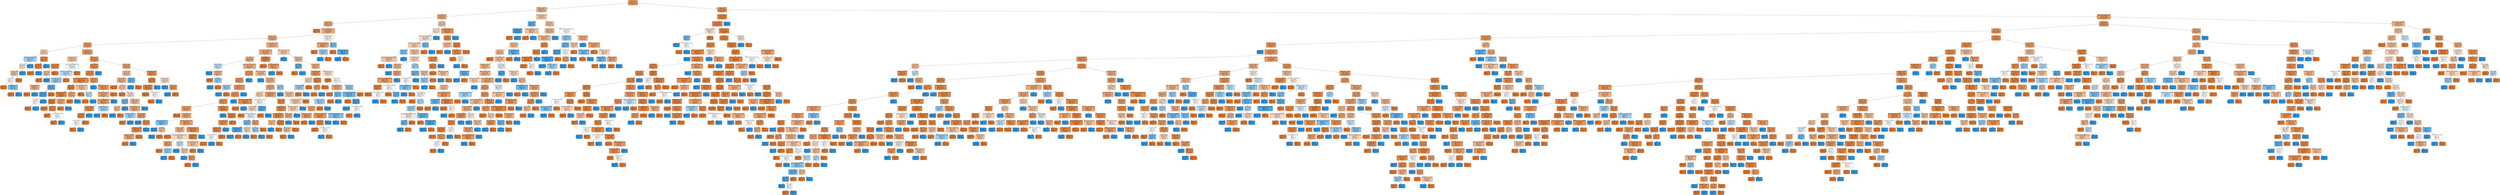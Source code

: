 digraph Tree {
node [shape=box, style="filled, rounded", color="black", fontname="helvetica"] ;
edge [fontname="helvetica"] ;
0 [label=<credit.policy &le; 0.5<br/>gini = 0.272<br/>samples = 6704<br/>value = [5614, 1090]<br/>class = 0>, fillcolor="#ea995f"] ;
1 [label=<installment &le; 349.935<br/>gini = 0.408<br/>samples = 1317<br/>value = [941, 376]<br/>class = 0>, fillcolor="#efb388"] ;
0 -> 1 [labeldistance=2.5, labelangle=45, headlabel="True"] ;
2 [label=<inq.last.6mths &le; 6.5<br/>gini = 0.378<br/>samples = 943<br/>value = [704, 239]<br/>class = 0>, fillcolor="#eeac7c"] ;
1 -> 2 ;
3 [label=<int.rate &le; 0.084<br/>gini = 0.36<br/>samples = 815<br/>value = [623, 192]<br/>class = 0>, fillcolor="#eda876"] ;
2 -> 3 ;
4 [label=<gini = 0.0<br/>samples = 26<br/>value = [26, 0]<br/>class = 0>, fillcolor="#e58139"] ;
3 -> 4 ;
5 [label=<purpose_small_business &le; 0.5<br/>gini = 0.368<br/>samples = 789<br/>value = [597, 192]<br/>class = 0>, fillcolor="#edaa79"] ;
3 -> 5 ;
6 [label=<revol.util &le; 50.95<br/>gini = 0.362<br/>samples = 768<br/>value = [586, 182]<br/>class = 0>, fillcolor="#eda876"] ;
5 -> 6 ;
7 [label=<revol.util &le; 1.35<br/>gini = 0.313<br/>samples = 329<br/>value = [265, 64]<br/>class = 0>, fillcolor="#eb9f69"] ;
6 -> 7 ;
8 [label=<dti &le; 6.54<br/>gini = 0.47<br/>samples = 37<br/>value = [23, 14]<br/>class = 0>, fillcolor="#f5ceb2"] ;
7 -> 8 ;
9 [label=<days.with.cr.line &le; 1890.021<br/>gini = 0.444<br/>samples = 18<br/>value = [6, 12]<br/>class = 0>, fillcolor="#9ccef2"] ;
8 -> 9 ;
10 [label=<dti &le; 4.245<br/>gini = 0.496<br/>samples = 11<br/>value = [6, 5]<br/>class = 0>, fillcolor="#fbeade"] ;
9 -> 10 ;
11 [label=<int.rate &le; 0.104<br/>gini = 0.444<br/>samples = 9<br/>value = [6, 3]<br/>class = 0>, fillcolor="#f2c09c"] ;
10 -> 11 ;
12 [label=<int.rate &le; 0.095<br/>gini = 0.5<br/>samples = 6<br/>value = [3, 3]<br/>class = 0>, fillcolor="#ffffff"] ;
11 -> 12 ;
13 [label=<gini = 0.0<br/>samples = 2<br/>value = [2, 0]<br/>class = 0>, fillcolor="#e58139"] ;
12 -> 13 ;
14 [label=<installment &le; 45.205<br/>gini = 0.375<br/>samples = 4<br/>value = [1, 3]<br/>class = 0>, fillcolor="#7bbeee"] ;
12 -> 14 ;
15 [label=<gini = 0.0<br/>samples = 1<br/>value = [1, 0]<br/>class = 0>, fillcolor="#e58139"] ;
14 -> 15 ;
16 [label=<gini = 0.0<br/>samples = 3<br/>value = [0, 3]<br/>class = 0>, fillcolor="#399de5"] ;
14 -> 16 ;
17 [label=<gini = 0.0<br/>samples = 3<br/>value = [3, 0]<br/>class = 0>, fillcolor="#e58139"] ;
11 -> 17 ;
18 [label=<gini = 0.0<br/>samples = 2<br/>value = [0, 2]<br/>class = 0>, fillcolor="#399de5"] ;
10 -> 18 ;
19 [label=<gini = 0.0<br/>samples = 7<br/>value = [0, 7]<br/>class = 0>, fillcolor="#399de5"] ;
9 -> 19 ;
20 [label=<revol.bal &le; 24.0<br/>gini = 0.188<br/>samples = 19<br/>value = [17, 2]<br/>class = 0>, fillcolor="#e89050"] ;
8 -> 20 ;
21 [label=<dti &le; 22.42<br/>gini = 0.105<br/>samples = 18<br/>value = [17, 1]<br/>class = 0>, fillcolor="#e78845"] ;
20 -> 21 ;
22 [label=<gini = 0.0<br/>samples = 17<br/>value = [17, 0]<br/>class = 0>, fillcolor="#e58139"] ;
21 -> 22 ;
23 [label=<gini = 0.0<br/>samples = 1<br/>value = [0, 1]<br/>class = 0>, fillcolor="#399de5"] ;
21 -> 23 ;
24 [label=<gini = 0.0<br/>samples = 1<br/>value = [0, 1]<br/>class = 0>, fillcolor="#399de5"] ;
20 -> 24 ;
25 [label=<log.annual.inc &le; 9.815<br/>gini = 0.284<br/>samples = 292<br/>value = [242, 50]<br/>class = 0>, fillcolor="#ea9b62"] ;
7 -> 25 ;
26 [label=<installment &le; 75.165<br/>gini = 0.451<br/>samples = 35<br/>value = [23, 12]<br/>class = 0>, fillcolor="#f3c3a0"] ;
25 -> 26 ;
27 [label=<revol.util &le; 12.95<br/>gini = 0.133<br/>samples = 14<br/>value = [13, 1]<br/>class = 0>, fillcolor="#e78b48"] ;
26 -> 27 ;
28 [label=<dti &le; 12.3<br/>gini = 0.444<br/>samples = 3<br/>value = [2, 1]<br/>class = 0>, fillcolor="#f2c09c"] ;
27 -> 28 ;
29 [label=<gini = 0.0<br/>samples = 2<br/>value = [2, 0]<br/>class = 0>, fillcolor="#e58139"] ;
28 -> 29 ;
30 [label=<gini = 0.0<br/>samples = 1<br/>value = [0, 1]<br/>class = 0>, fillcolor="#399de5"] ;
28 -> 30 ;
31 [label=<gini = 0.0<br/>samples = 11<br/>value = [11, 0]<br/>class = 0>, fillcolor="#e58139"] ;
27 -> 31 ;
32 [label=<purpose_major_purchase &le; 0.5<br/>gini = 0.499<br/>samples = 21<br/>value = [10, 11]<br/>class = 0>, fillcolor="#edf6fd"] ;
26 -> 32 ;
33 [label=<days.with.cr.line &le; 6344.479<br/>gini = 0.475<br/>samples = 18<br/>value = [7, 11]<br/>class = 0>, fillcolor="#b7dbf6"] ;
32 -> 33 ;
34 [label=<log.annual.inc &le; 9.302<br/>gini = 0.43<br/>samples = 16<br/>value = [5, 11]<br/>class = 0>, fillcolor="#93caf1"] ;
33 -> 34 ;
35 [label=<inq.last.6mths &le; 1.5<br/>gini = 0.375<br/>samples = 4<br/>value = [3, 1]<br/>class = 0>, fillcolor="#eeab7b"] ;
34 -> 35 ;
36 [label=<gini = 0.0<br/>samples = 3<br/>value = [3, 0]<br/>class = 0>, fillcolor="#e58139"] ;
35 -> 36 ;
37 [label=<gini = 0.0<br/>samples = 1<br/>value = [0, 1]<br/>class = 0>, fillcolor="#399de5"] ;
35 -> 37 ;
38 [label=<int.rate &le; 0.156<br/>gini = 0.278<br/>samples = 12<br/>value = [2, 10]<br/>class = 0>, fillcolor="#61b1ea"] ;
34 -> 38 ;
39 [label=<revol.util &le; 13.1<br/>gini = 0.165<br/>samples = 11<br/>value = [1, 10]<br/>class = 0>, fillcolor="#4da7e8"] ;
38 -> 39 ;
40 [label=<fico &le; 689.5<br/>gini = 0.5<br/>samples = 2<br/>value = [1, 1]<br/>class = 0>, fillcolor="#ffffff"] ;
39 -> 40 ;
41 [label=<gini = 0.0<br/>samples = 1<br/>value = [1, 0]<br/>class = 0>, fillcolor="#e58139"] ;
40 -> 41 ;
42 [label=<gini = 0.0<br/>samples = 1<br/>value = [0, 1]<br/>class = 0>, fillcolor="#399de5"] ;
40 -> 42 ;
43 [label=<gini = 0.0<br/>samples = 9<br/>value = [0, 9]<br/>class = 0>, fillcolor="#399de5"] ;
39 -> 43 ;
44 [label=<gini = 0.0<br/>samples = 1<br/>value = [1, 0]<br/>class = 0>, fillcolor="#e58139"] ;
38 -> 44 ;
45 [label=<gini = 0.0<br/>samples = 2<br/>value = [2, 0]<br/>class = 0>, fillcolor="#e58139"] ;
33 -> 45 ;
46 [label=<gini = 0.0<br/>samples = 3<br/>value = [3, 0]<br/>class = 0>, fillcolor="#e58139"] ;
32 -> 46 ;
47 [label=<revol.bal &le; 5048.5<br/>gini = 0.252<br/>samples = 257<br/>value = [219, 38]<br/>class = 0>, fillcolor="#ea975b"] ;
25 -> 47 ;
48 [label=<int.rate &le; 0.195<br/>gini = 0.17<br/>samples = 149<br/>value = [135, 14]<br/>class = 0>, fillcolor="#e88e4e"] ;
47 -> 48 ;
49 [label=<int.rate &le; 0.141<br/>gini = 0.16<br/>samples = 148<br/>value = [135, 13]<br/>class = 0>, fillcolor="#e88d4c"] ;
48 -> 49 ;
50 [label=<purpose_home_improvement &le; 0.5<br/>gini = 0.105<br/>samples = 108<br/>value = [102, 6]<br/>class = 0>, fillcolor="#e78845"] ;
49 -> 50 ;
51 [label=<fico &le; 734.5<br/>gini = 0.059<br/>samples = 99<br/>value = [96, 3]<br/>class = 0>, fillcolor="#e6853f"] ;
50 -> 51 ;
52 [label=<log.annual.inc &le; 11.537<br/>gini = 0.041<br/>samples = 95<br/>value = [93, 2]<br/>class = 0>, fillcolor="#e6843d"] ;
51 -> 52 ;
53 [label=<pub.rec &le; 0.5<br/>gini = 0.022<br/>samples = 91<br/>value = [90, 1]<br/>class = 0>, fillcolor="#e5823b"] ;
52 -> 53 ;
54 [label=<gini = 0.0<br/>samples = 80<br/>value = [80, 0]<br/>class = 0>, fillcolor="#e58139"] ;
53 -> 54 ;
55 [label=<dti &le; 18.485<br/>gini = 0.165<br/>samples = 11<br/>value = [10, 1]<br/>class = 0>, fillcolor="#e88e4d"] ;
53 -> 55 ;
56 [label=<gini = 0.0<br/>samples = 9<br/>value = [9, 0]<br/>class = 0>, fillcolor="#e58139"] ;
55 -> 56 ;
57 [label=<days.with.cr.line &le; 4395.0<br/>gini = 0.5<br/>samples = 2<br/>value = [1, 1]<br/>class = 0>, fillcolor="#ffffff"] ;
55 -> 57 ;
58 [label=<gini = 0.0<br/>samples = 1<br/>value = [1, 0]<br/>class = 0>, fillcolor="#e58139"] ;
57 -> 58 ;
59 [label=<gini = 0.0<br/>samples = 1<br/>value = [0, 1]<br/>class = 0>, fillcolor="#399de5"] ;
57 -> 59 ;
60 [label=<revol.bal &le; 1803.5<br/>gini = 0.375<br/>samples = 4<br/>value = [3, 1]<br/>class = 0>, fillcolor="#eeab7b"] ;
52 -> 60 ;
61 [label=<gini = 0.0<br/>samples = 3<br/>value = [3, 0]<br/>class = 0>, fillcolor="#e58139"] ;
60 -> 61 ;
62 [label=<gini = 0.0<br/>samples = 1<br/>value = [0, 1]<br/>class = 0>, fillcolor="#399de5"] ;
60 -> 62 ;
63 [label=<int.rate &le; 0.109<br/>gini = 0.375<br/>samples = 4<br/>value = [3, 1]<br/>class = 0>, fillcolor="#eeab7b"] ;
51 -> 63 ;
64 [label=<gini = 0.0<br/>samples = 3<br/>value = [3, 0]<br/>class = 0>, fillcolor="#e58139"] ;
63 -> 64 ;
65 [label=<gini = 0.0<br/>samples = 1<br/>value = [0, 1]<br/>class = 0>, fillcolor="#399de5"] ;
63 -> 65 ;
66 [label=<days.with.cr.line &le; 3360.0<br/>gini = 0.444<br/>samples = 9<br/>value = [6, 3]<br/>class = 0>, fillcolor="#f2c09c"] ;
50 -> 66 ;
67 [label=<gini = 0.0<br/>samples = 4<br/>value = [4, 0]<br/>class = 0>, fillcolor="#e58139"] ;
66 -> 67 ;
68 [label=<dti &le; 4.94<br/>gini = 0.48<br/>samples = 5<br/>value = [2, 3]<br/>class = 0>, fillcolor="#bddef6"] ;
66 -> 68 ;
69 [label=<gini = 0.0<br/>samples = 2<br/>value = [2, 0]<br/>class = 0>, fillcolor="#e58139"] ;
68 -> 69 ;
70 [label=<gini = 0.0<br/>samples = 3<br/>value = [0, 3]<br/>class = 0>, fillcolor="#399de5"] ;
68 -> 70 ;
71 [label=<revol.bal &le; 251.0<br/>gini = 0.289<br/>samples = 40<br/>value = [33, 7]<br/>class = 0>, fillcolor="#eb9c63"] ;
49 -> 71 ;
72 [label=<gini = 0.0<br/>samples = 1<br/>value = [0, 1]<br/>class = 0>, fillcolor="#399de5"] ;
71 -> 72 ;
73 [label=<log.annual.inc &le; 11.057<br/>gini = 0.26<br/>samples = 39<br/>value = [33, 6]<br/>class = 0>, fillcolor="#ea985d"] ;
71 -> 73 ;
74 [label=<log.annual.inc &le; 11.018<br/>gini = 0.346<br/>samples = 27<br/>value = [21, 6]<br/>class = 0>, fillcolor="#eca572"] ;
73 -> 74 ;
75 [label=<days.with.cr.line &le; 4934.5<br/>gini = 0.269<br/>samples = 25<br/>value = [21, 4]<br/>class = 0>, fillcolor="#ea995f"] ;
74 -> 75 ;
76 [label=<installment &le; 284.93<br/>gini = 0.165<br/>samples = 22<br/>value = [20, 2]<br/>class = 0>, fillcolor="#e88e4d"] ;
75 -> 76 ;
77 [label=<dti &le; 1.56<br/>gini = 0.091<br/>samples = 21<br/>value = [20, 1]<br/>class = 0>, fillcolor="#e68743"] ;
76 -> 77 ;
78 [label=<revol.util &le; 13.55<br/>gini = 0.5<br/>samples = 2<br/>value = [1, 1]<br/>class = 0>, fillcolor="#ffffff"] ;
77 -> 78 ;
79 [label=<gini = 0.0<br/>samples = 1<br/>value = [1, 0]<br/>class = 0>, fillcolor="#e58139"] ;
78 -> 79 ;
80 [label=<gini = 0.0<br/>samples = 1<br/>value = [0, 1]<br/>class = 0>, fillcolor="#399de5"] ;
78 -> 80 ;
81 [label=<gini = 0.0<br/>samples = 19<br/>value = [19, 0]<br/>class = 0>, fillcolor="#e58139"] ;
77 -> 81 ;
82 [label=<gini = 0.0<br/>samples = 1<br/>value = [0, 1]<br/>class = 0>, fillcolor="#399de5"] ;
76 -> 82 ;
83 [label=<installment &le; 242.655<br/>gini = 0.444<br/>samples = 3<br/>value = [1, 2]<br/>class = 0>, fillcolor="#9ccef2"] ;
75 -> 83 ;
84 [label=<gini = 0.0<br/>samples = 2<br/>value = [0, 2]<br/>class = 0>, fillcolor="#399de5"] ;
83 -> 84 ;
85 [label=<gini = 0.0<br/>samples = 1<br/>value = [1, 0]<br/>class = 0>, fillcolor="#e58139"] ;
83 -> 85 ;
86 [label=<gini = 0.0<br/>samples = 2<br/>value = [0, 2]<br/>class = 0>, fillcolor="#399de5"] ;
74 -> 86 ;
87 [label=<gini = 0.0<br/>samples = 12<br/>value = [12, 0]<br/>class = 0>, fillcolor="#e58139"] ;
73 -> 87 ;
88 [label=<gini = 0.0<br/>samples = 1<br/>value = [0, 1]<br/>class = 0>, fillcolor="#399de5"] ;
48 -> 88 ;
89 [label=<revol.util &le; 35.0<br/>gini = 0.346<br/>samples = 108<br/>value = [84, 24]<br/>class = 0>, fillcolor="#eca572"] ;
47 -> 89 ;
90 [label=<revol.util &le; 34.35<br/>gini = 0.44<br/>samples = 55<br/>value = [37, 18]<br/>class = 0>, fillcolor="#f2be99"] ;
89 -> 90 ;
91 [label=<inq.last.6mths &le; 1.5<br/>gini = 0.403<br/>samples = 50<br/>value = [36, 14]<br/>class = 0>, fillcolor="#efb286"] ;
90 -> 91 ;
92 [label=<gini = 0.0<br/>samples = 12<br/>value = [12, 0]<br/>class = 0>, fillcolor="#e58139"] ;
91 -> 92 ;
93 [label=<dti &le; 4.965<br/>gini = 0.465<br/>samples = 38<br/>value = [24, 14]<br/>class = 0>, fillcolor="#f4caac"] ;
91 -> 93 ;
94 [label=<gini = 0.0<br/>samples = 6<br/>value = [6, 0]<br/>class = 0>, fillcolor="#e58139"] ;
93 -> 94 ;
95 [label=<dti &le; 10.525<br/>gini = 0.492<br/>samples = 32<br/>value = [18, 14]<br/>class = 0>, fillcolor="#f9e3d3"] ;
93 -> 95 ;
96 [label=<dti &le; 6.67<br/>gini = 0.346<br/>samples = 9<br/>value = [2, 7]<br/>class = 0>, fillcolor="#72b9ec"] ;
95 -> 96 ;
97 [label=<dti &le; 5.415<br/>gini = 0.444<br/>samples = 3<br/>value = [2, 1]<br/>class = 0>, fillcolor="#f2c09c"] ;
96 -> 97 ;
98 [label=<gini = 0.0<br/>samples = 1<br/>value = [0, 1]<br/>class = 0>, fillcolor="#399de5"] ;
97 -> 98 ;
99 [label=<gini = 0.0<br/>samples = 2<br/>value = [2, 0]<br/>class = 0>, fillcolor="#e58139"] ;
97 -> 99 ;
100 [label=<gini = 0.0<br/>samples = 6<br/>value = [0, 6]<br/>class = 0>, fillcolor="#399de5"] ;
96 -> 100 ;
101 [label=<installment &le; 338.95<br/>gini = 0.423<br/>samples = 23<br/>value = [16, 7]<br/>class = 0>, fillcolor="#f0b890"] ;
95 -> 101 ;
102 [label=<log.annual.inc &le; 10.539<br/>gini = 0.363<br/>samples = 21<br/>value = [16, 5]<br/>class = 0>, fillcolor="#eda877"] ;
101 -> 102 ;
103 [label=<log.annual.inc &le; 10.332<br/>gini = 0.444<br/>samples = 3<br/>value = [1, 2]<br/>class = 0>, fillcolor="#9ccef2"] ;
102 -> 103 ;
104 [label=<gini = 0.0<br/>samples = 1<br/>value = [1, 0]<br/>class = 0>, fillcolor="#e58139"] ;
103 -> 104 ;
105 [label=<gini = 0.0<br/>samples = 2<br/>value = [0, 2]<br/>class = 0>, fillcolor="#399de5"] ;
103 -> 105 ;
106 [label=<revol.bal &le; 5394.0<br/>gini = 0.278<br/>samples = 18<br/>value = [15, 3]<br/>class = 0>, fillcolor="#ea9a61"] ;
102 -> 106 ;
107 [label=<gini = 0.0<br/>samples = 1<br/>value = [0, 1]<br/>class = 0>, fillcolor="#399de5"] ;
106 -> 107 ;
108 [label=<dti &le; 25.25<br/>gini = 0.208<br/>samples = 17<br/>value = [15, 2]<br/>class = 0>, fillcolor="#e89253"] ;
106 -> 108 ;
109 [label=<installment &le; 211.055<br/>gini = 0.117<br/>samples = 16<br/>value = [15, 1]<br/>class = 0>, fillcolor="#e78946"] ;
108 -> 109 ;
110 [label=<installment &le; 177.805<br/>gini = 0.32<br/>samples = 5<br/>value = [4, 1]<br/>class = 0>, fillcolor="#eca06a"] ;
109 -> 110 ;
111 [label=<gini = 0.0<br/>samples = 4<br/>value = [4, 0]<br/>class = 0>, fillcolor="#e58139"] ;
110 -> 111 ;
112 [label=<gini = 0.0<br/>samples = 1<br/>value = [0, 1]<br/>class = 0>, fillcolor="#399de5"] ;
110 -> 112 ;
113 [label=<gini = 0.0<br/>samples = 11<br/>value = [11, 0]<br/>class = 0>, fillcolor="#e58139"] ;
109 -> 113 ;
114 [label=<gini = 0.0<br/>samples = 1<br/>value = [0, 1]<br/>class = 0>, fillcolor="#399de5"] ;
108 -> 114 ;
115 [label=<gini = 0.0<br/>samples = 2<br/>value = [0, 2]<br/>class = 0>, fillcolor="#399de5"] ;
101 -> 115 ;
116 [label=<int.rate &le; 0.129<br/>gini = 0.32<br/>samples = 5<br/>value = [1, 4]<br/>class = 0>, fillcolor="#6ab6ec"] ;
90 -> 116 ;
117 [label=<gini = 0.0<br/>samples = 4<br/>value = [0, 4]<br/>class = 0>, fillcolor="#399de5"] ;
116 -> 117 ;
118 [label=<gini = 0.0<br/>samples = 1<br/>value = [1, 0]<br/>class = 0>, fillcolor="#e58139"] ;
116 -> 118 ;
119 [label=<installment &le; 324.65<br/>gini = 0.201<br/>samples = 53<br/>value = [47, 6]<br/>class = 0>, fillcolor="#e89152"] ;
89 -> 119 ;
120 [label=<fico &le; 734.5<br/>gini = 0.089<br/>samples = 43<br/>value = [41, 2]<br/>class = 0>, fillcolor="#e68743"] ;
119 -> 120 ;
121 [label=<revol.bal &le; 133762.0<br/>gini = 0.046<br/>samples = 42<br/>value = [41, 1]<br/>class = 0>, fillcolor="#e6843e"] ;
120 -> 121 ;
122 [label=<gini = 0.0<br/>samples = 40<br/>value = [40, 0]<br/>class = 0>, fillcolor="#e58139"] ;
121 -> 122 ;
123 [label=<inq.last.6mths &le; 0.5<br/>gini = 0.5<br/>samples = 2<br/>value = [1, 1]<br/>class = 0>, fillcolor="#ffffff"] ;
121 -> 123 ;
124 [label=<gini = 0.0<br/>samples = 1<br/>value = [1, 0]<br/>class = 0>, fillcolor="#e58139"] ;
123 -> 124 ;
125 [label=<gini = 0.0<br/>samples = 1<br/>value = [0, 1]<br/>class = 0>, fillcolor="#399de5"] ;
123 -> 125 ;
126 [label=<gini = 0.0<br/>samples = 1<br/>value = [0, 1]<br/>class = 0>, fillcolor="#399de5"] ;
120 -> 126 ;
127 [label=<revol.bal &le; 7953.0<br/>gini = 0.48<br/>samples = 10<br/>value = [6, 4]<br/>class = 0>, fillcolor="#f6d5bd"] ;
119 -> 127 ;
128 [label=<gini = 0.0<br/>samples = 3<br/>value = [0, 3]<br/>class = 0>, fillcolor="#399de5"] ;
127 -> 128 ;
129 [label=<int.rate &le; 0.114<br/>gini = 0.245<br/>samples = 7<br/>value = [6, 1]<br/>class = 0>, fillcolor="#e9965a"] ;
127 -> 129 ;
130 [label=<gini = 0.0<br/>samples = 1<br/>value = [0, 1]<br/>class = 0>, fillcolor="#399de5"] ;
129 -> 130 ;
131 [label=<gini = 0.0<br/>samples = 6<br/>value = [6, 0]<br/>class = 0>, fillcolor="#e58139"] ;
129 -> 131 ;
132 [label=<days.with.cr.line &le; 5342.0<br/>gini = 0.393<br/>samples = 439<br/>value = [321, 118]<br/>class = 0>, fillcolor="#efaf82"] ;
6 -> 132 ;
133 [label=<days.with.cr.line &le; 4814.979<br/>gini = 0.367<br/>samples = 351<br/>value = [266, 85]<br/>class = 0>, fillcolor="#eda978"] ;
132 -> 133 ;
134 [label=<dti &le; 2.295<br/>gini = 0.387<br/>samples = 320<br/>value = [236, 84]<br/>class = 0>, fillcolor="#eeae7f"] ;
133 -> 134 ;
135 [label=<revol.bal &le; 918.0<br/>gini = 0.486<br/>samples = 12<br/>value = [5, 7]<br/>class = 0>, fillcolor="#c6e3f8"] ;
134 -> 135 ;
136 [label=<gini = 0.0<br/>samples = 5<br/>value = [0, 5]<br/>class = 0>, fillcolor="#399de5"] ;
135 -> 136 ;
137 [label=<revol.bal &le; 1769.5<br/>gini = 0.408<br/>samples = 7<br/>value = [5, 2]<br/>class = 0>, fillcolor="#efb388"] ;
135 -> 137 ;
138 [label=<gini = 0.0<br/>samples = 4<br/>value = [4, 0]<br/>class = 0>, fillcolor="#e58139"] ;
137 -> 138 ;
139 [label=<revol.util &le; 76.8<br/>gini = 0.444<br/>samples = 3<br/>value = [1, 2]<br/>class = 0>, fillcolor="#9ccef2"] ;
137 -> 139 ;
140 [label=<gini = 0.0<br/>samples = 2<br/>value = [0, 2]<br/>class = 0>, fillcolor="#399de5"] ;
139 -> 140 ;
141 [label=<gini = 0.0<br/>samples = 1<br/>value = [1, 0]<br/>class = 0>, fillcolor="#e58139"] ;
139 -> 141 ;
142 [label=<days.with.cr.line &le; 2805.021<br/>gini = 0.375<br/>samples = 308<br/>value = [231, 77]<br/>class = 0>, fillcolor="#eeab7b"] ;
134 -> 142 ;
143 [label=<int.rate &le; 0.186<br/>gini = 0.299<br/>samples = 142<br/>value = [116, 26]<br/>class = 0>, fillcolor="#eb9d65"] ;
142 -> 143 ;
144 [label=<fico &le; 634.5<br/>gini = 0.284<br/>samples = 140<br/>value = [116, 24]<br/>class = 0>, fillcolor="#ea9b62"] ;
143 -> 144 ;
145 [label=<revol.util &le; 101.5<br/>gini = 0.444<br/>samples = 3<br/>value = [1, 2]<br/>class = 0>, fillcolor="#9ccef2"] ;
144 -> 145 ;
146 [label=<gini = 0.0<br/>samples = 2<br/>value = [0, 2]<br/>class = 0>, fillcolor="#399de5"] ;
145 -> 146 ;
147 [label=<gini = 0.0<br/>samples = 1<br/>value = [1, 0]<br/>class = 0>, fillcolor="#e58139"] ;
145 -> 147 ;
148 [label=<log.annual.inc &le; 11.656<br/>gini = 0.27<br/>samples = 137<br/>value = [115, 22]<br/>class = 0>, fillcolor="#ea995f"] ;
144 -> 148 ;
149 [label=<dti &le; 29.335<br/>gini = 0.261<br/>samples = 136<br/>value = [115, 21]<br/>class = 0>, fillcolor="#ea985d"] ;
148 -> 149 ;
150 [label=<fico &le; 669.5<br/>gini = 0.252<br/>samples = 135<br/>value = [115, 20]<br/>class = 0>, fillcolor="#ea975b"] ;
149 -> 150 ;
151 [label=<installment &le; 72.815<br/>gini = 0.317<br/>samples = 86<br/>value = [69, 17]<br/>class = 0>, fillcolor="#eba06a"] ;
150 -> 151 ;
152 [label=<gini = 0.0<br/>samples = 16<br/>value = [16, 0]<br/>class = 0>, fillcolor="#e58139"] ;
151 -> 152 ;
153 [label=<installment &le; 106.64<br/>gini = 0.368<br/>samples = 70<br/>value = [53, 17]<br/>class = 0>, fillcolor="#eda979"] ;
151 -> 153 ;
154 [label=<purpose_credit_card &le; 0.5<br/>gini = 0.375<br/>samples = 8<br/>value = [2, 6]<br/>class = 0>, fillcolor="#7bbeee"] ;
153 -> 154 ;
155 [label=<gini = 0.0<br/>samples = 5<br/>value = [0, 5]<br/>class = 0>, fillcolor="#399de5"] ;
154 -> 155 ;
156 [label=<fico &le; 647.0<br/>gini = 0.444<br/>samples = 3<br/>value = [2, 1]<br/>class = 0>, fillcolor="#f2c09c"] ;
154 -> 156 ;
157 [label=<gini = 0.0<br/>samples = 1<br/>value = [0, 1]<br/>class = 0>, fillcolor="#399de5"] ;
156 -> 157 ;
158 [label=<gini = 0.0<br/>samples = 2<br/>value = [2, 0]<br/>class = 0>, fillcolor="#e58139"] ;
156 -> 158 ;
159 [label=<days.with.cr.line &le; 1729.479<br/>gini = 0.292<br/>samples = 62<br/>value = [51, 11]<br/>class = 0>, fillcolor="#eb9c64"] ;
153 -> 159 ;
160 [label=<installment &le; 160.2<br/>gini = 0.397<br/>samples = 33<br/>value = [24, 9]<br/>class = 0>, fillcolor="#efb083"] ;
159 -> 160 ;
161 [label=<gini = 0.0<br/>samples = 11<br/>value = [11, 0]<br/>class = 0>, fillcolor="#e58139"] ;
160 -> 161 ;
162 [label=<purpose_debt_consolidation &le; 0.5<br/>gini = 0.483<br/>samples = 22<br/>value = [13, 9]<br/>class = 0>, fillcolor="#f7d8c2"] ;
160 -> 162 ;
163 [label=<revol.util &le; 81.75<br/>gini = 0.32<br/>samples = 10<br/>value = [8, 2]<br/>class = 0>, fillcolor="#eca06a"] ;
162 -> 163 ;
164 [label=<gini = 0.0<br/>samples = 7<br/>value = [7, 0]<br/>class = 0>, fillcolor="#e58139"] ;
163 -> 164 ;
165 [label=<revol.util &le; 94.75<br/>gini = 0.444<br/>samples = 3<br/>value = [1, 2]<br/>class = 0>, fillcolor="#9ccef2"] ;
163 -> 165 ;
166 [label=<gini = 0.0<br/>samples = 2<br/>value = [0, 2]<br/>class = 0>, fillcolor="#399de5"] ;
165 -> 166 ;
167 [label=<gini = 0.0<br/>samples = 1<br/>value = [1, 0]<br/>class = 0>, fillcolor="#e58139"] ;
165 -> 167 ;
168 [label=<int.rate &le; 0.13<br/>gini = 0.486<br/>samples = 12<br/>value = [5, 7]<br/>class = 0>, fillcolor="#c6e3f8"] ;
162 -> 168 ;
169 [label=<gini = 0.0<br/>samples = 4<br/>value = [0, 4]<br/>class = 0>, fillcolor="#399de5"] ;
168 -> 169 ;
170 [label=<revol.util &le; 59.6<br/>gini = 0.469<br/>samples = 8<br/>value = [5, 3]<br/>class = 0>, fillcolor="#f5cdb0"] ;
168 -> 170 ;
171 [label=<gini = 0.0<br/>samples = 2<br/>value = [0, 2]<br/>class = 0>, fillcolor="#399de5"] ;
170 -> 171 ;
172 [label=<pub.rec &le; 0.5<br/>gini = 0.278<br/>samples = 6<br/>value = [5, 1]<br/>class = 0>, fillcolor="#ea9a61"] ;
170 -> 172 ;
173 [label=<gini = 0.0<br/>samples = 5<br/>value = [5, 0]<br/>class = 0>, fillcolor="#e58139"] ;
172 -> 173 ;
174 [label=<gini = 0.0<br/>samples = 1<br/>value = [0, 1]<br/>class = 0>, fillcolor="#399de5"] ;
172 -> 174 ;
175 [label=<purpose_educational &le; 0.5<br/>gini = 0.128<br/>samples = 29<br/>value = [27, 2]<br/>class = 0>, fillcolor="#e78a48"] ;
159 -> 175 ;
176 [label=<revol.bal &le; 1263.0<br/>gini = 0.069<br/>samples = 28<br/>value = [27, 1]<br/>class = 0>, fillcolor="#e68640"] ;
175 -> 176 ;
177 [label=<days.with.cr.line &le; 2295.0<br/>gini = 0.444<br/>samples = 3<br/>value = [2, 1]<br/>class = 0>, fillcolor="#f2c09c"] ;
176 -> 177 ;
178 [label=<gini = 0.0<br/>samples = 2<br/>value = [2, 0]<br/>class = 0>, fillcolor="#e58139"] ;
177 -> 178 ;
179 [label=<gini = 0.0<br/>samples = 1<br/>value = [0, 1]<br/>class = 0>, fillcolor="#399de5"] ;
177 -> 179 ;
180 [label=<gini = 0.0<br/>samples = 25<br/>value = [25, 0]<br/>class = 0>, fillcolor="#e58139"] ;
176 -> 180 ;
181 [label=<gini = 0.0<br/>samples = 1<br/>value = [0, 1]<br/>class = 0>, fillcolor="#399de5"] ;
175 -> 181 ;
182 [label=<log.annual.inc &le; 8.444<br/>gini = 0.115<br/>samples = 49<br/>value = [46, 3]<br/>class = 0>, fillcolor="#e78946"] ;
150 -> 182 ;
183 [label=<gini = 0.0<br/>samples = 1<br/>value = [0, 1]<br/>class = 0>, fillcolor="#399de5"] ;
182 -> 183 ;
184 [label=<revol.util &le; 62.05<br/>gini = 0.08<br/>samples = 48<br/>value = [46, 2]<br/>class = 0>, fillcolor="#e68642"] ;
182 -> 184 ;
185 [label=<inq.last.6mths &le; 5.5<br/>gini = 0.208<br/>samples = 17<br/>value = [15, 2]<br/>class = 0>, fillcolor="#e89253"] ;
184 -> 185 ;
186 [label=<installment &le; 91.1<br/>gini = 0.117<br/>samples = 16<br/>value = [15, 1]<br/>class = 0>, fillcolor="#e78946"] ;
185 -> 186 ;
187 [label=<log.annual.inc &le; 10.314<br/>gini = 0.5<br/>samples = 2<br/>value = [1, 1]<br/>class = 0>, fillcolor="#ffffff"] ;
186 -> 187 ;
188 [label=<gini = 0.0<br/>samples = 1<br/>value = [0, 1]<br/>class = 0>, fillcolor="#399de5"] ;
187 -> 188 ;
189 [label=<gini = 0.0<br/>samples = 1<br/>value = [1, 0]<br/>class = 0>, fillcolor="#e58139"] ;
187 -> 189 ;
190 [label=<gini = 0.0<br/>samples = 14<br/>value = [14, 0]<br/>class = 0>, fillcolor="#e58139"] ;
186 -> 190 ;
191 [label=<gini = 0.0<br/>samples = 1<br/>value = [0, 1]<br/>class = 0>, fillcolor="#399de5"] ;
185 -> 191 ;
192 [label=<gini = 0.0<br/>samples = 31<br/>value = [31, 0]<br/>class = 0>, fillcolor="#e58139"] ;
184 -> 192 ;
193 [label=<gini = 0.0<br/>samples = 1<br/>value = [0, 1]<br/>class = 0>, fillcolor="#399de5"] ;
149 -> 193 ;
194 [label=<gini = 0.0<br/>samples = 1<br/>value = [0, 1]<br/>class = 0>, fillcolor="#399de5"] ;
148 -> 194 ;
195 [label=<gini = 0.0<br/>samples = 2<br/>value = [0, 2]<br/>class = 0>, fillcolor="#399de5"] ;
143 -> 195 ;
196 [label=<log.annual.inc &le; 9.851<br/>gini = 0.426<br/>samples = 166<br/>value = [115, 51]<br/>class = 0>, fillcolor="#f1b991"] ;
142 -> 196 ;
197 [label=<gini = 0.0<br/>samples = 5<br/>value = [0, 5]<br/>class = 0>, fillcolor="#399de5"] ;
196 -> 197 ;
198 [label=<inq.last.6mths &le; 5.5<br/>gini = 0.408<br/>samples = 161<br/>value = [115, 46]<br/>class = 0>, fillcolor="#efb388"] ;
196 -> 198 ;
199 [label=<revol.bal &le; 8842.5<br/>gini = 0.38<br/>samples = 149<br/>value = [111, 38]<br/>class = 0>, fillcolor="#eeac7d"] ;
198 -> 199 ;
200 [label=<dti &le; 9.09<br/>gini = 0.474<br/>samples = 57<br/>value = [35, 22]<br/>class = 0>, fillcolor="#f5d0b5"] ;
199 -> 200 ;
201 [label=<purpose_major_purchase &le; 0.5<br/>gini = 0.133<br/>samples = 14<br/>value = [13, 1]<br/>class = 0>, fillcolor="#e78b48"] ;
200 -> 201 ;
202 [label=<gini = 0.0<br/>samples = 13<br/>value = [13, 0]<br/>class = 0>, fillcolor="#e58139"] ;
201 -> 202 ;
203 [label=<gini = 0.0<br/>samples = 1<br/>value = [0, 1]<br/>class = 0>, fillcolor="#399de5"] ;
201 -> 203 ;
204 [label=<log.annual.inc &le; 10.892<br/>gini = 0.5<br/>samples = 43<br/>value = [22, 21]<br/>class = 0>, fillcolor="#fef9f6"] ;
200 -> 204 ;
205 [label=<revol.bal &le; 4056.5<br/>gini = 0.48<br/>samples = 35<br/>value = [21, 14]<br/>class = 0>, fillcolor="#f6d5bd"] ;
204 -> 205 ;
206 [label=<gini = 0.0<br/>samples = 9<br/>value = [9, 0]<br/>class = 0>, fillcolor="#e58139"] ;
205 -> 206 ;
207 [label=<log.annual.inc &le; 10.68<br/>gini = 0.497<br/>samples = 26<br/>value = [12, 14]<br/>class = 0>, fillcolor="#e3f1fb"] ;
205 -> 207 ;
208 [label=<fico &le; 659.5<br/>gini = 0.375<br/>samples = 16<br/>value = [4, 12]<br/>class = 0>, fillcolor="#7bbeee"] ;
207 -> 208 ;
209 [label=<installment &le; 253.585<br/>gini = 0.165<br/>samples = 11<br/>value = [1, 10]<br/>class = 0>, fillcolor="#4da7e8"] ;
208 -> 209 ;
210 [label=<gini = 0.0<br/>samples = 10<br/>value = [0, 10]<br/>class = 0>, fillcolor="#399de5"] ;
209 -> 210 ;
211 [label=<gini = 0.0<br/>samples = 1<br/>value = [1, 0]<br/>class = 0>, fillcolor="#e58139"] ;
209 -> 211 ;
212 [label=<int.rate &le; 0.133<br/>gini = 0.48<br/>samples = 5<br/>value = [3, 2]<br/>class = 0>, fillcolor="#f6d5bd"] ;
208 -> 212 ;
213 [label=<gini = 0.0<br/>samples = 2<br/>value = [0, 2]<br/>class = 0>, fillcolor="#399de5"] ;
212 -> 213 ;
214 [label=<gini = 0.0<br/>samples = 3<br/>value = [3, 0]<br/>class = 0>, fillcolor="#e58139"] ;
212 -> 214 ;
215 [label=<dti &le; 16.27<br/>gini = 0.32<br/>samples = 10<br/>value = [8, 2]<br/>class = 0>, fillcolor="#eca06a"] ;
207 -> 215 ;
216 [label=<pub.rec &le; 0.5<br/>gini = 0.444<br/>samples = 3<br/>value = [1, 2]<br/>class = 0>, fillcolor="#9ccef2"] ;
215 -> 216 ;
217 [label=<gini = 0.0<br/>samples = 2<br/>value = [0, 2]<br/>class = 0>, fillcolor="#399de5"] ;
216 -> 217 ;
218 [label=<gini = 0.0<br/>samples = 1<br/>value = [1, 0]<br/>class = 0>, fillcolor="#e58139"] ;
216 -> 218 ;
219 [label=<gini = 0.0<br/>samples = 7<br/>value = [7, 0]<br/>class = 0>, fillcolor="#e58139"] ;
215 -> 219 ;
220 [label=<revol.bal &le; 447.0<br/>gini = 0.219<br/>samples = 8<br/>value = [1, 7]<br/>class = 0>, fillcolor="#55abe9"] ;
204 -> 220 ;
221 [label=<gini = 0.0<br/>samples = 1<br/>value = [1, 0]<br/>class = 0>, fillcolor="#e58139"] ;
220 -> 221 ;
222 [label=<gini = 0.0<br/>samples = 7<br/>value = [0, 7]<br/>class = 0>, fillcolor="#399de5"] ;
220 -> 222 ;
223 [label=<log.annual.inc &le; 11.368<br/>gini = 0.287<br/>samples = 92<br/>value = [76, 16]<br/>class = 0>, fillcolor="#ea9c63"] ;
199 -> 223 ;
224 [label=<int.rate &le; 0.164<br/>gini = 0.187<br/>samples = 67<br/>value = [60, 7]<br/>class = 0>, fillcolor="#e89050"] ;
223 -> 224 ;
225 [label=<installment &le; 335.79<br/>gini = 0.126<br/>samples = 59<br/>value = [55, 4]<br/>class = 0>, fillcolor="#e78a47"] ;
224 -> 225 ;
226 [label=<log.annual.inc &le; 10.274<br/>gini = 0.075<br/>samples = 51<br/>value = [49, 2]<br/>class = 0>, fillcolor="#e68641"] ;
225 -> 226 ;
227 [label=<revol.util &le; 61.2<br/>gini = 0.444<br/>samples = 3<br/>value = [2, 1]<br/>class = 0>, fillcolor="#f2c09c"] ;
226 -> 227 ;
228 [label=<gini = 0.0<br/>samples = 1<br/>value = [0, 1]<br/>class = 0>, fillcolor="#399de5"] ;
227 -> 228 ;
229 [label=<gini = 0.0<br/>samples = 2<br/>value = [2, 0]<br/>class = 0>, fillcolor="#e58139"] ;
227 -> 229 ;
230 [label=<dti &le; 7.455<br/>gini = 0.041<br/>samples = 48<br/>value = [47, 1]<br/>class = 0>, fillcolor="#e6843d"] ;
226 -> 230 ;
231 [label=<int.rate &le; 0.132<br/>gini = 0.444<br/>samples = 3<br/>value = [2, 1]<br/>class = 0>, fillcolor="#f2c09c"] ;
230 -> 231 ;
232 [label=<gini = 0.0<br/>samples = 2<br/>value = [2, 0]<br/>class = 0>, fillcolor="#e58139"] ;
231 -> 232 ;
233 [label=<gini = 0.0<br/>samples = 1<br/>value = [0, 1]<br/>class = 0>, fillcolor="#399de5"] ;
231 -> 233 ;
234 [label=<gini = 0.0<br/>samples = 45<br/>value = [45, 0]<br/>class = 0>, fillcolor="#e58139"] ;
230 -> 234 ;
235 [label=<int.rate &le; 0.133<br/>gini = 0.375<br/>samples = 8<br/>value = [6, 2]<br/>class = 0>, fillcolor="#eeab7b"] ;
225 -> 235 ;
236 [label=<gini = 0.0<br/>samples = 2<br/>value = [0, 2]<br/>class = 0>, fillcolor="#399de5"] ;
235 -> 236 ;
237 [label=<gini = 0.0<br/>samples = 6<br/>value = [6, 0]<br/>class = 0>, fillcolor="#e58139"] ;
235 -> 237 ;
238 [label=<log.annual.inc &le; 10.68<br/>gini = 0.469<br/>samples = 8<br/>value = [5, 3]<br/>class = 0>, fillcolor="#f5cdb0"] ;
224 -> 238 ;
239 [label=<gini = 0.0<br/>samples = 2<br/>value = [0, 2]<br/>class = 0>, fillcolor="#399de5"] ;
238 -> 239 ;
240 [label=<installment &le; 304.695<br/>gini = 0.278<br/>samples = 6<br/>value = [5, 1]<br/>class = 0>, fillcolor="#ea9a61"] ;
238 -> 240 ;
241 [label=<gini = 0.0<br/>samples = 5<br/>value = [5, 0]<br/>class = 0>, fillcolor="#e58139"] ;
240 -> 241 ;
242 [label=<gini = 0.0<br/>samples = 1<br/>value = [0, 1]<br/>class = 0>, fillcolor="#399de5"] ;
240 -> 242 ;
243 [label=<log.annual.inc &le; 11.401<br/>gini = 0.461<br/>samples = 25<br/>value = [16, 9]<br/>class = 0>, fillcolor="#f4c8a8"] ;
223 -> 243 ;
244 [label=<gini = 0.0<br/>samples = 4<br/>value = [0, 4]<br/>class = 0>, fillcolor="#399de5"] ;
243 -> 244 ;
245 [label=<revol.util &le; 94.5<br/>gini = 0.363<br/>samples = 21<br/>value = [16, 5]<br/>class = 0>, fillcolor="#eda877"] ;
243 -> 245 ;
246 [label=<days.with.cr.line &le; 4544.979<br/>gini = 0.208<br/>samples = 17<br/>value = [15, 2]<br/>class = 0>, fillcolor="#e89253"] ;
245 -> 246 ;
247 [label=<dti &le; 26.71<br/>gini = 0.117<br/>samples = 16<br/>value = [15, 1]<br/>class = 0>, fillcolor="#e78946"] ;
246 -> 247 ;
248 [label=<gini = 0.0<br/>samples = 14<br/>value = [14, 0]<br/>class = 0>, fillcolor="#e58139"] ;
247 -> 248 ;
249 [label=<log.annual.inc &le; 11.672<br/>gini = 0.5<br/>samples = 2<br/>value = [1, 1]<br/>class = 0>, fillcolor="#ffffff"] ;
247 -> 249 ;
250 [label=<gini = 0.0<br/>samples = 1<br/>value = [0, 1]<br/>class = 0>, fillcolor="#399de5"] ;
249 -> 250 ;
251 [label=<gini = 0.0<br/>samples = 1<br/>value = [1, 0]<br/>class = 0>, fillcolor="#e58139"] ;
249 -> 251 ;
252 [label=<gini = 0.0<br/>samples = 1<br/>value = [0, 1]<br/>class = 0>, fillcolor="#399de5"] ;
246 -> 252 ;
253 [label=<purpose_debt_consolidation &le; 0.5<br/>gini = 0.375<br/>samples = 4<br/>value = [1, 3]<br/>class = 0>, fillcolor="#7bbeee"] ;
245 -> 253 ;
254 [label=<gini = 0.0<br/>samples = 3<br/>value = [0, 3]<br/>class = 0>, fillcolor="#399de5"] ;
253 -> 254 ;
255 [label=<gini = 0.0<br/>samples = 1<br/>value = [1, 0]<br/>class = 0>, fillcolor="#e58139"] ;
253 -> 255 ;
256 [label=<dti &le; 18.345<br/>gini = 0.444<br/>samples = 12<br/>value = [4, 8]<br/>class = 0>, fillcolor="#9ccef2"] ;
198 -> 256 ;
257 [label=<gini = 0.0<br/>samples = 6<br/>value = [0, 6]<br/>class = 0>, fillcolor="#399de5"] ;
256 -> 257 ;
258 [label=<revol.bal &le; 16174.0<br/>gini = 0.444<br/>samples = 6<br/>value = [4, 2]<br/>class = 0>, fillcolor="#f2c09c"] ;
256 -> 258 ;
259 [label=<gini = 0.0<br/>samples = 3<br/>value = [3, 0]<br/>class = 0>, fillcolor="#e58139"] ;
258 -> 259 ;
260 [label=<installment &le; 216.975<br/>gini = 0.444<br/>samples = 3<br/>value = [1, 2]<br/>class = 0>, fillcolor="#9ccef2"] ;
258 -> 260 ;
261 [label=<gini = 0.0<br/>samples = 1<br/>value = [1, 0]<br/>class = 0>, fillcolor="#e58139"] ;
260 -> 261 ;
262 [label=<gini = 0.0<br/>samples = 2<br/>value = [0, 2]<br/>class = 0>, fillcolor="#399de5"] ;
260 -> 262 ;
263 [label=<inq.last.6mths &le; 4.5<br/>gini = 0.062<br/>samples = 31<br/>value = [30, 1]<br/>class = 0>, fillcolor="#e68540"] ;
133 -> 263 ;
264 [label=<gini = 0.0<br/>samples = 25<br/>value = [25, 0]<br/>class = 0>, fillcolor="#e58139"] ;
263 -> 264 ;
265 [label=<log.annual.inc &le; 10.869<br/>gini = 0.278<br/>samples = 6<br/>value = [5, 1]<br/>class = 0>, fillcolor="#ea9a61"] ;
263 -> 265 ;
266 [label=<gini = 0.0<br/>samples = 1<br/>value = [0, 1]<br/>class = 0>, fillcolor="#399de5"] ;
265 -> 266 ;
267 [label=<gini = 0.0<br/>samples = 5<br/>value = [5, 0]<br/>class = 0>, fillcolor="#e58139"] ;
265 -> 267 ;
268 [label=<days.with.cr.line &le; 5579.5<br/>gini = 0.469<br/>samples = 88<br/>value = [55, 33]<br/>class = 0>, fillcolor="#f5cdb0"] ;
132 -> 268 ;
269 [label=<gini = 0.0<br/>samples = 7<br/>value = [0, 7]<br/>class = 0>, fillcolor="#399de5"] ;
268 -> 269 ;
270 [label=<revol.util &le; 57.15<br/>gini = 0.436<br/>samples = 81<br/>value = [55, 26]<br/>class = 0>, fillcolor="#f1bd97"] ;
268 -> 270 ;
271 [label=<fico &le; 647.0<br/>gini = 0.278<br/>samples = 6<br/>value = [1, 5]<br/>class = 0>, fillcolor="#61b1ea"] ;
270 -> 271 ;
272 [label=<gini = 0.0<br/>samples = 1<br/>value = [1, 0]<br/>class = 0>, fillcolor="#e58139"] ;
271 -> 272 ;
273 [label=<gini = 0.0<br/>samples = 5<br/>value = [0, 5]<br/>class = 0>, fillcolor="#399de5"] ;
271 -> 273 ;
274 [label=<revol.util &le; 80.25<br/>gini = 0.403<br/>samples = 75<br/>value = [54, 21]<br/>class = 0>, fillcolor="#efb286"] ;
270 -> 274 ;
275 [label=<installment &le; 137.93<br/>gini = 0.234<br/>samples = 37<br/>value = [32, 5]<br/>class = 0>, fillcolor="#e99558"] ;
274 -> 275 ;
276 [label=<revol.util &le; 69.3<br/>gini = 0.48<br/>samples = 10<br/>value = [6, 4]<br/>class = 0>, fillcolor="#f6d5bd"] ;
275 -> 276 ;
277 [label=<installment &le; 86.445<br/>gini = 0.444<br/>samples = 6<br/>value = [2, 4]<br/>class = 0>, fillcolor="#9ccef2"] ;
276 -> 277 ;
278 [label=<gini = 0.0<br/>samples = 2<br/>value = [2, 0]<br/>class = 0>, fillcolor="#e58139"] ;
277 -> 278 ;
279 [label=<gini = 0.0<br/>samples = 4<br/>value = [0, 4]<br/>class = 0>, fillcolor="#399de5"] ;
277 -> 279 ;
280 [label=<gini = 0.0<br/>samples = 4<br/>value = [4, 0]<br/>class = 0>, fillcolor="#e58139"] ;
276 -> 280 ;
281 [label=<revol.util &le; 60.3<br/>gini = 0.071<br/>samples = 27<br/>value = [26, 1]<br/>class = 0>, fillcolor="#e68641"] ;
275 -> 281 ;
282 [label=<dti &le; 22.995<br/>gini = 0.32<br/>samples = 5<br/>value = [4, 1]<br/>class = 0>, fillcolor="#eca06a"] ;
281 -> 282 ;
283 [label=<gini = 0.0<br/>samples = 4<br/>value = [4, 0]<br/>class = 0>, fillcolor="#e58139"] ;
282 -> 283 ;
284 [label=<gini = 0.0<br/>samples = 1<br/>value = [0, 1]<br/>class = 0>, fillcolor="#399de5"] ;
282 -> 284 ;
285 [label=<gini = 0.0<br/>samples = 22<br/>value = [22, 0]<br/>class = 0>, fillcolor="#e58139"] ;
281 -> 285 ;
286 [label=<installment &le; 121.115<br/>gini = 0.488<br/>samples = 38<br/>value = [22, 16]<br/>class = 0>, fillcolor="#f8ddc9"] ;
274 -> 286 ;
287 [label=<gini = 0.0<br/>samples = 6<br/>value = [6, 0]<br/>class = 0>, fillcolor="#e58139"] ;
286 -> 287 ;
288 [label=<dti &le; 17.185<br/>gini = 0.5<br/>samples = 32<br/>value = [16, 16]<br/>class = 0>, fillcolor="#ffffff"] ;
286 -> 288 ;
289 [label=<log.annual.inc &le; 11.67<br/>gini = 0.355<br/>samples = 13<br/>value = [10, 3]<br/>class = 0>, fillcolor="#eda774"] ;
288 -> 289 ;
290 [label=<gini = 0.0<br/>samples = 9<br/>value = [9, 0]<br/>class = 0>, fillcolor="#e58139"] ;
289 -> 290 ;
291 [label=<int.rate &le; 0.133<br/>gini = 0.375<br/>samples = 4<br/>value = [1, 3]<br/>class = 0>, fillcolor="#7bbeee"] ;
289 -> 291 ;
292 [label=<gini = 0.0<br/>samples = 1<br/>value = [1, 0]<br/>class = 0>, fillcolor="#e58139"] ;
291 -> 292 ;
293 [label=<gini = 0.0<br/>samples = 3<br/>value = [0, 3]<br/>class = 0>, fillcolor="#399de5"] ;
291 -> 293 ;
294 [label=<delinq.2yrs &le; 0.5<br/>gini = 0.432<br/>samples = 19<br/>value = [6, 13]<br/>class = 0>, fillcolor="#94caf1"] ;
288 -> 294 ;
295 [label=<days.with.cr.line &le; 6104.479<br/>gini = 0.305<br/>samples = 16<br/>value = [3, 13]<br/>class = 0>, fillcolor="#67b4eb"] ;
294 -> 295 ;
296 [label=<gini = 0.0<br/>samples = 2<br/>value = [2, 0]<br/>class = 0>, fillcolor="#e58139"] ;
295 -> 296 ;
297 [label=<fico &le; 709.5<br/>gini = 0.133<br/>samples = 14<br/>value = [1, 13]<br/>class = 0>, fillcolor="#48a5e7"] ;
295 -> 297 ;
298 [label=<gini = 0.0<br/>samples = 12<br/>value = [0, 12]<br/>class = 0>, fillcolor="#399de5"] ;
297 -> 298 ;
299 [label=<days.with.cr.line &le; 9105.0<br/>gini = 0.5<br/>samples = 2<br/>value = [1, 1]<br/>class = 0>, fillcolor="#ffffff"] ;
297 -> 299 ;
300 [label=<gini = 0.0<br/>samples = 1<br/>value = [1, 0]<br/>class = 0>, fillcolor="#e58139"] ;
299 -> 300 ;
301 [label=<gini = 0.0<br/>samples = 1<br/>value = [0, 1]<br/>class = 0>, fillcolor="#399de5"] ;
299 -> 301 ;
302 [label=<gini = 0.0<br/>samples = 3<br/>value = [3, 0]<br/>class = 0>, fillcolor="#e58139"] ;
294 -> 302 ;
303 [label=<installment &le; 240.71<br/>gini = 0.499<br/>samples = 21<br/>value = [11, 10]<br/>class = 0>, fillcolor="#fdf4ed"] ;
5 -> 303 ;
304 [label=<days.with.cr.line &le; 6240.0<br/>gini = 0.32<br/>samples = 10<br/>value = [8, 2]<br/>class = 0>, fillcolor="#eca06a"] ;
303 -> 304 ;
305 [label=<gini = 0.0<br/>samples = 7<br/>value = [7, 0]<br/>class = 0>, fillcolor="#e58139"] ;
304 -> 305 ;
306 [label=<revol.bal &le; 40118.5<br/>gini = 0.444<br/>samples = 3<br/>value = [1, 2]<br/>class = 0>, fillcolor="#9ccef2"] ;
304 -> 306 ;
307 [label=<gini = 0.0<br/>samples = 2<br/>value = [0, 2]<br/>class = 0>, fillcolor="#399de5"] ;
306 -> 307 ;
308 [label=<gini = 0.0<br/>samples = 1<br/>value = [1, 0]<br/>class = 0>, fillcolor="#e58139"] ;
306 -> 308 ;
309 [label=<dti &le; 0.77<br/>gini = 0.397<br/>samples = 11<br/>value = [3, 8]<br/>class = 0>, fillcolor="#83c2ef"] ;
303 -> 309 ;
310 [label=<gini = 0.0<br/>samples = 2<br/>value = [2, 0]<br/>class = 0>, fillcolor="#e58139"] ;
309 -> 310 ;
311 [label=<log.annual.inc &le; 11.523<br/>gini = 0.198<br/>samples = 9<br/>value = [1, 8]<br/>class = 0>, fillcolor="#52a9e8"] ;
309 -> 311 ;
312 [label=<gini = 0.0<br/>samples = 8<br/>value = [0, 8]<br/>class = 0>, fillcolor="#399de5"] ;
311 -> 312 ;
313 [label=<gini = 0.0<br/>samples = 1<br/>value = [1, 0]<br/>class = 0>, fillcolor="#e58139"] ;
311 -> 313 ;
314 [label=<int.rate &le; 0.16<br/>gini = 0.465<br/>samples = 128<br/>value = [81, 47]<br/>class = 0>, fillcolor="#f4caac"] ;
2 -> 314 ;
315 [label=<int.rate &le; 0.153<br/>gini = 0.496<br/>samples = 94<br/>value = [51, 43]<br/>class = 0>, fillcolor="#fbebe0"] ;
314 -> 315 ;
316 [label=<days.with.cr.line &le; 6373.979<br/>gini = 0.489<br/>samples = 89<br/>value = [51, 38]<br/>class = 0>, fillcolor="#f8dfcd"] ;
315 -> 316 ;
317 [label=<days.with.cr.line &le; 1125.021<br/>gini = 0.47<br/>samples = 77<br/>value = [48, 29]<br/>class = 0>, fillcolor="#f5cdb1"] ;
316 -> 317 ;
318 [label=<int.rate &le; 0.118<br/>gini = 0.408<br/>samples = 7<br/>value = [2, 5]<br/>class = 0>, fillcolor="#88c4ef"] ;
317 -> 318 ;
319 [label=<purpose_home_improvement &le; 0.5<br/>gini = 0.444<br/>samples = 3<br/>value = [2, 1]<br/>class = 0>, fillcolor="#f2c09c"] ;
318 -> 319 ;
320 [label=<gini = 0.0<br/>samples = 2<br/>value = [2, 0]<br/>class = 0>, fillcolor="#e58139"] ;
319 -> 320 ;
321 [label=<gini = 0.0<br/>samples = 1<br/>value = [0, 1]<br/>class = 0>, fillcolor="#399de5"] ;
319 -> 321 ;
322 [label=<gini = 0.0<br/>samples = 4<br/>value = [0, 4]<br/>class = 0>, fillcolor="#399de5"] ;
318 -> 322 ;
323 [label=<installment &le; 259.77<br/>gini = 0.451<br/>samples = 70<br/>value = [46, 24]<br/>class = 0>, fillcolor="#f3c3a0"] ;
317 -> 323 ;
324 [label=<installment &le; 171.59<br/>gini = 0.486<br/>samples = 53<br/>value = [31, 22]<br/>class = 0>, fillcolor="#f7dac6"] ;
323 -> 324 ;
325 [label=<revol.bal &le; 38.5<br/>gini = 0.415<br/>samples = 34<br/>value = [24, 10]<br/>class = 0>, fillcolor="#f0b58b"] ;
324 -> 325 ;
326 [label=<gini = 0.0<br/>samples = 3<br/>value = [0, 3]<br/>class = 0>, fillcolor="#399de5"] ;
325 -> 326 ;
327 [label=<delinq.2yrs &le; 1.5<br/>gini = 0.35<br/>samples = 31<br/>value = [24, 7]<br/>class = 0>, fillcolor="#eda673"] ;
325 -> 327 ;
328 [label=<purpose_debt_consolidation &le; 0.5<br/>gini = 0.285<br/>samples = 29<br/>value = [24, 5]<br/>class = 0>, fillcolor="#ea9b62"] ;
327 -> 328 ;
329 [label=<delinq.2yrs &le; 0.5<br/>gini = 0.091<br/>samples = 21<br/>value = [20, 1]<br/>class = 0>, fillcolor="#e68743"] ;
328 -> 329 ;
330 [label=<gini = 0.0<br/>samples = 19<br/>value = [19, 0]<br/>class = 0>, fillcolor="#e58139"] ;
329 -> 330 ;
331 [label=<log.annual.inc &le; 11.466<br/>gini = 0.5<br/>samples = 2<br/>value = [1, 1]<br/>class = 0>, fillcolor="#ffffff"] ;
329 -> 331 ;
332 [label=<gini = 0.0<br/>samples = 1<br/>value = [0, 1]<br/>class = 0>, fillcolor="#399de5"] ;
331 -> 332 ;
333 [label=<gini = 0.0<br/>samples = 1<br/>value = [1, 0]<br/>class = 0>, fillcolor="#e58139"] ;
331 -> 333 ;
334 [label=<days.with.cr.line &le; 3209.542<br/>gini = 0.5<br/>samples = 8<br/>value = [4, 4]<br/>class = 0>, fillcolor="#ffffff"] ;
328 -> 334 ;
335 [label=<gini = 0.0<br/>samples = 3<br/>value = [3, 0]<br/>class = 0>, fillcolor="#e58139"] ;
334 -> 335 ;
336 [label=<pub.rec &le; 0.5<br/>gini = 0.32<br/>samples = 5<br/>value = [1, 4]<br/>class = 0>, fillcolor="#6ab6ec"] ;
334 -> 336 ;
337 [label=<gini = 0.0<br/>samples = 4<br/>value = [0, 4]<br/>class = 0>, fillcolor="#399de5"] ;
336 -> 337 ;
338 [label=<gini = 0.0<br/>samples = 1<br/>value = [1, 0]<br/>class = 0>, fillcolor="#e58139"] ;
336 -> 338 ;
339 [label=<gini = 0.0<br/>samples = 2<br/>value = [0, 2]<br/>class = 0>, fillcolor="#399de5"] ;
327 -> 339 ;
340 [label=<fico &le; 694.5<br/>gini = 0.465<br/>samples = 19<br/>value = [7, 12]<br/>class = 0>, fillcolor="#acd6f4"] ;
324 -> 340 ;
341 [label=<revol.util &le; 36.85<br/>gini = 0.355<br/>samples = 13<br/>value = [3, 10]<br/>class = 0>, fillcolor="#74baed"] ;
340 -> 341 ;
342 [label=<inq.last.6mths &le; 14.5<br/>gini = 0.5<br/>samples = 6<br/>value = [3, 3]<br/>class = 0>, fillcolor="#ffffff"] ;
341 -> 342 ;
343 [label=<purpose_credit_card &le; 0.5<br/>gini = 0.375<br/>samples = 4<br/>value = [1, 3]<br/>class = 0>, fillcolor="#7bbeee"] ;
342 -> 343 ;
344 [label=<gini = 0.0<br/>samples = 3<br/>value = [0, 3]<br/>class = 0>, fillcolor="#399de5"] ;
343 -> 344 ;
345 [label=<gini = 0.0<br/>samples = 1<br/>value = [1, 0]<br/>class = 0>, fillcolor="#e58139"] ;
343 -> 345 ;
346 [label=<gini = 0.0<br/>samples = 2<br/>value = [2, 0]<br/>class = 0>, fillcolor="#e58139"] ;
342 -> 346 ;
347 [label=<gini = 0.0<br/>samples = 7<br/>value = [0, 7]<br/>class = 0>, fillcolor="#399de5"] ;
341 -> 347 ;
348 [label=<int.rate &le; 0.126<br/>gini = 0.444<br/>samples = 6<br/>value = [4, 2]<br/>class = 0>, fillcolor="#f2c09c"] ;
340 -> 348 ;
349 [label=<revol.util &le; 84.05<br/>gini = 0.444<br/>samples = 3<br/>value = [1, 2]<br/>class = 0>, fillcolor="#9ccef2"] ;
348 -> 349 ;
350 [label=<gini = 0.0<br/>samples = 2<br/>value = [0, 2]<br/>class = 0>, fillcolor="#399de5"] ;
349 -> 350 ;
351 [label=<gini = 0.0<br/>samples = 1<br/>value = [1, 0]<br/>class = 0>, fillcolor="#e58139"] ;
349 -> 351 ;
352 [label=<gini = 0.0<br/>samples = 3<br/>value = [3, 0]<br/>class = 0>, fillcolor="#e58139"] ;
348 -> 352 ;
353 [label=<revol.bal &le; 29383.5<br/>gini = 0.208<br/>samples = 17<br/>value = [15, 2]<br/>class = 0>, fillcolor="#e89253"] ;
323 -> 353 ;
354 [label=<pub.rec &le; 0.5<br/>gini = 0.117<br/>samples = 16<br/>value = [15, 1]<br/>class = 0>, fillcolor="#e78946"] ;
353 -> 354 ;
355 [label=<gini = 0.0<br/>samples = 13<br/>value = [13, 0]<br/>class = 0>, fillcolor="#e58139"] ;
354 -> 355 ;
356 [label=<log.annual.inc &le; 11.268<br/>gini = 0.444<br/>samples = 3<br/>value = [2, 1]<br/>class = 0>, fillcolor="#f2c09c"] ;
354 -> 356 ;
357 [label=<gini = 0.0<br/>samples = 1<br/>value = [0, 1]<br/>class = 0>, fillcolor="#399de5"] ;
356 -> 357 ;
358 [label=<gini = 0.0<br/>samples = 2<br/>value = [2, 0]<br/>class = 0>, fillcolor="#e58139"] ;
356 -> 358 ;
359 [label=<gini = 0.0<br/>samples = 1<br/>value = [0, 1]<br/>class = 0>, fillcolor="#399de5"] ;
353 -> 359 ;
360 [label=<fico &le; 679.5<br/>gini = 0.375<br/>samples = 12<br/>value = [3, 9]<br/>class = 0>, fillcolor="#7bbeee"] ;
316 -> 360 ;
361 [label=<gini = 0.0<br/>samples = 3<br/>value = [3, 0]<br/>class = 0>, fillcolor="#e58139"] ;
360 -> 361 ;
362 [label=<gini = 0.0<br/>samples = 9<br/>value = [0, 9]<br/>class = 0>, fillcolor="#399de5"] ;
360 -> 362 ;
363 [label=<gini = 0.0<br/>samples = 5<br/>value = [0, 5]<br/>class = 0>, fillcolor="#399de5"] ;
315 -> 363 ;
364 [label=<purpose_educational &le; 0.5<br/>gini = 0.208<br/>samples = 34<br/>value = [30, 4]<br/>class = 0>, fillcolor="#e89253"] ;
314 -> 364 ;
365 [label=<fico &le; 659.5<br/>gini = 0.165<br/>samples = 33<br/>value = [30, 3]<br/>class = 0>, fillcolor="#e88e4d"] ;
364 -> 365 ;
366 [label=<revol.bal &le; 14909.5<br/>gini = 0.444<br/>samples = 6<br/>value = [4, 2]<br/>class = 0>, fillcolor="#f2c09c"] ;
365 -> 366 ;
367 [label=<gini = 0.0<br/>samples = 4<br/>value = [4, 0]<br/>class = 0>, fillcolor="#e58139"] ;
366 -> 367 ;
368 [label=<gini = 0.0<br/>samples = 2<br/>value = [0, 2]<br/>class = 0>, fillcolor="#399de5"] ;
366 -> 368 ;
369 [label=<fico &le; 669.5<br/>gini = 0.071<br/>samples = 27<br/>value = [26, 1]<br/>class = 0>, fillcolor="#e68641"] ;
365 -> 369 ;
370 [label=<inq.last.6mths &le; 8.5<br/>gini = 0.198<br/>samples = 9<br/>value = [8, 1]<br/>class = 0>, fillcolor="#e89152"] ;
369 -> 370 ;
371 [label=<gini = 0.0<br/>samples = 7<br/>value = [7, 0]<br/>class = 0>, fillcolor="#e58139"] ;
370 -> 371 ;
372 [label=<dti &le; 19.65<br/>gini = 0.5<br/>samples = 2<br/>value = [1, 1]<br/>class = 0>, fillcolor="#ffffff"] ;
370 -> 372 ;
373 [label=<gini = 0.0<br/>samples = 1<br/>value = [0, 1]<br/>class = 0>, fillcolor="#399de5"] ;
372 -> 373 ;
374 [label=<gini = 0.0<br/>samples = 1<br/>value = [1, 0]<br/>class = 0>, fillcolor="#e58139"] ;
372 -> 374 ;
375 [label=<gini = 0.0<br/>samples = 18<br/>value = [18, 0]<br/>class = 0>, fillcolor="#e58139"] ;
369 -> 375 ;
376 [label=<gini = 0.0<br/>samples = 1<br/>value = [0, 1]<br/>class = 0>, fillcolor="#399de5"] ;
364 -> 376 ;
377 [label=<log.annual.inc &le; 10.381<br/>gini = 0.464<br/>samples = 374<br/>value = [237, 137]<br/>class = 0>, fillcolor="#f4caab"] ;
1 -> 377 ;
378 [label=<revol.util &le; 84.9<br/>gini = 0.291<br/>samples = 17<br/>value = [3, 14]<br/>class = 0>, fillcolor="#63b2eb"] ;
377 -> 378 ;
379 [label=<inq.last.6mths &le; 0.5<br/>gini = 0.133<br/>samples = 14<br/>value = [1, 13]<br/>class = 0>, fillcolor="#48a5e7"] ;
378 -> 379 ;
380 [label=<gini = 0.0<br/>samples = 1<br/>value = [1, 0]<br/>class = 0>, fillcolor="#e58139"] ;
379 -> 380 ;
381 [label=<gini = 0.0<br/>samples = 13<br/>value = [0, 13]<br/>class = 0>, fillcolor="#399de5"] ;
379 -> 381 ;
382 [label=<purpose_small_business &le; 0.5<br/>gini = 0.444<br/>samples = 3<br/>value = [2, 1]<br/>class = 0>, fillcolor="#f2c09c"] ;
378 -> 382 ;
383 [label=<gini = 0.0<br/>samples = 2<br/>value = [2, 0]<br/>class = 0>, fillcolor="#e58139"] ;
382 -> 383 ;
384 [label=<gini = 0.0<br/>samples = 1<br/>value = [0, 1]<br/>class = 0>, fillcolor="#399de5"] ;
382 -> 384 ;
385 [label=<int.rate &le; 0.174<br/>gini = 0.452<br/>samples = 357<br/>value = [234, 123]<br/>class = 0>, fillcolor="#f3c3a1"] ;
377 -> 385 ;
386 [label=<revol.bal &le; 387190.5<br/>gini = 0.427<br/>samples = 291<br/>value = [201, 90]<br/>class = 0>, fillcolor="#f1b992"] ;
385 -> 386 ;
387 [label=<days.with.cr.line &le; 7634.979<br/>gini = 0.42<br/>samples = 287<br/>value = [201, 86]<br/>class = 0>, fillcolor="#f0b78e"] ;
386 -> 387 ;
388 [label=<revol.util &le; 97.15<br/>gini = 0.444<br/>samples = 247<br/>value = [165, 82]<br/>class = 0>, fillcolor="#f2c09b"] ;
387 -> 388 ;
389 [label=<dti &le; 1.475<br/>gini = 0.435<br/>samples = 241<br/>value = [164, 77]<br/>class = 0>, fillcolor="#f1bc96"] ;
388 -> 389 ;
390 [label=<gini = 0.0<br/>samples = 12<br/>value = [12, 0]<br/>class = 0>, fillcolor="#e58139"] ;
389 -> 390 ;
391 [label=<installment &le; 702.335<br/>gini = 0.446<br/>samples = 229<br/>value = [152, 77]<br/>class = 0>, fillcolor="#f2c19d"] ;
389 -> 391 ;
392 [label=<installment &le; 352.565<br/>gini = 0.419<br/>samples = 191<br/>value = [134, 57]<br/>class = 0>, fillcolor="#f0b78d"] ;
391 -> 392 ;
393 [label=<inq.last.6mths &le; 7.0<br/>gini = 0.278<br/>samples = 6<br/>value = [1, 5]<br/>class = 0>, fillcolor="#61b1ea"] ;
392 -> 393 ;
394 [label=<gini = 0.0<br/>samples = 5<br/>value = [0, 5]<br/>class = 0>, fillcolor="#399de5"] ;
393 -> 394 ;
395 [label=<gini = 0.0<br/>samples = 1<br/>value = [1, 0]<br/>class = 0>, fillcolor="#e58139"] ;
393 -> 395 ;
396 [label=<log.annual.inc &le; 11.018<br/>gini = 0.404<br/>samples = 185<br/>value = [133, 52]<br/>class = 0>, fillcolor="#efb286"] ;
392 -> 396 ;
397 [label=<log.annual.inc &le; 10.994<br/>gini = 0.479<br/>samples = 63<br/>value = [38, 25]<br/>class = 0>, fillcolor="#f6d4bb"] ;
396 -> 397 ;
398 [label=<revol.util &le; 55.75<br/>gini = 0.444<br/>samples = 57<br/>value = [38, 19]<br/>class = 0>, fillcolor="#f2c09c"] ;
397 -> 398 ;
399 [label=<revol.util &le; 25.25<br/>gini = 0.499<br/>samples = 27<br/>value = [13, 14]<br/>class = 0>, fillcolor="#f1f8fd"] ;
398 -> 399 ;
400 [label=<gini = 0.0<br/>samples = 4<br/>value = [4, 0]<br/>class = 0>, fillcolor="#e58139"] ;
399 -> 400 ;
401 [label=<fico &le; 719.5<br/>gini = 0.476<br/>samples = 23<br/>value = [9, 14]<br/>class = 0>, fillcolor="#b8dcf6"] ;
399 -> 401 ;
402 [label=<revol.bal &le; 9599.0<br/>gini = 0.444<br/>samples = 21<br/>value = [7, 14]<br/>class = 0>, fillcolor="#9ccef2"] ;
401 -> 402 ;
403 [label=<purpose_debt_consolidation &le; 0.5<br/>gini = 0.494<br/>samples = 9<br/>value = [5, 4]<br/>class = 0>, fillcolor="#fae6d7"] ;
402 -> 403 ;
404 [label=<fico &le; 692.0<br/>gini = 0.32<br/>samples = 5<br/>value = [1, 4]<br/>class = 0>, fillcolor="#6ab6ec"] ;
403 -> 404 ;
405 [label=<gini = 0.0<br/>samples = 4<br/>value = [0, 4]<br/>class = 0>, fillcolor="#399de5"] ;
404 -> 405 ;
406 [label=<gini = 0.0<br/>samples = 1<br/>value = [1, 0]<br/>class = 0>, fillcolor="#e58139"] ;
404 -> 406 ;
407 [label=<gini = 0.0<br/>samples = 4<br/>value = [4, 0]<br/>class = 0>, fillcolor="#e58139"] ;
403 -> 407 ;
408 [label=<log.annual.inc &le; 10.477<br/>gini = 0.278<br/>samples = 12<br/>value = [2, 10]<br/>class = 0>, fillcolor="#61b1ea"] ;
402 -> 408 ;
409 [label=<gini = 0.0<br/>samples = 1<br/>value = [1, 0]<br/>class = 0>, fillcolor="#e58139"] ;
408 -> 409 ;
410 [label=<log.annual.inc &le; 10.944<br/>gini = 0.165<br/>samples = 11<br/>value = [1, 10]<br/>class = 0>, fillcolor="#4da7e8"] ;
408 -> 410 ;
411 [label=<gini = 0.0<br/>samples = 10<br/>value = [0, 10]<br/>class = 0>, fillcolor="#399de5"] ;
410 -> 411 ;
412 [label=<gini = 0.0<br/>samples = 1<br/>value = [1, 0]<br/>class = 0>, fillcolor="#e58139"] ;
410 -> 412 ;
413 [label=<gini = 0.0<br/>samples = 2<br/>value = [2, 0]<br/>class = 0>, fillcolor="#e58139"] ;
401 -> 413 ;
414 [label=<days.with.cr.line &le; 1769.958<br/>gini = 0.278<br/>samples = 30<br/>value = [25, 5]<br/>class = 0>, fillcolor="#ea9a61"] ;
398 -> 414 ;
415 [label=<inq.last.6mths &le; 0.5<br/>gini = 0.32<br/>samples = 5<br/>value = [1, 4]<br/>class = 0>, fillcolor="#6ab6ec"] ;
414 -> 415 ;
416 [label=<gini = 0.0<br/>samples = 1<br/>value = [1, 0]<br/>class = 0>, fillcolor="#e58139"] ;
415 -> 416 ;
417 [label=<gini = 0.0<br/>samples = 4<br/>value = [0, 4]<br/>class = 0>, fillcolor="#399de5"] ;
415 -> 417 ;
418 [label=<purpose_credit_card &le; 0.5<br/>gini = 0.077<br/>samples = 25<br/>value = [24, 1]<br/>class = 0>, fillcolor="#e68641"] ;
414 -> 418 ;
419 [label=<gini = 0.0<br/>samples = 23<br/>value = [23, 0]<br/>class = 0>, fillcolor="#e58139"] ;
418 -> 419 ;
420 [label=<dti &le; 21.68<br/>gini = 0.5<br/>samples = 2<br/>value = [1, 1]<br/>class = 0>, fillcolor="#ffffff"] ;
418 -> 420 ;
421 [label=<gini = 0.0<br/>samples = 1<br/>value = [0, 1]<br/>class = 0>, fillcolor="#399de5"] ;
420 -> 421 ;
422 [label=<gini = 0.0<br/>samples = 1<br/>value = [1, 0]<br/>class = 0>, fillcolor="#e58139"] ;
420 -> 422 ;
423 [label=<gini = 0.0<br/>samples = 6<br/>value = [0, 6]<br/>class = 0>, fillcolor="#399de5"] ;
397 -> 423 ;
424 [label=<days.with.cr.line &le; 6810.042<br/>gini = 0.345<br/>samples = 122<br/>value = [95, 27]<br/>class = 0>, fillcolor="#eca571"] ;
396 -> 424 ;
425 [label=<revol.util &le; 1.3<br/>gini = 0.3<br/>samples = 109<br/>value = [89, 20]<br/>class = 0>, fillcolor="#eb9d65"] ;
424 -> 425 ;
426 [label=<days.with.cr.line &le; 2332.979<br/>gini = 0.444<br/>samples = 3<br/>value = [1, 2]<br/>class = 0>, fillcolor="#9ccef2"] ;
425 -> 426 ;
427 [label=<gini = 0.0<br/>samples = 1<br/>value = [1, 0]<br/>class = 0>, fillcolor="#e58139"] ;
426 -> 427 ;
428 [label=<gini = 0.0<br/>samples = 2<br/>value = [0, 2]<br/>class = 0>, fillcolor="#399de5"] ;
426 -> 428 ;
429 [label=<fico &le; 684.5<br/>gini = 0.282<br/>samples = 106<br/>value = [88, 18]<br/>class = 0>, fillcolor="#ea9b61"] ;
425 -> 429 ;
430 [label=<purpose_small_business &le; 0.5<br/>gini = 0.414<br/>samples = 41<br/>value = [29, 12]<br/>class = 0>, fillcolor="#f0b58b"] ;
429 -> 430 ;
431 [label=<installment &le; 521.415<br/>gini = 0.381<br/>samples = 39<br/>value = [29, 10]<br/>class = 0>, fillcolor="#eeac7d"] ;
430 -> 431 ;
432 [label=<inq.last.6mths &le; 13.0<br/>gini = 0.219<br/>samples = 24<br/>value = [21, 3]<br/>class = 0>, fillcolor="#e99355"] ;
431 -> 432 ;
433 [label=<pub.rec &le; 0.5<br/>gini = 0.159<br/>samples = 23<br/>value = [21, 2]<br/>class = 0>, fillcolor="#e78d4c"] ;
432 -> 433 ;
434 [label=<delinq.2yrs &le; 0.5<br/>gini = 0.091<br/>samples = 21<br/>value = [20, 1]<br/>class = 0>, fillcolor="#e68743"] ;
433 -> 434 ;
435 [label=<gini = 0.0<br/>samples = 15<br/>value = [15, 0]<br/>class = 0>, fillcolor="#e58139"] ;
434 -> 435 ;
436 [label=<delinq.2yrs &le; 1.5<br/>gini = 0.278<br/>samples = 6<br/>value = [5, 1]<br/>class = 0>, fillcolor="#ea9a61"] ;
434 -> 436 ;
437 [label=<int.rate &le; 0.151<br/>gini = 0.5<br/>samples = 2<br/>value = [1, 1]<br/>class = 0>, fillcolor="#ffffff"] ;
436 -> 437 ;
438 [label=<gini = 0.0<br/>samples = 1<br/>value = [1, 0]<br/>class = 0>, fillcolor="#e58139"] ;
437 -> 438 ;
439 [label=<gini = 0.0<br/>samples = 1<br/>value = [0, 1]<br/>class = 0>, fillcolor="#399de5"] ;
437 -> 439 ;
440 [label=<gini = 0.0<br/>samples = 4<br/>value = [4, 0]<br/>class = 0>, fillcolor="#e58139"] ;
436 -> 440 ;
441 [label=<fico &le; 674.5<br/>gini = 0.5<br/>samples = 2<br/>value = [1, 1]<br/>class = 0>, fillcolor="#ffffff"] ;
433 -> 441 ;
442 [label=<gini = 0.0<br/>samples = 1<br/>value = [0, 1]<br/>class = 0>, fillcolor="#399de5"] ;
441 -> 442 ;
443 [label=<gini = 0.0<br/>samples = 1<br/>value = [1, 0]<br/>class = 0>, fillcolor="#e58139"] ;
441 -> 443 ;
444 [label=<gini = 0.0<br/>samples = 1<br/>value = [0, 1]<br/>class = 0>, fillcolor="#399de5"] ;
432 -> 444 ;
445 [label=<int.rate &le; 0.15<br/>gini = 0.498<br/>samples = 15<br/>value = [8, 7]<br/>class = 0>, fillcolor="#fcefe6"] ;
431 -> 445 ;
446 [label=<gini = 0.0<br/>samples = 3<br/>value = [0, 3]<br/>class = 0>, fillcolor="#399de5"] ;
445 -> 446 ;
447 [label=<delinq.2yrs &le; 1.5<br/>gini = 0.444<br/>samples = 12<br/>value = [8, 4]<br/>class = 0>, fillcolor="#f2c09c"] ;
445 -> 447 ;
448 [label=<inq.last.6mths &le; 5.0<br/>gini = 0.32<br/>samples = 10<br/>value = [8, 2]<br/>class = 0>, fillcolor="#eca06a"] ;
447 -> 448 ;
449 [label=<days.with.cr.line &le; 614.521<br/>gini = 0.198<br/>samples = 9<br/>value = [8, 1]<br/>class = 0>, fillcolor="#e89152"] ;
448 -> 449 ;
450 [label=<gini = 0.0<br/>samples = 1<br/>value = [0, 1]<br/>class = 0>, fillcolor="#399de5"] ;
449 -> 450 ;
451 [label=<gini = 0.0<br/>samples = 8<br/>value = [8, 0]<br/>class = 0>, fillcolor="#e58139"] ;
449 -> 451 ;
452 [label=<gini = 0.0<br/>samples = 1<br/>value = [0, 1]<br/>class = 0>, fillcolor="#399de5"] ;
448 -> 452 ;
453 [label=<gini = 0.0<br/>samples = 2<br/>value = [0, 2]<br/>class = 0>, fillcolor="#399de5"] ;
447 -> 453 ;
454 [label=<gini = 0.0<br/>samples = 2<br/>value = [0, 2]<br/>class = 0>, fillcolor="#399de5"] ;
430 -> 454 ;
455 [label=<installment &le; 497.52<br/>gini = 0.168<br/>samples = 65<br/>value = [59, 6]<br/>class = 0>, fillcolor="#e88e4d"] ;
429 -> 455 ;
456 [label=<revol.util &le; 55.05<br/>gini = 0.311<br/>samples = 26<br/>value = [21, 5]<br/>class = 0>, fillcolor="#eb9f68"] ;
455 -> 456 ;
457 [label=<gini = 0.0<br/>samples = 13<br/>value = [13, 0]<br/>class = 0>, fillcolor="#e58139"] ;
456 -> 457 ;
458 [label=<fico &le; 702.0<br/>gini = 0.473<br/>samples = 13<br/>value = [8, 5]<br/>class = 0>, fillcolor="#f5d0b5"] ;
456 -> 458 ;
459 [label=<revol.bal &le; 10804.0<br/>gini = 0.219<br/>samples = 8<br/>value = [7, 1]<br/>class = 0>, fillcolor="#e99355"] ;
458 -> 459 ;
460 [label=<gini = 0.0<br/>samples = 1<br/>value = [0, 1]<br/>class = 0>, fillcolor="#399de5"] ;
459 -> 460 ;
461 [label=<gini = 0.0<br/>samples = 7<br/>value = [7, 0]<br/>class = 0>, fillcolor="#e58139"] ;
459 -> 461 ;
462 [label=<int.rate &le; 0.144<br/>gini = 0.32<br/>samples = 5<br/>value = [1, 4]<br/>class = 0>, fillcolor="#6ab6ec"] ;
458 -> 462 ;
463 [label=<gini = 0.0<br/>samples = 4<br/>value = [0, 4]<br/>class = 0>, fillcolor="#399de5"] ;
462 -> 463 ;
464 [label=<gini = 0.0<br/>samples = 1<br/>value = [1, 0]<br/>class = 0>, fillcolor="#e58139"] ;
462 -> 464 ;
465 [label=<purpose_home_improvement &le; 0.5<br/>gini = 0.05<br/>samples = 39<br/>value = [38, 1]<br/>class = 0>, fillcolor="#e6843e"] ;
455 -> 465 ;
466 [label=<gini = 0.0<br/>samples = 35<br/>value = [35, 0]<br/>class = 0>, fillcolor="#e58139"] ;
465 -> 466 ;
467 [label=<installment &le; 610.055<br/>gini = 0.375<br/>samples = 4<br/>value = [3, 1]<br/>class = 0>, fillcolor="#eeab7b"] ;
465 -> 467 ;
468 [label=<gini = 0.0<br/>samples = 3<br/>value = [3, 0]<br/>class = 0>, fillcolor="#e58139"] ;
467 -> 468 ;
469 [label=<gini = 0.0<br/>samples = 1<br/>value = [0, 1]<br/>class = 0>, fillcolor="#399de5"] ;
467 -> 469 ;
470 [label=<revol.util &le; 84.0<br/>gini = 0.497<br/>samples = 13<br/>value = [6, 7]<br/>class = 0>, fillcolor="#e3f1fb"] ;
424 -> 470 ;
471 [label=<days.with.cr.line &le; 6945.021<br/>gini = 0.444<br/>samples = 9<br/>value = [6, 3]<br/>class = 0>, fillcolor="#f2c09c"] ;
470 -> 471 ;
472 [label=<gini = 0.0<br/>samples = 2<br/>value = [0, 2]<br/>class = 0>, fillcolor="#399de5"] ;
471 -> 472 ;
473 [label=<days.with.cr.line &le; 7590.0<br/>gini = 0.245<br/>samples = 7<br/>value = [6, 1]<br/>class = 0>, fillcolor="#e9965a"] ;
471 -> 473 ;
474 [label=<gini = 0.0<br/>samples = 6<br/>value = [6, 0]<br/>class = 0>, fillcolor="#e58139"] ;
473 -> 474 ;
475 [label=<gini = 0.0<br/>samples = 1<br/>value = [0, 1]<br/>class = 0>, fillcolor="#399de5"] ;
473 -> 475 ;
476 [label=<gini = 0.0<br/>samples = 4<br/>value = [0, 4]<br/>class = 0>, fillcolor="#399de5"] ;
470 -> 476 ;
477 [label=<int.rate &le; 0.127<br/>gini = 0.499<br/>samples = 38<br/>value = [18, 20]<br/>class = 0>, fillcolor="#ebf5fc"] ;
391 -> 477 ;
478 [label=<fico &le; 742.0<br/>gini = 0.18<br/>samples = 10<br/>value = [1, 9]<br/>class = 0>, fillcolor="#4fa8e8"] ;
477 -> 478 ;
479 [label=<gini = 0.0<br/>samples = 9<br/>value = [0, 9]<br/>class = 0>, fillcolor="#399de5"] ;
478 -> 479 ;
480 [label=<gini = 0.0<br/>samples = 1<br/>value = [1, 0]<br/>class = 0>, fillcolor="#e58139"] ;
478 -> 480 ;
481 [label=<installment &le; 716.32<br/>gini = 0.477<br/>samples = 28<br/>value = [17, 11]<br/>class = 0>, fillcolor="#f6d3b9"] ;
477 -> 481 ;
482 [label=<gini = 0.0<br/>samples = 3<br/>value = [0, 3]<br/>class = 0>, fillcolor="#399de5"] ;
481 -> 482 ;
483 [label=<dti &le; 12.04<br/>gini = 0.435<br/>samples = 25<br/>value = [17, 8]<br/>class = 0>, fillcolor="#f1bc96"] ;
481 -> 483 ;
484 [label=<days.with.cr.line &le; 3150.0<br/>gini = 0.32<br/>samples = 5<br/>value = [1, 4]<br/>class = 0>, fillcolor="#6ab6ec"] ;
483 -> 484 ;
485 [label=<gini = 0.0<br/>samples = 1<br/>value = [1, 0]<br/>class = 0>, fillcolor="#e58139"] ;
484 -> 485 ;
486 [label=<gini = 0.0<br/>samples = 4<br/>value = [0, 4]<br/>class = 0>, fillcolor="#399de5"] ;
484 -> 486 ;
487 [label=<installment &le; 880.665<br/>gini = 0.32<br/>samples = 20<br/>value = [16, 4]<br/>class = 0>, fillcolor="#eca06a"] ;
483 -> 487 ;
488 [label=<inq.last.6mths &le; 6.5<br/>gini = 0.266<br/>samples = 19<br/>value = [16, 3]<br/>class = 0>, fillcolor="#ea995e"] ;
487 -> 488 ;
489 [label=<dti &le; 16.98<br/>gini = 0.198<br/>samples = 18<br/>value = [16, 2]<br/>class = 0>, fillcolor="#e89152"] ;
488 -> 489 ;
490 [label=<revol.util &le; 54.9<br/>gini = 0.444<br/>samples = 6<br/>value = [4, 2]<br/>class = 0>, fillcolor="#f2c09c"] ;
489 -> 490 ;
491 [label=<gini = 0.0<br/>samples = 4<br/>value = [4, 0]<br/>class = 0>, fillcolor="#e58139"] ;
490 -> 491 ;
492 [label=<gini = 0.0<br/>samples = 2<br/>value = [0, 2]<br/>class = 0>, fillcolor="#399de5"] ;
490 -> 492 ;
493 [label=<gini = 0.0<br/>samples = 12<br/>value = [12, 0]<br/>class = 0>, fillcolor="#e58139"] ;
489 -> 493 ;
494 [label=<gini = 0.0<br/>samples = 1<br/>value = [0, 1]<br/>class = 0>, fillcolor="#399de5"] ;
488 -> 494 ;
495 [label=<gini = 0.0<br/>samples = 1<br/>value = [0, 1]<br/>class = 0>, fillcolor="#399de5"] ;
487 -> 495 ;
496 [label=<log.annual.inc &le; 11.026<br/>gini = 0.278<br/>samples = 6<br/>value = [1, 5]<br/>class = 0>, fillcolor="#61b1ea"] ;
388 -> 496 ;
497 [label=<gini = 0.0<br/>samples = 1<br/>value = [1, 0]<br/>class = 0>, fillcolor="#e58139"] ;
496 -> 497 ;
498 [label=<gini = 0.0<br/>samples = 5<br/>value = [0, 5]<br/>class = 0>, fillcolor="#399de5"] ;
496 -> 498 ;
499 [label=<dti &le; 27.06<br/>gini = 0.18<br/>samples = 40<br/>value = [36, 4]<br/>class = 0>, fillcolor="#e88f4f"] ;
387 -> 499 ;
500 [label=<revol.util &le; 90.2<br/>gini = 0.1<br/>samples = 38<br/>value = [36, 2]<br/>class = 0>, fillcolor="#e68844"] ;
499 -> 500 ;
501 [label=<log.annual.inc &le; 12.654<br/>gini = 0.053<br/>samples = 37<br/>value = [36, 1]<br/>class = 0>, fillcolor="#e6843e"] ;
500 -> 501 ;
502 [label=<gini = 0.0<br/>samples = 35<br/>value = [35, 0]<br/>class = 0>, fillcolor="#e58139"] ;
501 -> 502 ;
503 [label=<dti &le; 7.805<br/>gini = 0.5<br/>samples = 2<br/>value = [1, 1]<br/>class = 0>, fillcolor="#ffffff"] ;
501 -> 503 ;
504 [label=<gini = 0.0<br/>samples = 1<br/>value = [1, 0]<br/>class = 0>, fillcolor="#e58139"] ;
503 -> 504 ;
505 [label=<gini = 0.0<br/>samples = 1<br/>value = [0, 1]<br/>class = 0>, fillcolor="#399de5"] ;
503 -> 505 ;
506 [label=<gini = 0.0<br/>samples = 1<br/>value = [0, 1]<br/>class = 0>, fillcolor="#399de5"] ;
500 -> 506 ;
507 [label=<gini = 0.0<br/>samples = 2<br/>value = [0, 2]<br/>class = 0>, fillcolor="#399de5"] ;
499 -> 507 ;
508 [label=<gini = 0.0<br/>samples = 4<br/>value = [0, 4]<br/>class = 0>, fillcolor="#399de5"] ;
386 -> 508 ;
509 [label=<purpose_debt_consolidation &le; 0.5<br/>gini = 0.5<br/>samples = 66<br/>value = [33, 33]<br/>class = 0>, fillcolor="#ffffff"] ;
385 -> 509 ;
510 [label=<inq.last.6mths &le; 8.5<br/>gini = 0.424<br/>samples = 36<br/>value = [11, 25]<br/>class = 0>, fillcolor="#90c8f0"] ;
509 -> 510 ;
511 [label=<int.rate &le; 0.193<br/>gini = 0.337<br/>samples = 28<br/>value = [6, 22]<br/>class = 0>, fillcolor="#6fb8ec"] ;
510 -> 511 ;
512 [label=<revol.util &le; 95.6<br/>gini = 0.18<br/>samples = 20<br/>value = [2, 18]<br/>class = 0>, fillcolor="#4fa8e8"] ;
511 -> 512 ;
513 [label=<purpose_credit_card &le; 0.5<br/>gini = 0.1<br/>samples = 19<br/>value = [1, 18]<br/>class = 0>, fillcolor="#44a2e6"] ;
512 -> 513 ;
514 [label=<gini = 0.0<br/>samples = 16<br/>value = [0, 16]<br/>class = 0>, fillcolor="#399de5"] ;
513 -> 514 ;
515 [label=<installment &le; 524.745<br/>gini = 0.444<br/>samples = 3<br/>value = [1, 2]<br/>class = 0>, fillcolor="#9ccef2"] ;
513 -> 515 ;
516 [label=<gini = 0.0<br/>samples = 2<br/>value = [0, 2]<br/>class = 0>, fillcolor="#399de5"] ;
515 -> 516 ;
517 [label=<gini = 0.0<br/>samples = 1<br/>value = [1, 0]<br/>class = 0>, fillcolor="#e58139"] ;
515 -> 517 ;
518 [label=<gini = 0.0<br/>samples = 1<br/>value = [1, 0]<br/>class = 0>, fillcolor="#e58139"] ;
512 -> 518 ;
519 [label=<int.rate &le; 0.198<br/>gini = 0.5<br/>samples = 8<br/>value = [4, 4]<br/>class = 0>, fillcolor="#ffffff"] ;
511 -> 519 ;
520 [label=<dti &le; 5.965<br/>gini = 0.32<br/>samples = 5<br/>value = [4, 1]<br/>class = 0>, fillcolor="#eca06a"] ;
519 -> 520 ;
521 [label=<gini = 0.0<br/>samples = 1<br/>value = [0, 1]<br/>class = 0>, fillcolor="#399de5"] ;
520 -> 521 ;
522 [label=<gini = 0.0<br/>samples = 4<br/>value = [4, 0]<br/>class = 0>, fillcolor="#e58139"] ;
520 -> 522 ;
523 [label=<gini = 0.0<br/>samples = 3<br/>value = [0, 3]<br/>class = 0>, fillcolor="#399de5"] ;
519 -> 523 ;
524 [label=<int.rate &le; 0.188<br/>gini = 0.469<br/>samples = 8<br/>value = [5, 3]<br/>class = 0>, fillcolor="#f5cdb0"] ;
510 -> 524 ;
525 [label=<gini = 0.0<br/>samples = 4<br/>value = [4, 0]<br/>class = 0>, fillcolor="#e58139"] ;
524 -> 525 ;
526 [label=<log.annual.inc &le; 10.871<br/>gini = 0.375<br/>samples = 4<br/>value = [1, 3]<br/>class = 0>, fillcolor="#7bbeee"] ;
524 -> 526 ;
527 [label=<gini = 0.0<br/>samples = 1<br/>value = [1, 0]<br/>class = 0>, fillcolor="#e58139"] ;
526 -> 527 ;
528 [label=<gini = 0.0<br/>samples = 3<br/>value = [0, 3]<br/>class = 0>, fillcolor="#399de5"] ;
526 -> 528 ;
529 [label=<installment &le; 360.48<br/>gini = 0.391<br/>samples = 30<br/>value = [22, 8]<br/>class = 0>, fillcolor="#eeaf81"] ;
509 -> 529 ;
530 [label=<gini = 0.0<br/>samples = 2<br/>value = [0, 2]<br/>class = 0>, fillcolor="#399de5"] ;
529 -> 530 ;
531 [label=<days.with.cr.line &le; 4860.0<br/>gini = 0.337<br/>samples = 28<br/>value = [22, 6]<br/>class = 0>, fillcolor="#eca36f"] ;
529 -> 531 ;
532 [label=<gini = 0.0<br/>samples = 13<br/>value = [13, 0]<br/>class = 0>, fillcolor="#e58139"] ;
531 -> 532 ;
533 [label=<log.annual.inc &le; 11.216<br/>gini = 0.48<br/>samples = 15<br/>value = [9, 6]<br/>class = 0>, fillcolor="#f6d5bd"] ;
531 -> 533 ;
534 [label=<inq.last.6mths &le; 5.0<br/>gini = 0.32<br/>samples = 5<br/>value = [1, 4]<br/>class = 0>, fillcolor="#6ab6ec"] ;
533 -> 534 ;
535 [label=<gini = 0.0<br/>samples = 1<br/>value = [1, 0]<br/>class = 0>, fillcolor="#e58139"] ;
534 -> 535 ;
536 [label=<gini = 0.0<br/>samples = 4<br/>value = [0, 4]<br/>class = 0>, fillcolor="#399de5"] ;
534 -> 536 ;
537 [label=<revol.bal &le; 101395.5<br/>gini = 0.32<br/>samples = 10<br/>value = [8, 2]<br/>class = 0>, fillcolor="#eca06a"] ;
533 -> 537 ;
538 [label=<gini = 0.0<br/>samples = 8<br/>value = [8, 0]<br/>class = 0>, fillcolor="#e58139"] ;
537 -> 538 ;
539 [label=<gini = 0.0<br/>samples = 2<br/>value = [0, 2]<br/>class = 0>, fillcolor="#399de5"] ;
537 -> 539 ;
540 [label=<int.rate &le; 0.093<br/>gini = 0.23<br/>samples = 5387<br/>value = [4673, 714]<br/>class = 0>, fillcolor="#e99457"] ;
0 -> 540 [labeldistance=2.5, labelangle=-45, headlabel="False"] ;
541 [label=<revol.bal &le; 109752.0<br/>gini = 0.108<br/>samples = 1131<br/>value = [1066, 65]<br/>class = 0>, fillcolor="#e78945"] ;
540 -> 541 ;
542 [label=<log.annual.inc &le; 9.258<br/>gini = 0.105<br/>samples = 1129<br/>value = [1066, 63]<br/>class = 0>, fillcolor="#e78845"] ;
541 -> 542 ;
543 [label=<installment &le; 122.535<br/>gini = 0.49<br/>samples = 7<br/>value = [4, 3]<br/>class = 0>, fillcolor="#f8e0ce"] ;
542 -> 543 ;
544 [label=<dti &le; 10.575<br/>gini = 0.375<br/>samples = 4<br/>value = [1, 3]<br/>class = 0>, fillcolor="#7bbeee"] ;
543 -> 544 ;
545 [label=<gini = 0.0<br/>samples = 2<br/>value = [0, 2]<br/>class = 0>, fillcolor="#399de5"] ;
544 -> 545 ;
546 [label=<days.with.cr.line &le; 2415.0<br/>gini = 0.5<br/>samples = 2<br/>value = [1, 1]<br/>class = 0>, fillcolor="#ffffff"] ;
544 -> 546 ;
547 [label=<gini = 0.0<br/>samples = 1<br/>value = [1, 0]<br/>class = 0>, fillcolor="#e58139"] ;
546 -> 547 ;
548 [label=<gini = 0.0<br/>samples = 1<br/>value = [0, 1]<br/>class = 0>, fillcolor="#399de5"] ;
546 -> 548 ;
549 [label=<gini = 0.0<br/>samples = 3<br/>value = [3, 0]<br/>class = 0>, fillcolor="#e58139"] ;
543 -> 549 ;
550 [label=<installment &le; 562.225<br/>gini = 0.101<br/>samples = 1122<br/>value = [1062, 60]<br/>class = 0>, fillcolor="#e68844"] ;
542 -> 550 ;
551 [label=<fico &le; 749.5<br/>gini = 0.097<br/>samples = 1115<br/>value = [1058, 57]<br/>class = 0>, fillcolor="#e68844"] ;
550 -> 551 ;
552 [label=<revol.util &le; 75.7<br/>gini = 0.155<br/>samples = 377<br/>value = [345, 32]<br/>class = 0>, fillcolor="#e78d4b"] ;
551 -> 552 ;
553 [label=<days.with.cr.line &le; 1215.042<br/>gini = 0.144<br/>samples = 370<br/>value = [341, 29]<br/>class = 0>, fillcolor="#e78c4a"] ;
552 -> 553 ;
554 [label=<gini = 0.0<br/>samples = 1<br/>value = [0, 1]<br/>class = 0>, fillcolor="#399de5"] ;
553 -> 554 ;
555 [label=<days.with.cr.line &le; 8011.5<br/>gini = 0.14<br/>samples = 369<br/>value = [341, 28]<br/>class = 0>, fillcolor="#e78b49"] ;
553 -> 555 ;
556 [label=<dti &le; 15.86<br/>gini = 0.125<br/>samples = 344<br/>value = [321, 23]<br/>class = 0>, fillcolor="#e78a47"] ;
555 -> 556 ;
557 [label=<dti &le; 15.635<br/>gini = 0.154<br/>samples = 250<br/>value = [229, 21]<br/>class = 0>, fillcolor="#e78d4b"] ;
556 -> 557 ;
558 [label=<int.rate &le; 0.088<br/>gini = 0.148<br/>samples = 249<br/>value = [229, 20]<br/>class = 0>, fillcolor="#e78c4a"] ;
557 -> 558 ;
559 [label=<int.rate &le; 0.079<br/>gini = 0.098<br/>samples = 136<br/>value = [129, 7]<br/>class = 0>, fillcolor="#e68844"] ;
558 -> 559 ;
560 [label=<log.annual.inc &le; 10.495<br/>gini = 0.214<br/>samples = 41<br/>value = [36, 5]<br/>class = 0>, fillcolor="#e99254"] ;
559 -> 560 ;
561 [label=<installment &le; 158.925<br/>gini = 0.5<br/>samples = 6<br/>value = [3, 3]<br/>class = 0>, fillcolor="#ffffff"] ;
560 -> 561 ;
562 [label=<days.with.cr.line &le; 2790.0<br/>gini = 0.375<br/>samples = 4<br/>value = [1, 3]<br/>class = 0>, fillcolor="#7bbeee"] ;
561 -> 562 ;
563 [label=<gini = 0.0<br/>samples = 3<br/>value = [0, 3]<br/>class = 0>, fillcolor="#399de5"] ;
562 -> 563 ;
564 [label=<gini = 0.0<br/>samples = 1<br/>value = [1, 0]<br/>class = 0>, fillcolor="#e58139"] ;
562 -> 564 ;
565 [label=<gini = 0.0<br/>samples = 2<br/>value = [2, 0]<br/>class = 0>, fillcolor="#e58139"] ;
561 -> 565 ;
566 [label=<fico &le; 724.5<br/>gini = 0.108<br/>samples = 35<br/>value = [33, 2]<br/>class = 0>, fillcolor="#e78945"] ;
560 -> 566 ;
567 [label=<days.with.cr.line &le; 2910.5<br/>gini = 0.48<br/>samples = 5<br/>value = [3, 2]<br/>class = 0>, fillcolor="#f6d5bd"] ;
566 -> 567 ;
568 [label=<gini = 0.0<br/>samples = 3<br/>value = [3, 0]<br/>class = 0>, fillcolor="#e58139"] ;
567 -> 568 ;
569 [label=<gini = 0.0<br/>samples = 2<br/>value = [0, 2]<br/>class = 0>, fillcolor="#399de5"] ;
567 -> 569 ;
570 [label=<gini = 0.0<br/>samples = 30<br/>value = [30, 0]<br/>class = 0>, fillcolor="#e58139"] ;
566 -> 570 ;
571 [label=<fico &le; 744.5<br/>gini = 0.041<br/>samples = 95<br/>value = [93, 2]<br/>class = 0>, fillcolor="#e6843d"] ;
559 -> 571 ;
572 [label=<gini = 0.0<br/>samples = 75<br/>value = [75, 0]<br/>class = 0>, fillcolor="#e58139"] ;
571 -> 572 ;
573 [label=<log.annual.inc &le; 11.194<br/>gini = 0.18<br/>samples = 20<br/>value = [18, 2]<br/>class = 0>, fillcolor="#e88f4f"] ;
571 -> 573 ;
574 [label=<installment &le; 69.22<br/>gini = 0.1<br/>samples = 19<br/>value = [18, 1]<br/>class = 0>, fillcolor="#e68844"] ;
573 -> 574 ;
575 [label=<revol.bal &le; 3284.0<br/>gini = 0.444<br/>samples = 3<br/>value = [2, 1]<br/>class = 0>, fillcolor="#f2c09c"] ;
574 -> 575 ;
576 [label=<gini = 0.0<br/>samples = 2<br/>value = [2, 0]<br/>class = 0>, fillcolor="#e58139"] ;
575 -> 576 ;
577 [label=<gini = 0.0<br/>samples = 1<br/>value = [0, 1]<br/>class = 0>, fillcolor="#399de5"] ;
575 -> 577 ;
578 [label=<gini = 0.0<br/>samples = 16<br/>value = [16, 0]<br/>class = 0>, fillcolor="#e58139"] ;
574 -> 578 ;
579 [label=<gini = 0.0<br/>samples = 1<br/>value = [0, 1]<br/>class = 0>, fillcolor="#399de5"] ;
573 -> 579 ;
580 [label=<installment &le; 222.62<br/>gini = 0.204<br/>samples = 113<br/>value = [100, 13]<br/>class = 0>, fillcolor="#e89153"] ;
558 -> 580 ;
581 [label=<installment &le; 199.675<br/>gini = 0.271<br/>samples = 62<br/>value = [52, 10]<br/>class = 0>, fillcolor="#ea995f"] ;
580 -> 581 ;
582 [label=<revol.util &le; 72.2<br/>gini = 0.215<br/>samples = 57<br/>value = [50, 7]<br/>class = 0>, fillcolor="#e99355"] ;
581 -> 582 ;
583 [label=<days.with.cr.line &le; 6975.021<br/>gini = 0.191<br/>samples = 56<br/>value = [50, 6]<br/>class = 0>, fillcolor="#e89051"] ;
582 -> 583 ;
584 [label=<revol.bal &le; 29504.5<br/>gini = 0.165<br/>samples = 55<br/>value = [50, 5]<br/>class = 0>, fillcolor="#e88e4d"] ;
583 -> 584 ;
585 [label=<fico &le; 714.5<br/>gini = 0.14<br/>samples = 53<br/>value = [49, 4]<br/>class = 0>, fillcolor="#e78b49"] ;
584 -> 585 ;
586 [label=<int.rate &le; 0.09<br/>gini = 0.5<br/>samples = 2<br/>value = [1, 1]<br/>class = 0>, fillcolor="#ffffff"] ;
585 -> 586 ;
587 [label=<gini = 0.0<br/>samples = 1<br/>value = [0, 1]<br/>class = 0>, fillcolor="#399de5"] ;
586 -> 587 ;
588 [label=<gini = 0.0<br/>samples = 1<br/>value = [1, 0]<br/>class = 0>, fillcolor="#e58139"] ;
586 -> 588 ;
589 [label=<days.with.cr.line &le; 2104.521<br/>gini = 0.111<br/>samples = 51<br/>value = [48, 3]<br/>class = 0>, fillcolor="#e78945"] ;
585 -> 589 ;
590 [label=<days.with.cr.line &le; 2026.5<br/>gini = 0.5<br/>samples = 2<br/>value = [1, 1]<br/>class = 0>, fillcolor="#ffffff"] ;
589 -> 590 ;
591 [label=<gini = 0.0<br/>samples = 1<br/>value = [1, 0]<br/>class = 0>, fillcolor="#e58139"] ;
590 -> 591 ;
592 [label=<gini = 0.0<br/>samples = 1<br/>value = [0, 1]<br/>class = 0>, fillcolor="#399de5"] ;
590 -> 592 ;
593 [label=<installment &le; 189.56<br/>gini = 0.078<br/>samples = 49<br/>value = [47, 2]<br/>class = 0>, fillcolor="#e68641"] ;
589 -> 593 ;
594 [label=<gini = 0.0<br/>samples = 37<br/>value = [37, 0]<br/>class = 0>, fillcolor="#e58139"] ;
593 -> 594 ;
595 [label=<purpose_educational &le; 0.5<br/>gini = 0.278<br/>samples = 12<br/>value = [10, 2]<br/>class = 0>, fillcolor="#ea9a61"] ;
593 -> 595 ;
596 [label=<log.annual.inc &le; 11.454<br/>gini = 0.165<br/>samples = 11<br/>value = [10, 1]<br/>class = 0>, fillcolor="#e88e4d"] ;
595 -> 596 ;
597 [label=<gini = 0.0<br/>samples = 9<br/>value = [9, 0]<br/>class = 0>, fillcolor="#e58139"] ;
596 -> 597 ;
598 [label=<revol.util &le; 54.15<br/>gini = 0.5<br/>samples = 2<br/>value = [1, 1]<br/>class = 0>, fillcolor="#ffffff"] ;
596 -> 598 ;
599 [label=<gini = 0.0<br/>samples = 1<br/>value = [0, 1]<br/>class = 0>, fillcolor="#399de5"] ;
598 -> 599 ;
600 [label=<gini = 0.0<br/>samples = 1<br/>value = [1, 0]<br/>class = 0>, fillcolor="#e58139"] ;
598 -> 600 ;
601 [label=<gini = 0.0<br/>samples = 1<br/>value = [0, 1]<br/>class = 0>, fillcolor="#399de5"] ;
595 -> 601 ;
602 [label=<inq.last.6mths &le; 0.5<br/>gini = 0.5<br/>samples = 2<br/>value = [1, 1]<br/>class = 0>, fillcolor="#ffffff"] ;
584 -> 602 ;
603 [label=<gini = 0.0<br/>samples = 1<br/>value = [0, 1]<br/>class = 0>, fillcolor="#399de5"] ;
602 -> 603 ;
604 [label=<gini = 0.0<br/>samples = 1<br/>value = [1, 0]<br/>class = 0>, fillcolor="#e58139"] ;
602 -> 604 ;
605 [label=<gini = 0.0<br/>samples = 1<br/>value = [0, 1]<br/>class = 0>, fillcolor="#399de5"] ;
583 -> 605 ;
606 [label=<gini = 0.0<br/>samples = 1<br/>value = [0, 1]<br/>class = 0>, fillcolor="#399de5"] ;
582 -> 606 ;
607 [label=<days.with.cr.line &le; 3690.521<br/>gini = 0.48<br/>samples = 5<br/>value = [2, 3]<br/>class = 0>, fillcolor="#bddef6"] ;
581 -> 607 ;
608 [label=<gini = 0.0<br/>samples = 3<br/>value = [0, 3]<br/>class = 0>, fillcolor="#399de5"] ;
607 -> 608 ;
609 [label=<gini = 0.0<br/>samples = 2<br/>value = [2, 0]<br/>class = 0>, fillcolor="#e58139"] ;
607 -> 609 ;
610 [label=<log.annual.inc &le; 12.057<br/>gini = 0.111<br/>samples = 51<br/>value = [48, 3]<br/>class = 0>, fillcolor="#e78945"] ;
580 -> 610 ;
611 [label=<revol.bal &le; 41817.5<br/>gini = 0.077<br/>samples = 50<br/>value = [48, 2]<br/>class = 0>, fillcolor="#e68641"] ;
610 -> 611 ;
612 [label=<log.annual.inc &le; 10.372<br/>gini = 0.043<br/>samples = 46<br/>value = [45, 1]<br/>class = 0>, fillcolor="#e6843d"] ;
611 -> 612 ;
613 [label=<revol.util &le; 19.7<br/>gini = 0.278<br/>samples = 6<br/>value = [5, 1]<br/>class = 0>, fillcolor="#ea9a61"] ;
612 -> 613 ;
614 [label=<gini = 0.0<br/>samples = 1<br/>value = [0, 1]<br/>class = 0>, fillcolor="#399de5"] ;
613 -> 614 ;
615 [label=<gini = 0.0<br/>samples = 5<br/>value = [5, 0]<br/>class = 0>, fillcolor="#e58139"] ;
613 -> 615 ;
616 [label=<gini = 0.0<br/>samples = 40<br/>value = [40, 0]<br/>class = 0>, fillcolor="#e58139"] ;
612 -> 616 ;
617 [label=<inq.last.6mths &le; 0.5<br/>gini = 0.375<br/>samples = 4<br/>value = [3, 1]<br/>class = 0>, fillcolor="#eeab7b"] ;
611 -> 617 ;
618 [label=<gini = 0.0<br/>samples = 1<br/>value = [0, 1]<br/>class = 0>, fillcolor="#399de5"] ;
617 -> 618 ;
619 [label=<gini = 0.0<br/>samples = 3<br/>value = [3, 0]<br/>class = 0>, fillcolor="#e58139"] ;
617 -> 619 ;
620 [label=<gini = 0.0<br/>samples = 1<br/>value = [0, 1]<br/>class = 0>, fillcolor="#399de5"] ;
610 -> 620 ;
621 [label=<gini = 0.0<br/>samples = 1<br/>value = [0, 1]<br/>class = 0>, fillcolor="#399de5"] ;
557 -> 621 ;
622 [label=<int.rate &le; 0.073<br/>gini = 0.042<br/>samples = 94<br/>value = [92, 2]<br/>class = 0>, fillcolor="#e6843d"] ;
556 -> 622 ;
623 [label=<revol.util &le; 59.1<br/>gini = 0.5<br/>samples = 2<br/>value = [1, 1]<br/>class = 0>, fillcolor="#ffffff"] ;
622 -> 623 ;
624 [label=<gini = 0.0<br/>samples = 1<br/>value = [0, 1]<br/>class = 0>, fillcolor="#399de5"] ;
623 -> 624 ;
625 [label=<gini = 0.0<br/>samples = 1<br/>value = [1, 0]<br/>class = 0>, fillcolor="#e58139"] ;
623 -> 625 ;
626 [label=<log.annual.inc &le; 10.165<br/>gini = 0.022<br/>samples = 92<br/>value = [91, 1]<br/>class = 0>, fillcolor="#e5823b"] ;
622 -> 626 ;
627 [label=<fico &le; 739.5<br/>gini = 0.198<br/>samples = 9<br/>value = [8, 1]<br/>class = 0>, fillcolor="#e89152"] ;
626 -> 627 ;
628 [label=<gini = 0.0<br/>samples = 7<br/>value = [7, 0]<br/>class = 0>, fillcolor="#e58139"] ;
627 -> 628 ;
629 [label=<purpose_debt_consolidation &le; 0.5<br/>gini = 0.5<br/>samples = 2<br/>value = [1, 1]<br/>class = 0>, fillcolor="#ffffff"] ;
627 -> 629 ;
630 [label=<gini = 0.0<br/>samples = 1<br/>value = [1, 0]<br/>class = 0>, fillcolor="#e58139"] ;
629 -> 630 ;
631 [label=<gini = 0.0<br/>samples = 1<br/>value = [0, 1]<br/>class = 0>, fillcolor="#399de5"] ;
629 -> 631 ;
632 [label=<gini = 0.0<br/>samples = 83<br/>value = [83, 0]<br/>class = 0>, fillcolor="#e58139"] ;
626 -> 632 ;
633 [label=<days.with.cr.line &le; 8085.0<br/>gini = 0.32<br/>samples = 25<br/>value = [20, 5]<br/>class = 0>, fillcolor="#eca06a"] ;
555 -> 633 ;
634 [label=<gini = 0.0<br/>samples = 2<br/>value = [0, 2]<br/>class = 0>, fillcolor="#399de5"] ;
633 -> 634 ;
635 [label=<inq.last.6mths &le; 3.5<br/>gini = 0.227<br/>samples = 23<br/>value = [20, 3]<br/>class = 0>, fillcolor="#e99457"] ;
633 -> 635 ;
636 [label=<purpose_debt_consolidation &le; 0.5<br/>gini = 0.165<br/>samples = 22<br/>value = [20, 2]<br/>class = 0>, fillcolor="#e88e4d"] ;
635 -> 636 ;
637 [label=<gini = 0.0<br/>samples = 15<br/>value = [15, 0]<br/>class = 0>, fillcolor="#e58139"] ;
636 -> 637 ;
638 [label=<inq.last.6mths &le; 0.5<br/>gini = 0.408<br/>samples = 7<br/>value = [5, 2]<br/>class = 0>, fillcolor="#efb388"] ;
636 -> 638 ;
639 [label=<gini = 0.0<br/>samples = 2<br/>value = [0, 2]<br/>class = 0>, fillcolor="#399de5"] ;
638 -> 639 ;
640 [label=<gini = 0.0<br/>samples = 5<br/>value = [5, 0]<br/>class = 0>, fillcolor="#e58139"] ;
638 -> 640 ;
641 [label=<gini = 0.0<br/>samples = 1<br/>value = [0, 1]<br/>class = 0>, fillcolor="#399de5"] ;
635 -> 641 ;
642 [label=<revol.bal &le; 11542.0<br/>gini = 0.49<br/>samples = 7<br/>value = [4, 3]<br/>class = 0>, fillcolor="#f8e0ce"] ;
552 -> 642 ;
643 [label=<gini = 0.0<br/>samples = 2<br/>value = [0, 2]<br/>class = 0>, fillcolor="#399de5"] ;
642 -> 643 ;
644 [label=<log.annual.inc &le; 11.77<br/>gini = 0.32<br/>samples = 5<br/>value = [4, 1]<br/>class = 0>, fillcolor="#eca06a"] ;
642 -> 644 ;
645 [label=<gini = 0.0<br/>samples = 4<br/>value = [4, 0]<br/>class = 0>, fillcolor="#e58139"] ;
644 -> 645 ;
646 [label=<gini = 0.0<br/>samples = 1<br/>value = [0, 1]<br/>class = 0>, fillcolor="#399de5"] ;
644 -> 646 ;
647 [label=<inq.last.6mths &le; 3.5<br/>gini = 0.065<br/>samples = 738<br/>value = [713, 25]<br/>class = 0>, fillcolor="#e68540"] ;
551 -> 647 ;
648 [label=<fico &le; 819.5<br/>gini = 0.057<br/>samples = 715<br/>value = [694, 21]<br/>class = 0>, fillcolor="#e6853f"] ;
647 -> 648 ;
649 [label=<days.with.cr.line &le; 14054.979<br/>gini = 0.055<br/>samples = 713<br/>value = [693, 20]<br/>class = 0>, fillcolor="#e6853f"] ;
648 -> 649 ;
650 [label=<revol.bal &le; 17550.0<br/>gini = 0.05<br/>samples = 705<br/>value = [687, 18]<br/>class = 0>, fillcolor="#e6843e"] ;
649 -> 650 ;
651 [label=<log.annual.inc &le; 10.596<br/>gini = 0.036<br/>samples = 595<br/>value = [584, 11]<br/>class = 0>, fillcolor="#e5833d"] ;
650 -> 651 ;
652 [label=<dti &le; 0.09<br/>gini = 0.096<br/>samples = 138<br/>value = [131, 7]<br/>class = 0>, fillcolor="#e68844"] ;
651 -> 652 ;
653 [label=<gini = 0.0<br/>samples = 1<br/>value = [0, 1]<br/>class = 0>, fillcolor="#399de5"] ;
652 -> 653 ;
654 [label=<log.annual.inc &le; 10.59<br/>gini = 0.084<br/>samples = 137<br/>value = [131, 6]<br/>class = 0>, fillcolor="#e68742"] ;
652 -> 654 ;
655 [label=<days.with.cr.line &le; 8025.042<br/>gini = 0.071<br/>samples = 136<br/>value = [131, 5]<br/>class = 0>, fillcolor="#e68641"] ;
654 -> 655 ;
656 [label=<installment &le; 312.78<br/>gini = 0.033<br/>samples = 120<br/>value = [118, 2]<br/>class = 0>, fillcolor="#e5833c"] ;
655 -> 656 ;
657 [label=<gini = 0.0<br/>samples = 99<br/>value = [99, 0]<br/>class = 0>, fillcolor="#e58139"] ;
656 -> 657 ;
658 [label=<installment &le; 314.74<br/>gini = 0.172<br/>samples = 21<br/>value = [19, 2]<br/>class = 0>, fillcolor="#e88e4e"] ;
656 -> 658 ;
659 [label=<gini = 0.0<br/>samples = 1<br/>value = [0, 1]<br/>class = 0>, fillcolor="#399de5"] ;
658 -> 659 ;
660 [label=<log.annual.inc &le; 9.999<br/>gini = 0.095<br/>samples = 20<br/>value = [19, 1]<br/>class = 0>, fillcolor="#e68843"] ;
658 -> 660 ;
661 [label=<gini = 0.0<br/>samples = 1<br/>value = [0, 1]<br/>class = 0>, fillcolor="#399de5"] ;
660 -> 661 ;
662 [label=<gini = 0.0<br/>samples = 19<br/>value = [19, 0]<br/>class = 0>, fillcolor="#e58139"] ;
660 -> 662 ;
663 [label=<days.with.cr.line &le; 8219.979<br/>gini = 0.305<br/>samples = 16<br/>value = [13, 3]<br/>class = 0>, fillcolor="#eb9e67"] ;
655 -> 663 ;
664 [label=<purpose_educational &le; 0.5<br/>gini = 0.444<br/>samples = 3<br/>value = [1, 2]<br/>class = 0>, fillcolor="#9ccef2"] ;
663 -> 664 ;
665 [label=<gini = 0.0<br/>samples = 2<br/>value = [0, 2]<br/>class = 0>, fillcolor="#399de5"] ;
664 -> 665 ;
666 [label=<gini = 0.0<br/>samples = 1<br/>value = [1, 0]<br/>class = 0>, fillcolor="#e58139"] ;
664 -> 666 ;
667 [label=<dti &le; 15.015<br/>gini = 0.142<br/>samples = 13<br/>value = [12, 1]<br/>class = 0>, fillcolor="#e78c49"] ;
663 -> 667 ;
668 [label=<gini = 0.0<br/>samples = 11<br/>value = [11, 0]<br/>class = 0>, fillcolor="#e58139"] ;
667 -> 668 ;
669 [label=<purpose_debt_consolidation &le; 0.5<br/>gini = 0.5<br/>samples = 2<br/>value = [1, 1]<br/>class = 0>, fillcolor="#ffffff"] ;
667 -> 669 ;
670 [label=<gini = 0.0<br/>samples = 1<br/>value = [1, 0]<br/>class = 0>, fillcolor="#e58139"] ;
669 -> 670 ;
671 [label=<gini = 0.0<br/>samples = 1<br/>value = [0, 1]<br/>class = 0>, fillcolor="#399de5"] ;
669 -> 671 ;
672 [label=<gini = 0.0<br/>samples = 1<br/>value = [0, 1]<br/>class = 0>, fillcolor="#399de5"] ;
654 -> 672 ;
673 [label=<delinq.2yrs &le; 0.5<br/>gini = 0.017<br/>samples = 457<br/>value = [453, 4]<br/>class = 0>, fillcolor="#e5823b"] ;
651 -> 673 ;
674 [label=<revol.util &le; 52.8<br/>gini = 0.013<br/>samples = 453<br/>value = [450, 3]<br/>class = 0>, fillcolor="#e5823a"] ;
673 -> 674 ;
675 [label=<revol.bal &le; 14199.0<br/>gini = 0.009<br/>samples = 445<br/>value = [443, 2]<br/>class = 0>, fillcolor="#e5823a"] ;
674 -> 675 ;
676 [label=<fico &le; 799.5<br/>gini = 0.005<br/>samples = 421<br/>value = [420, 1]<br/>class = 0>, fillcolor="#e58139"] ;
675 -> 676 ;
677 [label=<gini = 0.0<br/>samples = 385<br/>value = [385, 0]<br/>class = 0>, fillcolor="#e58139"] ;
676 -> 677 ;
678 [label=<dti &le; 9.465<br/>gini = 0.054<br/>samples = 36<br/>value = [35, 1]<br/>class = 0>, fillcolor="#e6853f"] ;
676 -> 678 ;
679 [label=<gini = 0.0<br/>samples = 32<br/>value = [32, 0]<br/>class = 0>, fillcolor="#e58139"] ;
678 -> 679 ;
680 [label=<days.with.cr.line &le; 5755.979<br/>gini = 0.375<br/>samples = 4<br/>value = [3, 1]<br/>class = 0>, fillcolor="#eeab7b"] ;
678 -> 680 ;
681 [label=<gini = 0.0<br/>samples = 1<br/>value = [0, 1]<br/>class = 0>, fillcolor="#399de5"] ;
680 -> 681 ;
682 [label=<gini = 0.0<br/>samples = 3<br/>value = [3, 0]<br/>class = 0>, fillcolor="#e58139"] ;
680 -> 682 ;
683 [label=<revol.bal &le; 14356.0<br/>gini = 0.08<br/>samples = 24<br/>value = [23, 1]<br/>class = 0>, fillcolor="#e68642"] ;
675 -> 683 ;
684 [label=<gini = 0.0<br/>samples = 1<br/>value = [0, 1]<br/>class = 0>, fillcolor="#399de5"] ;
683 -> 684 ;
685 [label=<gini = 0.0<br/>samples = 23<br/>value = [23, 0]<br/>class = 0>, fillcolor="#e58139"] ;
683 -> 685 ;
686 [label=<installment &le; 94.13<br/>gini = 0.219<br/>samples = 8<br/>value = [7, 1]<br/>class = 0>, fillcolor="#e99355"] ;
674 -> 686 ;
687 [label=<gini = 0.0<br/>samples = 1<br/>value = [0, 1]<br/>class = 0>, fillcolor="#399de5"] ;
686 -> 687 ;
688 [label=<gini = 0.0<br/>samples = 7<br/>value = [7, 0]<br/>class = 0>, fillcolor="#e58139"] ;
686 -> 688 ;
689 [label=<days.with.cr.line &le; 9540.479<br/>gini = 0.375<br/>samples = 4<br/>value = [3, 1]<br/>class = 0>, fillcolor="#eeab7b"] ;
673 -> 689 ;
690 [label=<gini = 0.0<br/>samples = 3<br/>value = [3, 0]<br/>class = 0>, fillcolor="#e58139"] ;
689 -> 690 ;
691 [label=<gini = 0.0<br/>samples = 1<br/>value = [0, 1]<br/>class = 0>, fillcolor="#399de5"] ;
689 -> 691 ;
692 [label=<revol.bal &le; 17590.0<br/>gini = 0.119<br/>samples = 110<br/>value = [103, 7]<br/>class = 0>, fillcolor="#e78a46"] ;
650 -> 692 ;
693 [label=<gini = 0.0<br/>samples = 1<br/>value = [0, 1]<br/>class = 0>, fillcolor="#399de5"] ;
692 -> 693 ;
694 [label=<revol.util &le; 0.55<br/>gini = 0.104<br/>samples = 109<br/>value = [103, 6]<br/>class = 0>, fillcolor="#e78845"] ;
692 -> 694 ;
695 [label=<inq.last.6mths &le; 1.0<br/>gini = 0.5<br/>samples = 2<br/>value = [1, 1]<br/>class = 0>, fillcolor="#ffffff"] ;
694 -> 695 ;
696 [label=<gini = 0.0<br/>samples = 1<br/>value = [1, 0]<br/>class = 0>, fillcolor="#e58139"] ;
695 -> 696 ;
697 [label=<gini = 0.0<br/>samples = 1<br/>value = [0, 1]<br/>class = 0>, fillcolor="#399de5"] ;
695 -> 697 ;
698 [label=<dti &le; 23.155<br/>gini = 0.089<br/>samples = 107<br/>value = [102, 5]<br/>class = 0>, fillcolor="#e68743"] ;
694 -> 698 ;
699 [label=<installment &le; 69.5<br/>gini = 0.074<br/>samples = 104<br/>value = [100, 4]<br/>class = 0>, fillcolor="#e68641"] ;
698 -> 699 ;
700 [label=<installment &le; 57.745<br/>gini = 0.375<br/>samples = 4<br/>value = [3, 1]<br/>class = 0>, fillcolor="#eeab7b"] ;
699 -> 700 ;
701 [label=<gini = 0.0<br/>samples = 3<br/>value = [3, 0]<br/>class = 0>, fillcolor="#e58139"] ;
700 -> 701 ;
702 [label=<gini = 0.0<br/>samples = 1<br/>value = [0, 1]<br/>class = 0>, fillcolor="#399de5"] ;
700 -> 702 ;
703 [label=<purpose_debt_consolidation &le; 0.5<br/>gini = 0.058<br/>samples = 100<br/>value = [97, 3]<br/>class = 0>, fillcolor="#e6853f"] ;
699 -> 703 ;
704 [label=<gini = 0.0<br/>samples = 68<br/>value = [68, 0]<br/>class = 0>, fillcolor="#e58139"] ;
703 -> 704 ;
705 [label=<installment &le; 316.915<br/>gini = 0.17<br/>samples = 32<br/>value = [29, 3]<br/>class = 0>, fillcolor="#e88e4d"] ;
703 -> 705 ;
706 [label=<days.with.cr.line &le; 5844.958<br/>gini = 0.32<br/>samples = 15<br/>value = [12, 3]<br/>class = 0>, fillcolor="#eca06a"] ;
705 -> 706 ;
707 [label=<installment &le; 268.15<br/>gini = 0.5<br/>samples = 4<br/>value = [2, 2]<br/>class = 0>, fillcolor="#ffffff"] ;
706 -> 707 ;
708 [label=<gini = 0.0<br/>samples = 2<br/>value = [2, 0]<br/>class = 0>, fillcolor="#e58139"] ;
707 -> 708 ;
709 [label=<gini = 0.0<br/>samples = 2<br/>value = [0, 2]<br/>class = 0>, fillcolor="#399de5"] ;
707 -> 709 ;
710 [label=<dti &le; 5.085<br/>gini = 0.165<br/>samples = 11<br/>value = [10, 1]<br/>class = 0>, fillcolor="#e88e4d"] ;
706 -> 710 ;
711 [label=<dti &le; 4.985<br/>gini = 0.375<br/>samples = 4<br/>value = [3, 1]<br/>class = 0>, fillcolor="#eeab7b"] ;
710 -> 711 ;
712 [label=<gini = 0.0<br/>samples = 3<br/>value = [3, 0]<br/>class = 0>, fillcolor="#e58139"] ;
711 -> 712 ;
713 [label=<gini = 0.0<br/>samples = 1<br/>value = [0, 1]<br/>class = 0>, fillcolor="#399de5"] ;
711 -> 713 ;
714 [label=<gini = 0.0<br/>samples = 7<br/>value = [7, 0]<br/>class = 0>, fillcolor="#e58139"] ;
710 -> 714 ;
715 [label=<gini = 0.0<br/>samples = 17<br/>value = [17, 0]<br/>class = 0>, fillcolor="#e58139"] ;
705 -> 715 ;
716 [label=<dti &le; 23.38<br/>gini = 0.444<br/>samples = 3<br/>value = [2, 1]<br/>class = 0>, fillcolor="#f2c09c"] ;
698 -> 716 ;
717 [label=<gini = 0.0<br/>samples = 1<br/>value = [0, 1]<br/>class = 0>, fillcolor="#399de5"] ;
716 -> 717 ;
718 [label=<gini = 0.0<br/>samples = 2<br/>value = [2, 0]<br/>class = 0>, fillcolor="#e58139"] ;
716 -> 718 ;
719 [label=<days.with.cr.line &le; 14805.0<br/>gini = 0.375<br/>samples = 8<br/>value = [6, 2]<br/>class = 0>, fillcolor="#eeab7b"] ;
649 -> 719 ;
720 [label=<fico &le; 769.5<br/>gini = 0.444<br/>samples = 3<br/>value = [1, 2]<br/>class = 0>, fillcolor="#9ccef2"] ;
719 -> 720 ;
721 [label=<gini = 0.0<br/>samples = 1<br/>value = [1, 0]<br/>class = 0>, fillcolor="#e58139"] ;
720 -> 721 ;
722 [label=<gini = 0.0<br/>samples = 2<br/>value = [0, 2]<br/>class = 0>, fillcolor="#399de5"] ;
720 -> 722 ;
723 [label=<gini = 0.0<br/>samples = 5<br/>value = [5, 0]<br/>class = 0>, fillcolor="#e58139"] ;
719 -> 723 ;
724 [label=<days.with.cr.line &le; 10614.521<br/>gini = 0.5<br/>samples = 2<br/>value = [1, 1]<br/>class = 0>, fillcolor="#ffffff"] ;
648 -> 724 ;
725 [label=<gini = 0.0<br/>samples = 1<br/>value = [0, 1]<br/>class = 0>, fillcolor="#399de5"] ;
724 -> 725 ;
726 [label=<gini = 0.0<br/>samples = 1<br/>value = [1, 0]<br/>class = 0>, fillcolor="#e58139"] ;
724 -> 726 ;
727 [label=<days.with.cr.line &le; 5429.521<br/>gini = 0.287<br/>samples = 23<br/>value = [19, 4]<br/>class = 0>, fillcolor="#ea9c63"] ;
647 -> 727 ;
728 [label=<log.annual.inc &le; 11.046<br/>gini = 0.494<br/>samples = 9<br/>value = [5, 4]<br/>class = 0>, fillcolor="#fae6d7"] ;
727 -> 728 ;
729 [label=<gini = 0.0<br/>samples = 4<br/>value = [0, 4]<br/>class = 0>, fillcolor="#399de5"] ;
728 -> 729 ;
730 [label=<gini = 0.0<br/>samples = 5<br/>value = [5, 0]<br/>class = 0>, fillcolor="#e58139"] ;
728 -> 730 ;
731 [label=<gini = 0.0<br/>samples = 14<br/>value = [14, 0]<br/>class = 0>, fillcolor="#e58139"] ;
727 -> 731 ;
732 [label=<fico &le; 779.5<br/>gini = 0.49<br/>samples = 7<br/>value = [4, 3]<br/>class = 0>, fillcolor="#f8e0ce"] ;
550 -> 732 ;
733 [label=<gini = 0.0<br/>samples = 3<br/>value = [0, 3]<br/>class = 0>, fillcolor="#399de5"] ;
732 -> 733 ;
734 [label=<gini = 0.0<br/>samples = 4<br/>value = [4, 0]<br/>class = 0>, fillcolor="#e58139"] ;
732 -> 734 ;
735 [label=<gini = 0.0<br/>samples = 2<br/>value = [0, 2]<br/>class = 0>, fillcolor="#399de5"] ;
541 -> 735 ;
736 [label=<purpose_small_business &le; 0.5<br/>gini = 0.258<br/>samples = 4256<br/>value = [3607, 649]<br/>class = 0>, fillcolor="#ea985d"] ;
540 -> 736 ;
737 [label=<inq.last.6mths &le; 2.5<br/>gini = 0.246<br/>samples = 3947<br/>value = [3380, 567]<br/>class = 0>, fillcolor="#e9965a"] ;
736 -> 737 ;
738 [label=<fico &le; 704.5<br/>gini = 0.231<br/>samples = 3483<br/>value = [3019, 464]<br/>class = 0>, fillcolor="#e99457"] ;
737 -> 738 ;
739 [label=<installment &le; 745.625<br/>gini = 0.261<br/>samples = 1932<br/>value = [1634, 298]<br/>class = 0>, fillcolor="#ea985d"] ;
738 -> 739 ;
740 [label=<installment &le; 32.715<br/>gini = 0.253<br/>samples = 1852<br/>value = [1577, 275]<br/>class = 0>, fillcolor="#ea975c"] ;
739 -> 740 ;
741 [label=<gini = 0.0<br/>samples = 2<br/>value = [0, 2]<br/>class = 0>, fillcolor="#399de5"] ;
740 -> 741 ;
742 [label=<days.with.cr.line &le; 3779.979<br/>gini = 0.252<br/>samples = 1850<br/>value = [1577, 273]<br/>class = 0>, fillcolor="#ea975b"] ;
740 -> 742 ;
743 [label=<log.annual.inc &le; 9.647<br/>gini = 0.217<br/>samples = 923<br/>value = [809, 114]<br/>class = 0>, fillcolor="#e99355"] ;
742 -> 743 ;
744 [label=<dti &le; 10.975<br/>gini = 0.444<br/>samples = 27<br/>value = [18, 9]<br/>class = 0>, fillcolor="#f2c09c"] ;
743 -> 744 ;
745 [label=<installment &le; 49.245<br/>gini = 0.142<br/>samples = 13<br/>value = [12, 1]<br/>class = 0>, fillcolor="#e78c49"] ;
744 -> 745 ;
746 [label=<gini = 0.0<br/>samples = 1<br/>value = [0, 1]<br/>class = 0>, fillcolor="#399de5"] ;
745 -> 746 ;
747 [label=<gini = 0.0<br/>samples = 12<br/>value = [12, 0]<br/>class = 0>, fillcolor="#e58139"] ;
745 -> 747 ;
748 [label=<dti &le; 15.365<br/>gini = 0.49<br/>samples = 14<br/>value = [6, 8]<br/>class = 0>, fillcolor="#cee6f8"] ;
744 -> 748 ;
749 [label=<gini = 0.0<br/>samples = 6<br/>value = [0, 6]<br/>class = 0>, fillcolor="#399de5"] ;
748 -> 749 ;
750 [label=<delinq.2yrs &le; 0.5<br/>gini = 0.375<br/>samples = 8<br/>value = [6, 2]<br/>class = 0>, fillcolor="#eeab7b"] ;
748 -> 750 ;
751 [label=<gini = 0.0<br/>samples = 6<br/>value = [6, 0]<br/>class = 0>, fillcolor="#e58139"] ;
750 -> 751 ;
752 [label=<gini = 0.0<br/>samples = 2<br/>value = [0, 2]<br/>class = 0>, fillcolor="#399de5"] ;
750 -> 752 ;
753 [label=<pub.rec &le; 0.5<br/>gini = 0.207<br/>samples = 896<br/>value = [791, 105]<br/>class = 0>, fillcolor="#e89253"] ;
743 -> 753 ;
754 [label=<dti &le; 18.35<br/>gini = 0.195<br/>samples = 848<br/>value = [755, 93]<br/>class = 0>, fillcolor="#e89151"] ;
753 -> 754 ;
755 [label=<dti &le; 9.865<br/>gini = 0.164<br/>samples = 623<br/>value = [567, 56]<br/>class = 0>, fillcolor="#e88d4d"] ;
754 -> 755 ;
756 [label=<dti &le; 9.835<br/>gini = 0.222<br/>samples = 283<br/>value = [247, 36]<br/>class = 0>, fillcolor="#e99356"] ;
755 -> 756 ;
757 [label=<installment &le; 696.945<br/>gini = 0.217<br/>samples = 282<br/>value = [247, 35]<br/>class = 0>, fillcolor="#e99355"] ;
756 -> 757 ;
758 [label=<fico &le; 679.5<br/>gini = 0.213<br/>samples = 281<br/>value = [247, 34]<br/>class = 0>, fillcolor="#e99254"] ;
757 -> 758 ;
759 [label=<purpose_major_purchase &le; 0.5<br/>gini = 0.295<br/>samples = 111<br/>value = [91, 20]<br/>class = 0>, fillcolor="#eb9d65"] ;
758 -> 759 ;
760 [label=<days.with.cr.line &le; 2206.0<br/>gini = 0.267<br/>samples = 107<br/>value = [90, 17]<br/>class = 0>, fillcolor="#ea995e"] ;
759 -> 760 ;
761 [label=<dti &le; 1.065<br/>gini = 0.109<br/>samples = 52<br/>value = [49, 3]<br/>class = 0>, fillcolor="#e78945"] ;
760 -> 761 ;
762 [label=<gini = 0.0<br/>samples = 1<br/>value = [0, 1]<br/>class = 0>, fillcolor="#399de5"] ;
761 -> 762 ;
763 [label=<dti &le; 7.53<br/>gini = 0.075<br/>samples = 51<br/>value = [49, 2]<br/>class = 0>, fillcolor="#e68641"] ;
761 -> 763 ;
764 [label=<gini = 0.0<br/>samples = 40<br/>value = [40, 0]<br/>class = 0>, fillcolor="#e58139"] ;
763 -> 764 ;
765 [label=<dti &le; 7.865<br/>gini = 0.298<br/>samples = 11<br/>value = [9, 2]<br/>class = 0>, fillcolor="#eb9d65"] ;
763 -> 765 ;
766 [label=<gini = 0.0<br/>samples = 2<br/>value = [0, 2]<br/>class = 0>, fillcolor="#399de5"] ;
765 -> 766 ;
767 [label=<gini = 0.0<br/>samples = 9<br/>value = [9, 0]<br/>class = 0>, fillcolor="#e58139"] ;
765 -> 767 ;
768 [label=<days.with.cr.line &le; 3570.021<br/>gini = 0.38<br/>samples = 55<br/>value = [41, 14]<br/>class = 0>, fillcolor="#eeac7d"] ;
760 -> 768 ;
769 [label=<days.with.cr.line &le; 3495.979<br/>gini = 0.418<br/>samples = 47<br/>value = [33, 14]<br/>class = 0>, fillcolor="#f0b68d"] ;
768 -> 769 ;
770 [label=<log.annual.inc &le; 10.597<br/>gini = 0.391<br/>samples = 45<br/>value = [33, 12]<br/>class = 0>, fillcolor="#eeaf81"] ;
769 -> 770 ;
771 [label=<revol.util &le; 17.9<br/>gini = 0.133<br/>samples = 14<br/>value = [13, 1]<br/>class = 0>, fillcolor="#e78b48"] ;
770 -> 771 ;
772 [label=<gini = 0.0<br/>samples = 1<br/>value = [0, 1]<br/>class = 0>, fillcolor="#399de5"] ;
771 -> 772 ;
773 [label=<gini = 0.0<br/>samples = 13<br/>value = [13, 0]<br/>class = 0>, fillcolor="#e58139"] ;
771 -> 773 ;
774 [label=<purpose_debt_consolidation &le; 0.5<br/>gini = 0.458<br/>samples = 31<br/>value = [20, 11]<br/>class = 0>, fillcolor="#f3c6a6"] ;
770 -> 774 ;
775 [label=<int.rate &le; 0.16<br/>gini = 0.165<br/>samples = 11<br/>value = [10, 1]<br/>class = 0>, fillcolor="#e88e4d"] ;
774 -> 775 ;
776 [label=<gini = 0.0<br/>samples = 9<br/>value = [9, 0]<br/>class = 0>, fillcolor="#e58139"] ;
775 -> 776 ;
777 [label=<days.with.cr.line &le; 2745.5<br/>gini = 0.5<br/>samples = 2<br/>value = [1, 1]<br/>class = 0>, fillcolor="#ffffff"] ;
775 -> 777 ;
778 [label=<gini = 0.0<br/>samples = 1<br/>value = [1, 0]<br/>class = 0>, fillcolor="#e58139"] ;
777 -> 778 ;
779 [label=<gini = 0.0<br/>samples = 1<br/>value = [0, 1]<br/>class = 0>, fillcolor="#399de5"] ;
777 -> 779 ;
780 [label=<revol.util &le; 24.05<br/>gini = 0.5<br/>samples = 20<br/>value = [10, 10]<br/>class = 0>, fillcolor="#ffffff"] ;
774 -> 780 ;
781 [label=<gini = 0.0<br/>samples = 3<br/>value = [3, 0]<br/>class = 0>, fillcolor="#e58139"] ;
780 -> 781 ;
782 [label=<revol.util &le; 92.05<br/>gini = 0.484<br/>samples = 17<br/>value = [7, 10]<br/>class = 0>, fillcolor="#c4e2f7"] ;
780 -> 782 ;
783 [label=<days.with.cr.line &le; 3359.979<br/>gini = 0.408<br/>samples = 14<br/>value = [4, 10]<br/>class = 0>, fillcolor="#88c4ef"] ;
782 -> 783 ;
784 [label=<revol.bal &le; 54671.5<br/>gini = 0.298<br/>samples = 11<br/>value = [2, 9]<br/>class = 0>, fillcolor="#65b3eb"] ;
783 -> 784 ;
785 [label=<dti &le; 7.085<br/>gini = 0.18<br/>samples = 10<br/>value = [1, 9]<br/>class = 0>, fillcolor="#4fa8e8"] ;
784 -> 785 ;
786 [label=<gini = 0.0<br/>samples = 8<br/>value = [0, 8]<br/>class = 0>, fillcolor="#399de5"] ;
785 -> 786 ;
787 [label=<fico &le; 669.5<br/>gini = 0.5<br/>samples = 2<br/>value = [1, 1]<br/>class = 0>, fillcolor="#ffffff"] ;
785 -> 787 ;
788 [label=<gini = 0.0<br/>samples = 1<br/>value = [1, 0]<br/>class = 0>, fillcolor="#e58139"] ;
787 -> 788 ;
789 [label=<gini = 0.0<br/>samples = 1<br/>value = [0, 1]<br/>class = 0>, fillcolor="#399de5"] ;
787 -> 789 ;
790 [label=<gini = 0.0<br/>samples = 1<br/>value = [1, 0]<br/>class = 0>, fillcolor="#e58139"] ;
784 -> 790 ;
791 [label=<fico &le; 669.5<br/>gini = 0.444<br/>samples = 3<br/>value = [2, 1]<br/>class = 0>, fillcolor="#f2c09c"] ;
783 -> 791 ;
792 [label=<gini = 0.0<br/>samples = 2<br/>value = [2, 0]<br/>class = 0>, fillcolor="#e58139"] ;
791 -> 792 ;
793 [label=<gini = 0.0<br/>samples = 1<br/>value = [0, 1]<br/>class = 0>, fillcolor="#399de5"] ;
791 -> 793 ;
794 [label=<gini = 0.0<br/>samples = 3<br/>value = [3, 0]<br/>class = 0>, fillcolor="#e58139"] ;
782 -> 794 ;
795 [label=<gini = 0.0<br/>samples = 2<br/>value = [0, 2]<br/>class = 0>, fillcolor="#399de5"] ;
769 -> 795 ;
796 [label=<gini = 0.0<br/>samples = 8<br/>value = [8, 0]<br/>class = 0>, fillcolor="#e58139"] ;
768 -> 796 ;
797 [label=<log.annual.inc &le; 10.568<br/>gini = 0.375<br/>samples = 4<br/>value = [1, 3]<br/>class = 0>, fillcolor="#7bbeee"] ;
759 -> 797 ;
798 [label=<gini = 0.0<br/>samples = 1<br/>value = [1, 0]<br/>class = 0>, fillcolor="#e58139"] ;
797 -> 798 ;
799 [label=<gini = 0.0<br/>samples = 3<br/>value = [0, 3]<br/>class = 0>, fillcolor="#399de5"] ;
797 -> 799 ;
800 [label=<revol.bal &le; 63924.5<br/>gini = 0.151<br/>samples = 170<br/>value = [156, 14]<br/>class = 0>, fillcolor="#e78c4b"] ;
758 -> 800 ;
801 [label=<int.rate &le; 0.123<br/>gini = 0.142<br/>samples = 169<br/>value = [156, 13]<br/>class = 0>, fillcolor="#e78c49"] ;
800 -> 801 ;
802 [label=<installment &le; 346.165<br/>gini = 0.27<br/>samples = 56<br/>value = [47, 9]<br/>class = 0>, fillcolor="#ea995f"] ;
801 -> 802 ;
803 [label=<fico &le; 689.5<br/>gini = 0.204<br/>samples = 52<br/>value = [46, 6]<br/>class = 0>, fillcolor="#e89153"] ;
802 -> 803 ;
804 [label=<int.rate &le; 0.111<br/>gini = 0.351<br/>samples = 22<br/>value = [17, 5]<br/>class = 0>, fillcolor="#eda673"] ;
803 -> 804 ;
805 [label=<gini = 0.0<br/>samples = 11<br/>value = [11, 0]<br/>class = 0>, fillcolor="#e58139"] ;
804 -> 805 ;
806 [label=<int.rate &le; 0.113<br/>gini = 0.496<br/>samples = 11<br/>value = [6, 5]<br/>class = 0>, fillcolor="#fbeade"] ;
804 -> 806 ;
807 [label=<gini = 0.0<br/>samples = 2<br/>value = [0, 2]<br/>class = 0>, fillcolor="#399de5"] ;
806 -> 807 ;
808 [label=<revol.bal &le; 5686.5<br/>gini = 0.444<br/>samples = 9<br/>value = [6, 3]<br/>class = 0>, fillcolor="#f2c09c"] ;
806 -> 808 ;
809 [label=<dti &le; 5.85<br/>gini = 0.48<br/>samples = 5<br/>value = [2, 3]<br/>class = 0>, fillcolor="#bddef6"] ;
808 -> 809 ;
810 [label=<gini = 0.0<br/>samples = 2<br/>value = [2, 0]<br/>class = 0>, fillcolor="#e58139"] ;
809 -> 810 ;
811 [label=<gini = 0.0<br/>samples = 3<br/>value = [0, 3]<br/>class = 0>, fillcolor="#399de5"] ;
809 -> 811 ;
812 [label=<gini = 0.0<br/>samples = 4<br/>value = [4, 0]<br/>class = 0>, fillcolor="#e58139"] ;
808 -> 812 ;
813 [label=<days.with.cr.line &le; 1501.479<br/>gini = 0.064<br/>samples = 30<br/>value = [29, 1]<br/>class = 0>, fillcolor="#e68540"] ;
803 -> 813 ;
814 [label=<revol.util &le; 47.45<br/>gini = 0.5<br/>samples = 2<br/>value = [1, 1]<br/>class = 0>, fillcolor="#ffffff"] ;
813 -> 814 ;
815 [label=<gini = 0.0<br/>samples = 1<br/>value = [1, 0]<br/>class = 0>, fillcolor="#e58139"] ;
814 -> 815 ;
816 [label=<gini = 0.0<br/>samples = 1<br/>value = [0, 1]<br/>class = 0>, fillcolor="#399de5"] ;
814 -> 816 ;
817 [label=<gini = 0.0<br/>samples = 28<br/>value = [28, 0]<br/>class = 0>, fillcolor="#e58139"] ;
813 -> 817 ;
818 [label=<fico &le; 699.5<br/>gini = 0.375<br/>samples = 4<br/>value = [1, 3]<br/>class = 0>, fillcolor="#7bbeee"] ;
802 -> 818 ;
819 [label=<gini = 0.0<br/>samples = 3<br/>value = [0, 3]<br/>class = 0>, fillcolor="#399de5"] ;
818 -> 819 ;
820 [label=<gini = 0.0<br/>samples = 1<br/>value = [1, 0]<br/>class = 0>, fillcolor="#e58139"] ;
818 -> 820 ;
821 [label=<installment &le; 90.13<br/>gini = 0.068<br/>samples = 113<br/>value = [109, 4]<br/>class = 0>, fillcolor="#e68640"] ;
801 -> 821 ;
822 [label=<revol.bal &le; 7956.5<br/>gini = 0.346<br/>samples = 9<br/>value = [7, 2]<br/>class = 0>, fillcolor="#eca572"] ;
821 -> 822 ;
823 [label=<installment &le; 82.925<br/>gini = 0.219<br/>samples = 8<br/>value = [7, 1]<br/>class = 0>, fillcolor="#e99355"] ;
822 -> 823 ;
824 [label=<gini = 0.0<br/>samples = 7<br/>value = [7, 0]<br/>class = 0>, fillcolor="#e58139"] ;
823 -> 824 ;
825 [label=<gini = 0.0<br/>samples = 1<br/>value = [0, 1]<br/>class = 0>, fillcolor="#399de5"] ;
823 -> 825 ;
826 [label=<gini = 0.0<br/>samples = 1<br/>value = [0, 1]<br/>class = 0>, fillcolor="#399de5"] ;
822 -> 826 ;
827 [label=<int.rate &le; 0.162<br/>gini = 0.038<br/>samples = 104<br/>value = [102, 2]<br/>class = 0>, fillcolor="#e6833d"] ;
821 -> 827 ;
828 [label=<dti &le; 0.285<br/>gini = 0.02<br/>samples = 101<br/>value = [100, 1]<br/>class = 0>, fillcolor="#e5823b"] ;
827 -> 828 ;
829 [label=<purpose_debt_consolidation &le; 0.5<br/>gini = 0.32<br/>samples = 5<br/>value = [4, 1]<br/>class = 0>, fillcolor="#eca06a"] ;
828 -> 829 ;
830 [label=<gini = 0.0<br/>samples = 4<br/>value = [4, 0]<br/>class = 0>, fillcolor="#e58139"] ;
829 -> 830 ;
831 [label=<gini = 0.0<br/>samples = 1<br/>value = [0, 1]<br/>class = 0>, fillcolor="#399de5"] ;
829 -> 831 ;
832 [label=<gini = 0.0<br/>samples = 96<br/>value = [96, 0]<br/>class = 0>, fillcolor="#e58139"] ;
828 -> 832 ;
833 [label=<inq.last.6mths &le; 0.5<br/>gini = 0.444<br/>samples = 3<br/>value = [2, 1]<br/>class = 0>, fillcolor="#f2c09c"] ;
827 -> 833 ;
834 [label=<gini = 0.0<br/>samples = 2<br/>value = [2, 0]<br/>class = 0>, fillcolor="#e58139"] ;
833 -> 834 ;
835 [label=<gini = 0.0<br/>samples = 1<br/>value = [0, 1]<br/>class = 0>, fillcolor="#399de5"] ;
833 -> 835 ;
836 [label=<gini = 0.0<br/>samples = 1<br/>value = [0, 1]<br/>class = 0>, fillcolor="#399de5"] ;
800 -> 836 ;
837 [label=<gini = 0.0<br/>samples = 1<br/>value = [0, 1]<br/>class = 0>, fillcolor="#399de5"] ;
757 -> 837 ;
838 [label=<gini = 0.0<br/>samples = 1<br/>value = [0, 1]<br/>class = 0>, fillcolor="#399de5"] ;
756 -> 838 ;
839 [label=<days.with.cr.line &le; 1136.0<br/>gini = 0.111<br/>samples = 340<br/>value = [320, 20]<br/>class = 0>, fillcolor="#e78945"] ;
755 -> 839 ;
840 [label=<gini = 0.0<br/>samples = 1<br/>value = [0, 1]<br/>class = 0>, fillcolor="#399de5"] ;
839 -> 840 ;
841 [label=<days.with.cr.line &le; 3569.979<br/>gini = 0.106<br/>samples = 339<br/>value = [320, 19]<br/>class = 0>, fillcolor="#e78845"] ;
839 -> 841 ;
842 [label=<days.with.cr.line &le; 2132.021<br/>gini = 0.088<br/>samples = 305<br/>value = [291, 14]<br/>class = 0>, fillcolor="#e68743"] ;
841 -> 842 ;
843 [label=<revol.bal &le; 16245.0<br/>gini = 0.167<br/>samples = 109<br/>value = [99, 10]<br/>class = 0>, fillcolor="#e88e4d"] ;
842 -> 843 ;
844 [label=<dti &le; 12.76<br/>gini = 0.128<br/>samples = 102<br/>value = [95, 7]<br/>class = 0>, fillcolor="#e78a48"] ;
843 -> 844 ;
845 [label=<gini = 0.0<br/>samples = 45<br/>value = [45, 0]<br/>class = 0>, fillcolor="#e58139"] ;
844 -> 845 ;
846 [label=<dti &le; 12.895<br/>gini = 0.215<br/>samples = 57<br/>value = [50, 7]<br/>class = 0>, fillcolor="#e99355"] ;
844 -> 846 ;
847 [label=<gini = 0.0<br/>samples = 1<br/>value = [0, 1]<br/>class = 0>, fillcolor="#399de5"] ;
846 -> 847 ;
848 [label=<installment &le; 239.555<br/>gini = 0.191<br/>samples = 56<br/>value = [50, 6]<br/>class = 0>, fillcolor="#e89051"] ;
846 -> 848 ;
849 [label=<gini = 0.0<br/>samples = 29<br/>value = [29, 0]<br/>class = 0>, fillcolor="#e58139"] ;
848 -> 849 ;
850 [label=<installment &le; 337.86<br/>gini = 0.346<br/>samples = 27<br/>value = [21, 6]<br/>class = 0>, fillcolor="#eca572"] ;
848 -> 850 ;
851 [label=<installment &le; 267.41<br/>gini = 0.496<br/>samples = 11<br/>value = [6, 5]<br/>class = 0>, fillcolor="#fbeade"] ;
850 -> 851 ;
852 [label=<revol.util &le; 37.35<br/>gini = 0.245<br/>samples = 7<br/>value = [6, 1]<br/>class = 0>, fillcolor="#e9965a"] ;
851 -> 852 ;
853 [label=<gini = 0.0<br/>samples = 1<br/>value = [0, 1]<br/>class = 0>, fillcolor="#399de5"] ;
852 -> 853 ;
854 [label=<gini = 0.0<br/>samples = 6<br/>value = [6, 0]<br/>class = 0>, fillcolor="#e58139"] ;
852 -> 854 ;
855 [label=<gini = 0.0<br/>samples = 4<br/>value = [0, 4]<br/>class = 0>, fillcolor="#399de5"] ;
851 -> 855 ;
856 [label=<purpose_credit_card &le; 0.5<br/>gini = 0.117<br/>samples = 16<br/>value = [15, 1]<br/>class = 0>, fillcolor="#e78946"] ;
850 -> 856 ;
857 [label=<gini = 0.0<br/>samples = 13<br/>value = [13, 0]<br/>class = 0>, fillcolor="#e58139"] ;
856 -> 857 ;
858 [label=<log.annual.inc &le; 10.9<br/>gini = 0.444<br/>samples = 3<br/>value = [2, 1]<br/>class = 0>, fillcolor="#f2c09c"] ;
856 -> 858 ;
859 [label=<gini = 0.0<br/>samples = 1<br/>value = [0, 1]<br/>class = 0>, fillcolor="#399de5"] ;
858 -> 859 ;
860 [label=<gini = 0.0<br/>samples = 2<br/>value = [2, 0]<br/>class = 0>, fillcolor="#e58139"] ;
858 -> 860 ;
861 [label=<days.with.cr.line &le; 1935.0<br/>gini = 0.49<br/>samples = 7<br/>value = [4, 3]<br/>class = 0>, fillcolor="#f8e0ce"] ;
843 -> 861 ;
862 [label=<revol.bal &le; 19062.0<br/>gini = 0.32<br/>samples = 5<br/>value = [4, 1]<br/>class = 0>, fillcolor="#eca06a"] ;
861 -> 862 ;
863 [label=<gini = 0.0<br/>samples = 1<br/>value = [0, 1]<br/>class = 0>, fillcolor="#399de5"] ;
862 -> 863 ;
864 [label=<gini = 0.0<br/>samples = 4<br/>value = [4, 0]<br/>class = 0>, fillcolor="#e58139"] ;
862 -> 864 ;
865 [label=<gini = 0.0<br/>samples = 2<br/>value = [0, 2]<br/>class = 0>, fillcolor="#399de5"] ;
861 -> 865 ;
866 [label=<log.annual.inc &le; 9.842<br/>gini = 0.04<br/>samples = 196<br/>value = [192, 4]<br/>class = 0>, fillcolor="#e6843d"] ;
842 -> 866 ;
867 [label=<gini = 0.0<br/>samples = 1<br/>value = [0, 1]<br/>class = 0>, fillcolor="#399de5"] ;
866 -> 867 ;
868 [label=<log.annual.inc &le; 11.283<br/>gini = 0.03<br/>samples = 195<br/>value = [192, 3]<br/>class = 0>, fillcolor="#e5833c"] ;
866 -> 868 ;
869 [label=<delinq.2yrs &le; 1.5<br/>gini = 0.012<br/>samples = 167<br/>value = [166, 1]<br/>class = 0>, fillcolor="#e5823a"] ;
868 -> 869 ;
870 [label=<gini = 0.0<br/>samples = 159<br/>value = [159, 0]<br/>class = 0>, fillcolor="#e58139"] ;
869 -> 870 ;
871 [label=<int.rate &le; 0.151<br/>gini = 0.219<br/>samples = 8<br/>value = [7, 1]<br/>class = 0>, fillcolor="#e99355"] ;
869 -> 871 ;
872 [label=<gini = 0.0<br/>samples = 7<br/>value = [7, 0]<br/>class = 0>, fillcolor="#e58139"] ;
871 -> 872 ;
873 [label=<gini = 0.0<br/>samples = 1<br/>value = [0, 1]<br/>class = 0>, fillcolor="#399de5"] ;
871 -> 873 ;
874 [label=<dti &le; 11.615<br/>gini = 0.133<br/>samples = 28<br/>value = [26, 2]<br/>class = 0>, fillcolor="#e78b48"] ;
868 -> 874 ;
875 [label=<revol.util &le; 64.2<br/>gini = 0.444<br/>samples = 6<br/>value = [4, 2]<br/>class = 0>, fillcolor="#f2c09c"] ;
874 -> 875 ;
876 [label=<gini = 0.0<br/>samples = 3<br/>value = [3, 0]<br/>class = 0>, fillcolor="#e58139"] ;
875 -> 876 ;
877 [label=<days.with.cr.line &le; 3435.042<br/>gini = 0.444<br/>samples = 3<br/>value = [1, 2]<br/>class = 0>, fillcolor="#9ccef2"] ;
875 -> 877 ;
878 [label=<gini = 0.0<br/>samples = 2<br/>value = [0, 2]<br/>class = 0>, fillcolor="#399de5"] ;
877 -> 878 ;
879 [label=<gini = 0.0<br/>samples = 1<br/>value = [1, 0]<br/>class = 0>, fillcolor="#e58139"] ;
877 -> 879 ;
880 [label=<gini = 0.0<br/>samples = 22<br/>value = [22, 0]<br/>class = 0>, fillcolor="#e58139"] ;
874 -> 880 ;
881 [label=<revol.bal &le; 1618.5<br/>gini = 0.251<br/>samples = 34<br/>value = [29, 5]<br/>class = 0>, fillcolor="#e9975b"] ;
841 -> 881 ;
882 [label=<delinq.2yrs &le; 0.5<br/>gini = 0.444<br/>samples = 3<br/>value = [1, 2]<br/>class = 0>, fillcolor="#9ccef2"] ;
881 -> 882 ;
883 [label=<gini = 0.0<br/>samples = 2<br/>value = [0, 2]<br/>class = 0>, fillcolor="#399de5"] ;
882 -> 883 ;
884 [label=<gini = 0.0<br/>samples = 1<br/>value = [1, 0]<br/>class = 0>, fillcolor="#e58139"] ;
882 -> 884 ;
885 [label=<installment &le; 68.255<br/>gini = 0.175<br/>samples = 31<br/>value = [28, 3]<br/>class = 0>, fillcolor="#e88e4e"] ;
881 -> 885 ;
886 [label=<gini = 0.0<br/>samples = 1<br/>value = [0, 1]<br/>class = 0>, fillcolor="#399de5"] ;
885 -> 886 ;
887 [label=<dti &le; 10.25<br/>gini = 0.124<br/>samples = 30<br/>value = [28, 2]<br/>class = 0>, fillcolor="#e78a47"] ;
885 -> 887 ;
888 [label=<gini = 0.0<br/>samples = 1<br/>value = [0, 1]<br/>class = 0>, fillcolor="#399de5"] ;
887 -> 888 ;
889 [label=<log.annual.inc &le; 10.416<br/>gini = 0.067<br/>samples = 29<br/>value = [28, 1]<br/>class = 0>, fillcolor="#e68640"] ;
887 -> 889 ;
890 [label=<days.with.cr.line &le; 3689.979<br/>gini = 0.444<br/>samples = 3<br/>value = [2, 1]<br/>class = 0>, fillcolor="#f2c09c"] ;
889 -> 890 ;
891 [label=<gini = 0.0<br/>samples = 2<br/>value = [2, 0]<br/>class = 0>, fillcolor="#e58139"] ;
890 -> 891 ;
892 [label=<gini = 0.0<br/>samples = 1<br/>value = [0, 1]<br/>class = 0>, fillcolor="#399de5"] ;
890 -> 892 ;
893 [label=<gini = 0.0<br/>samples = 26<br/>value = [26, 0]<br/>class = 0>, fillcolor="#e58139"] ;
889 -> 893 ;
894 [label=<log.annual.inc &le; 10.597<br/>gini = 0.275<br/>samples = 225<br/>value = [188, 37]<br/>class = 0>, fillcolor="#ea9a60"] ;
754 -> 894 ;
895 [label=<purpose_home_improvement &le; 0.5<br/>gini = 0.36<br/>samples = 102<br/>value = [78, 24]<br/>class = 0>, fillcolor="#eda876"] ;
894 -> 895 ;
896 [label=<log.annual.inc &le; 10.49<br/>gini = 0.343<br/>samples = 100<br/>value = [78, 22]<br/>class = 0>, fillcolor="#eca571"] ;
895 -> 896 ;
897 [label=<days.with.cr.line &le; 2790.0<br/>gini = 0.272<br/>samples = 74<br/>value = [62, 12]<br/>class = 0>, fillcolor="#ea995f"] ;
896 -> 897 ;
898 [label=<int.rate &le; 0.155<br/>gini = 0.165<br/>samples = 55<br/>value = [50, 5]<br/>class = 0>, fillcolor="#e88e4d"] ;
897 -> 898 ;
899 [label=<int.rate &le; 0.127<br/>gini = 0.113<br/>samples = 50<br/>value = [47, 3]<br/>class = 0>, fillcolor="#e78946"] ;
898 -> 899 ;
900 [label=<int.rate &le; 0.126<br/>gini = 0.278<br/>samples = 18<br/>value = [15, 3]<br/>class = 0>, fillcolor="#ea9a61"] ;
899 -> 900 ;
901 [label=<installment &le; 221.135<br/>gini = 0.208<br/>samples = 17<br/>value = [15, 2]<br/>class = 0>, fillcolor="#e89253"] ;
900 -> 901 ;
902 [label=<gini = 0.0<br/>samples = 11<br/>value = [11, 0]<br/>class = 0>, fillcolor="#e58139"] ;
901 -> 902 ;
903 [label=<installment &le; 276.1<br/>gini = 0.444<br/>samples = 6<br/>value = [4, 2]<br/>class = 0>, fillcolor="#f2c09c"] ;
901 -> 903 ;
904 [label=<gini = 0.0<br/>samples = 2<br/>value = [0, 2]<br/>class = 0>, fillcolor="#399de5"] ;
903 -> 904 ;
905 [label=<gini = 0.0<br/>samples = 4<br/>value = [4, 0]<br/>class = 0>, fillcolor="#e58139"] ;
903 -> 905 ;
906 [label=<gini = 0.0<br/>samples = 1<br/>value = [0, 1]<br/>class = 0>, fillcolor="#399de5"] ;
900 -> 906 ;
907 [label=<gini = 0.0<br/>samples = 32<br/>value = [32, 0]<br/>class = 0>, fillcolor="#e58139"] ;
899 -> 907 ;
908 [label=<days.with.cr.line &le; 1542.0<br/>gini = 0.48<br/>samples = 5<br/>value = [3, 2]<br/>class = 0>, fillcolor="#f6d5bd"] ;
898 -> 908 ;
909 [label=<gini = 0.0<br/>samples = 2<br/>value = [0, 2]<br/>class = 0>, fillcolor="#399de5"] ;
908 -> 909 ;
910 [label=<gini = 0.0<br/>samples = 3<br/>value = [3, 0]<br/>class = 0>, fillcolor="#e58139"] ;
908 -> 910 ;
911 [label=<dti &le; 19.41<br/>gini = 0.465<br/>samples = 19<br/>value = [12, 7]<br/>class = 0>, fillcolor="#f4caac"] ;
897 -> 911 ;
912 [label=<gini = 0.0<br/>samples = 3<br/>value = [0, 3]<br/>class = 0>, fillcolor="#399de5"] ;
911 -> 912 ;
913 [label=<installment &le; 178.65<br/>gini = 0.375<br/>samples = 16<br/>value = [12, 4]<br/>class = 0>, fillcolor="#eeab7b"] ;
911 -> 913 ;
914 [label=<revol.bal &le; 11171.5<br/>gini = 0.48<br/>samples = 5<br/>value = [2, 3]<br/>class = 0>, fillcolor="#bddef6"] ;
913 -> 914 ;
915 [label=<gini = 0.0<br/>samples = 3<br/>value = [0, 3]<br/>class = 0>, fillcolor="#399de5"] ;
914 -> 915 ;
916 [label=<gini = 0.0<br/>samples = 2<br/>value = [2, 0]<br/>class = 0>, fillcolor="#e58139"] ;
914 -> 916 ;
917 [label=<installment &le; 432.72<br/>gini = 0.165<br/>samples = 11<br/>value = [10, 1]<br/>class = 0>, fillcolor="#e88e4d"] ;
913 -> 917 ;
918 [label=<gini = 0.0<br/>samples = 10<br/>value = [10, 0]<br/>class = 0>, fillcolor="#e58139"] ;
917 -> 918 ;
919 [label=<gini = 0.0<br/>samples = 1<br/>value = [0, 1]<br/>class = 0>, fillcolor="#399de5"] ;
917 -> 919 ;
920 [label=<revol.util &le; 31.25<br/>gini = 0.473<br/>samples = 26<br/>value = [16, 10]<br/>class = 0>, fillcolor="#f5d0b5"] ;
896 -> 920 ;
921 [label=<gini = 0.0<br/>samples = 2<br/>value = [0, 2]<br/>class = 0>, fillcolor="#399de5"] ;
920 -> 921 ;
922 [label=<installment &le; 252.245<br/>gini = 0.444<br/>samples = 24<br/>value = [16, 8]<br/>class = 0>, fillcolor="#f2c09c"] ;
920 -> 922 ;
923 [label=<dti &le; 24.505<br/>gini = 0.26<br/>samples = 13<br/>value = [11, 2]<br/>class = 0>, fillcolor="#ea985d"] ;
922 -> 923 ;
924 [label=<days.with.cr.line &le; 3060.0<br/>gini = 0.153<br/>samples = 12<br/>value = [11, 1]<br/>class = 0>, fillcolor="#e78c4b"] ;
923 -> 924 ;
925 [label=<gini = 0.0<br/>samples = 10<br/>value = [10, 0]<br/>class = 0>, fillcolor="#e58139"] ;
924 -> 925 ;
926 [label=<days.with.cr.line &le; 3375.0<br/>gini = 0.5<br/>samples = 2<br/>value = [1, 1]<br/>class = 0>, fillcolor="#ffffff"] ;
924 -> 926 ;
927 [label=<gini = 0.0<br/>samples = 1<br/>value = [0, 1]<br/>class = 0>, fillcolor="#399de5"] ;
926 -> 927 ;
928 [label=<gini = 0.0<br/>samples = 1<br/>value = [1, 0]<br/>class = 0>, fillcolor="#e58139"] ;
926 -> 928 ;
929 [label=<gini = 0.0<br/>samples = 1<br/>value = [0, 1]<br/>class = 0>, fillcolor="#399de5"] ;
923 -> 929 ;
930 [label=<revol.bal &le; 8428.0<br/>gini = 0.496<br/>samples = 11<br/>value = [5, 6]<br/>class = 0>, fillcolor="#deeffb"] ;
922 -> 930 ;
931 [label=<gini = 0.0<br/>samples = 4<br/>value = [0, 4]<br/>class = 0>, fillcolor="#399de5"] ;
930 -> 931 ;
932 [label=<int.rate &le; 0.136<br/>gini = 0.408<br/>samples = 7<br/>value = [5, 2]<br/>class = 0>, fillcolor="#efb388"] ;
930 -> 932 ;
933 [label=<gini = 0.0<br/>samples = 2<br/>value = [0, 2]<br/>class = 0>, fillcolor="#399de5"] ;
932 -> 933 ;
934 [label=<gini = 0.0<br/>samples = 5<br/>value = [5, 0]<br/>class = 0>, fillcolor="#e58139"] ;
932 -> 934 ;
935 [label=<gini = 0.0<br/>samples = 2<br/>value = [0, 2]<br/>class = 0>, fillcolor="#399de5"] ;
895 -> 935 ;
936 [label=<revol.bal &le; 1473.5<br/>gini = 0.189<br/>samples = 123<br/>value = [110, 13]<br/>class = 0>, fillcolor="#e89050"] ;
894 -> 936 ;
937 [label=<revol.util &le; 27.065<br/>gini = 0.444<br/>samples = 3<br/>value = [1, 2]<br/>class = 0>, fillcolor="#9ccef2"] ;
936 -> 937 ;
938 [label=<gini = 0.0<br/>samples = 1<br/>value = [1, 0]<br/>class = 0>, fillcolor="#e58139"] ;
937 -> 938 ;
939 [label=<gini = 0.0<br/>samples = 2<br/>value = [0, 2]<br/>class = 0>, fillcolor="#399de5"] ;
937 -> 939 ;
940 [label=<revol.util &le; 23.6<br/>gini = 0.167<br/>samples = 120<br/>value = [109, 11]<br/>class = 0>, fillcolor="#e88e4d"] ;
936 -> 940 ;
941 [label=<revol.bal &le; 4371.5<br/>gini = 0.5<br/>samples = 2<br/>value = [1, 1]<br/>class = 0>, fillcolor="#ffffff"] ;
940 -> 941 ;
942 [label=<gini = 0.0<br/>samples = 1<br/>value = [1, 0]<br/>class = 0>, fillcolor="#e58139"] ;
941 -> 942 ;
943 [label=<gini = 0.0<br/>samples = 1<br/>value = [0, 1]<br/>class = 0>, fillcolor="#399de5"] ;
941 -> 943 ;
944 [label=<days.with.cr.line &le; 3375.0<br/>gini = 0.155<br/>samples = 118<br/>value = [108, 10]<br/>class = 0>, fillcolor="#e78d4b"] ;
940 -> 944 ;
945 [label=<days.with.cr.line &le; 1890.0<br/>gini = 0.093<br/>samples = 82<br/>value = [78, 4]<br/>class = 0>, fillcolor="#e68743"] ;
944 -> 945 ;
946 [label=<days.with.cr.line &le; 1740.0<br/>gini = 0.346<br/>samples = 9<br/>value = [7, 2]<br/>class = 0>, fillcolor="#eca572"] ;
945 -> 946 ;
947 [label=<gini = 0.0<br/>samples = 7<br/>value = [7, 0]<br/>class = 0>, fillcolor="#e58139"] ;
946 -> 947 ;
948 [label=<gini = 0.0<br/>samples = 2<br/>value = [0, 2]<br/>class = 0>, fillcolor="#399de5"] ;
946 -> 948 ;
949 [label=<revol.bal &le; 51602.5<br/>gini = 0.053<br/>samples = 73<br/>value = [71, 2]<br/>class = 0>, fillcolor="#e6853f"] ;
945 -> 949 ;
950 [label=<days.with.cr.line &le; 2309.979<br/>gini = 0.028<br/>samples = 70<br/>value = [69, 1]<br/>class = 0>, fillcolor="#e5833c"] ;
949 -> 950 ;
951 [label=<log.annual.inc &le; 10.716<br/>gini = 0.124<br/>samples = 15<br/>value = [14, 1]<br/>class = 0>, fillcolor="#e78a47"] ;
950 -> 951 ;
952 [label=<gini = 0.0<br/>samples = 1<br/>value = [0, 1]<br/>class = 0>, fillcolor="#399de5"] ;
951 -> 952 ;
953 [label=<gini = 0.0<br/>samples = 14<br/>value = [14, 0]<br/>class = 0>, fillcolor="#e58139"] ;
951 -> 953 ;
954 [label=<gini = 0.0<br/>samples = 55<br/>value = [55, 0]<br/>class = 0>, fillcolor="#e58139"] ;
950 -> 954 ;
955 [label=<log.annual.inc &le; 11.296<br/>gini = 0.444<br/>samples = 3<br/>value = [2, 1]<br/>class = 0>, fillcolor="#f2c09c"] ;
949 -> 955 ;
956 [label=<gini = 0.0<br/>samples = 2<br/>value = [2, 0]<br/>class = 0>, fillcolor="#e58139"] ;
955 -> 956 ;
957 [label=<gini = 0.0<br/>samples = 1<br/>value = [0, 1]<br/>class = 0>, fillcolor="#399de5"] ;
955 -> 957 ;
958 [label=<days.with.cr.line &le; 3404.979<br/>gini = 0.278<br/>samples = 36<br/>value = [30, 6]<br/>class = 0>, fillcolor="#ea9a61"] ;
944 -> 958 ;
959 [label=<gini = 0.0<br/>samples = 2<br/>value = [0, 2]<br/>class = 0>, fillcolor="#399de5"] ;
958 -> 959 ;
960 [label=<installment &le; 521.055<br/>gini = 0.208<br/>samples = 34<br/>value = [30, 4]<br/>class = 0>, fillcolor="#e89253"] ;
958 -> 960 ;
961 [label=<revol.bal &le; 22510.5<br/>gini = 0.071<br/>samples = 27<br/>value = [26, 1]<br/>class = 0>, fillcolor="#e68641"] ;
960 -> 961 ;
962 [label=<gini = 0.0<br/>samples = 21<br/>value = [21, 0]<br/>class = 0>, fillcolor="#e58139"] ;
961 -> 962 ;
963 [label=<days.with.cr.line &le; 3525.0<br/>gini = 0.278<br/>samples = 6<br/>value = [5, 1]<br/>class = 0>, fillcolor="#ea9a61"] ;
961 -> 963 ;
964 [label=<gini = 0.0<br/>samples = 5<br/>value = [5, 0]<br/>class = 0>, fillcolor="#e58139"] ;
963 -> 964 ;
965 [label=<gini = 0.0<br/>samples = 1<br/>value = [0, 1]<br/>class = 0>, fillcolor="#399de5"] ;
963 -> 965 ;
966 [label=<log.annual.inc &le; 10.897<br/>gini = 0.49<br/>samples = 7<br/>value = [4, 3]<br/>class = 0>, fillcolor="#f8e0ce"] ;
960 -> 966 ;
967 [label=<gini = 0.0<br/>samples = 2<br/>value = [0, 2]<br/>class = 0>, fillcolor="#399de5"] ;
966 -> 967 ;
968 [label=<installment &le; 530.6<br/>gini = 0.32<br/>samples = 5<br/>value = [4, 1]<br/>class = 0>, fillcolor="#eca06a"] ;
966 -> 968 ;
969 [label=<gini = 0.0<br/>samples = 1<br/>value = [0, 1]<br/>class = 0>, fillcolor="#399de5"] ;
968 -> 969 ;
970 [label=<gini = 0.0<br/>samples = 4<br/>value = [4, 0]<br/>class = 0>, fillcolor="#e58139"] ;
968 -> 970 ;
971 [label=<installment &le; 536.25<br/>gini = 0.375<br/>samples = 48<br/>value = [36, 12]<br/>class = 0>, fillcolor="#eeab7b"] ;
753 -> 971 ;
972 [label=<revol.bal &le; 3886.5<br/>gini = 0.298<br/>samples = 44<br/>value = [36, 8]<br/>class = 0>, fillcolor="#eb9d65"] ;
971 -> 972 ;
973 [label=<revol.util &le; 71.85<br/>gini = 0.469<br/>samples = 16<br/>value = [10, 6]<br/>class = 0>, fillcolor="#f5cdb0"] ;
972 -> 973 ;
974 [label=<log.annual.inc &le; 10.077<br/>gini = 0.355<br/>samples = 13<br/>value = [10, 3]<br/>class = 0>, fillcolor="#eda774"] ;
973 -> 974 ;
975 [label=<gini = 0.0<br/>samples = 1<br/>value = [0, 1]<br/>class = 0>, fillcolor="#399de5"] ;
974 -> 975 ;
976 [label=<int.rate &le; 0.153<br/>gini = 0.278<br/>samples = 12<br/>value = [10, 2]<br/>class = 0>, fillcolor="#ea9a61"] ;
974 -> 976 ;
977 [label=<inq.last.6mths &le; 0.5<br/>gini = 0.165<br/>samples = 11<br/>value = [10, 1]<br/>class = 0>, fillcolor="#e88e4d"] ;
976 -> 977 ;
978 [label=<revol.util &le; 38.8<br/>gini = 0.444<br/>samples = 3<br/>value = [2, 1]<br/>class = 0>, fillcolor="#f2c09c"] ;
977 -> 978 ;
979 [label=<gini = 0.0<br/>samples = 2<br/>value = [2, 0]<br/>class = 0>, fillcolor="#e58139"] ;
978 -> 979 ;
980 [label=<gini = 0.0<br/>samples = 1<br/>value = [0, 1]<br/>class = 0>, fillcolor="#399de5"] ;
978 -> 980 ;
981 [label=<gini = 0.0<br/>samples = 8<br/>value = [8, 0]<br/>class = 0>, fillcolor="#e58139"] ;
977 -> 981 ;
982 [label=<gini = 0.0<br/>samples = 1<br/>value = [0, 1]<br/>class = 0>, fillcolor="#399de5"] ;
976 -> 982 ;
983 [label=<gini = 0.0<br/>samples = 3<br/>value = [0, 3]<br/>class = 0>, fillcolor="#399de5"] ;
973 -> 983 ;
984 [label=<log.annual.inc &le; 10.294<br/>gini = 0.133<br/>samples = 28<br/>value = [26, 2]<br/>class = 0>, fillcolor="#e78b48"] ;
972 -> 984 ;
985 [label=<gini = 0.0<br/>samples = 1<br/>value = [0, 1]<br/>class = 0>, fillcolor="#399de5"] ;
984 -> 985 ;
986 [label=<purpose_home_improvement &le; 0.5<br/>gini = 0.071<br/>samples = 27<br/>value = [26, 1]<br/>class = 0>, fillcolor="#e68641"] ;
984 -> 986 ;
987 [label=<gini = 0.0<br/>samples = 26<br/>value = [26, 0]<br/>class = 0>, fillcolor="#e58139"] ;
986 -> 987 ;
988 [label=<gini = 0.0<br/>samples = 1<br/>value = [0, 1]<br/>class = 0>, fillcolor="#399de5"] ;
986 -> 988 ;
989 [label=<gini = 0.0<br/>samples = 4<br/>value = [0, 4]<br/>class = 0>, fillcolor="#399de5"] ;
971 -> 989 ;
990 [label=<days.with.cr.line &le; 4440.521<br/>gini = 0.284<br/>samples = 927<br/>value = [768, 159]<br/>class = 0>, fillcolor="#ea9b62"] ;
742 -> 990 ;
991 [label=<revol.bal &le; 27418.5<br/>gini = 0.388<br/>samples = 235<br/>value = [173, 62]<br/>class = 0>, fillcolor="#eeae80"] ;
990 -> 991 ;
992 [label=<log.annual.inc &le; 10.921<br/>gini = 0.356<br/>samples = 203<br/>value = [156, 47]<br/>class = 0>, fillcolor="#eda775"] ;
991 -> 992 ;
993 [label=<installment &le; 514.21<br/>gini = 0.432<br/>samples = 111<br/>value = [76, 35]<br/>class = 0>, fillcolor="#f1bb94"] ;
992 -> 993 ;
994 [label=<days.with.cr.line &le; 4439.979<br/>gini = 0.397<br/>samples = 99<br/>value = [72, 27]<br/>class = 0>, fillcolor="#efb083"] ;
993 -> 994 ;
995 [label=<revol.util &le; 80.15<br/>gini = 0.372<br/>samples = 93<br/>value = [70, 23]<br/>class = 0>, fillcolor="#eeaa7a"] ;
994 -> 995 ;
996 [label=<pub.rec &le; 0.5<br/>gini = 0.302<br/>samples = 70<br/>value = [57, 13]<br/>class = 0>, fillcolor="#eb9e66"] ;
995 -> 996 ;
997 [label=<installment &le; 51.23<br/>gini = 0.271<br/>samples = 68<br/>value = [57, 11]<br/>class = 0>, fillcolor="#ea995f"] ;
996 -> 997 ;
998 [label=<revol.bal &le; 2041.5<br/>gini = 0.5<br/>samples = 6<br/>value = [3, 3]<br/>class = 0>, fillcolor="#ffffff"] ;
997 -> 998 ;
999 [label=<gini = 0.0<br/>samples = 3<br/>value = [0, 3]<br/>class = 0>, fillcolor="#399de5"] ;
998 -> 999 ;
1000 [label=<gini = 0.0<br/>samples = 3<br/>value = [3, 0]<br/>class = 0>, fillcolor="#e58139"] ;
998 -> 1000 ;
1001 [label=<revol.util &le; 30.05<br/>gini = 0.225<br/>samples = 62<br/>value = [54, 8]<br/>class = 0>, fillcolor="#e99456"] ;
997 -> 1001 ;
1002 [label=<gini = 0.0<br/>samples = 16<br/>value = [16, 0]<br/>class = 0>, fillcolor="#e58139"] ;
1001 -> 1002 ;
1003 [label=<revol.util &le; 39.65<br/>gini = 0.287<br/>samples = 46<br/>value = [38, 8]<br/>class = 0>, fillcolor="#ea9c63"] ;
1001 -> 1003 ;
1004 [label=<int.rate &le; 0.111<br/>gini = 0.5<br/>samples = 6<br/>value = [3, 3]<br/>class = 0>, fillcolor="#ffffff"] ;
1003 -> 1004 ;
1005 [label=<gini = 0.0<br/>samples = 2<br/>value = [2, 0]<br/>class = 0>, fillcolor="#e58139"] ;
1004 -> 1005 ;
1006 [label=<int.rate &le; 0.124<br/>gini = 0.375<br/>samples = 4<br/>value = [1, 3]<br/>class = 0>, fillcolor="#7bbeee"] ;
1004 -> 1006 ;
1007 [label=<gini = 0.0<br/>samples = 3<br/>value = [0, 3]<br/>class = 0>, fillcolor="#399de5"] ;
1006 -> 1007 ;
1008 [label=<gini = 0.0<br/>samples = 1<br/>value = [1, 0]<br/>class = 0>, fillcolor="#e58139"] ;
1006 -> 1008 ;
1009 [label=<revol.bal &le; 4347.5<br/>gini = 0.219<br/>samples = 40<br/>value = [35, 5]<br/>class = 0>, fillcolor="#e99355"] ;
1003 -> 1009 ;
1010 [label=<revol.bal &le; 2703.0<br/>gini = 0.48<br/>samples = 5<br/>value = [3, 2]<br/>class = 0>, fillcolor="#f6d5bd"] ;
1009 -> 1010 ;
1011 [label=<gini = 0.0<br/>samples = 3<br/>value = [3, 0]<br/>class = 0>, fillcolor="#e58139"] ;
1010 -> 1011 ;
1012 [label=<gini = 0.0<br/>samples = 2<br/>value = [0, 2]<br/>class = 0>, fillcolor="#399de5"] ;
1010 -> 1012 ;
1013 [label=<revol.bal &le; 9524.0<br/>gini = 0.157<br/>samples = 35<br/>value = [32, 3]<br/>class = 0>, fillcolor="#e78d4c"] ;
1009 -> 1013 ;
1014 [label=<gini = 0.0<br/>samples = 17<br/>value = [17, 0]<br/>class = 0>, fillcolor="#e58139"] ;
1013 -> 1014 ;
1015 [label=<revol.bal &le; 10794.5<br/>gini = 0.278<br/>samples = 18<br/>value = [15, 3]<br/>class = 0>, fillcolor="#ea9a61"] ;
1013 -> 1015 ;
1016 [label=<gini = 0.0<br/>samples = 2<br/>value = [0, 2]<br/>class = 0>, fillcolor="#399de5"] ;
1015 -> 1016 ;
1017 [label=<int.rate &le; 0.112<br/>gini = 0.117<br/>samples = 16<br/>value = [15, 1]<br/>class = 0>, fillcolor="#e78946"] ;
1015 -> 1017 ;
1018 [label=<gini = 0.0<br/>samples = 1<br/>value = [0, 1]<br/>class = 0>, fillcolor="#399de5"] ;
1017 -> 1018 ;
1019 [label=<gini = 0.0<br/>samples = 15<br/>value = [15, 0]<br/>class = 0>, fillcolor="#e58139"] ;
1017 -> 1019 ;
1020 [label=<gini = 0.0<br/>samples = 2<br/>value = [0, 2]<br/>class = 0>, fillcolor="#399de5"] ;
996 -> 1020 ;
1021 [label=<revol.util &le; 86.65<br/>gini = 0.491<br/>samples = 23<br/>value = [13, 10]<br/>class = 0>, fillcolor="#f9e2d1"] ;
995 -> 1021 ;
1022 [label=<fico &le; 669.5<br/>gini = 0.463<br/>samples = 11<br/>value = [4, 7]<br/>class = 0>, fillcolor="#aad5f4"] ;
1021 -> 1022 ;
1023 [label=<gini = 0.0<br/>samples = 2<br/>value = [2, 0]<br/>class = 0>, fillcolor="#e58139"] ;
1022 -> 1023 ;
1024 [label=<days.with.cr.line &le; 4094.958<br/>gini = 0.346<br/>samples = 9<br/>value = [2, 7]<br/>class = 0>, fillcolor="#72b9ec"] ;
1022 -> 1024 ;
1025 [label=<gini = 0.0<br/>samples = 6<br/>value = [0, 6]<br/>class = 0>, fillcolor="#399de5"] ;
1024 -> 1025 ;
1026 [label=<dti &le; 6.775<br/>gini = 0.444<br/>samples = 3<br/>value = [2, 1]<br/>class = 0>, fillcolor="#f2c09c"] ;
1024 -> 1026 ;
1027 [label=<gini = 0.0<br/>samples = 1<br/>value = [0, 1]<br/>class = 0>, fillcolor="#399de5"] ;
1026 -> 1027 ;
1028 [label=<gini = 0.0<br/>samples = 2<br/>value = [2, 0]<br/>class = 0>, fillcolor="#e58139"] ;
1026 -> 1028 ;
1029 [label=<revol.bal &le; 4366.5<br/>gini = 0.375<br/>samples = 12<br/>value = [9, 3]<br/>class = 0>, fillcolor="#eeab7b"] ;
1021 -> 1029 ;
1030 [label=<delinq.2yrs &le; 1.0<br/>gini = 0.375<br/>samples = 4<br/>value = [1, 3]<br/>class = 0>, fillcolor="#7bbeee"] ;
1029 -> 1030 ;
1031 [label=<gini = 0.0<br/>samples = 3<br/>value = [0, 3]<br/>class = 0>, fillcolor="#399de5"] ;
1030 -> 1031 ;
1032 [label=<gini = 0.0<br/>samples = 1<br/>value = [1, 0]<br/>class = 0>, fillcolor="#e58139"] ;
1030 -> 1032 ;
1033 [label=<gini = 0.0<br/>samples = 8<br/>value = [8, 0]<br/>class = 0>, fillcolor="#e58139"] ;
1029 -> 1033 ;
1034 [label=<int.rate &le; 0.138<br/>gini = 0.444<br/>samples = 6<br/>value = [2, 4]<br/>class = 0>, fillcolor="#9ccef2"] ;
994 -> 1034 ;
1035 [label=<gini = 0.0<br/>samples = 4<br/>value = [0, 4]<br/>class = 0>, fillcolor="#399de5"] ;
1034 -> 1035 ;
1036 [label=<gini = 0.0<br/>samples = 2<br/>value = [2, 0]<br/>class = 0>, fillcolor="#e58139"] ;
1034 -> 1036 ;
1037 [label=<dti &le; 11.935<br/>gini = 0.444<br/>samples = 12<br/>value = [4, 8]<br/>class = 0>, fillcolor="#9ccef2"] ;
993 -> 1037 ;
1038 [label=<gini = 0.0<br/>samples = 3<br/>value = [3, 0]<br/>class = 0>, fillcolor="#e58139"] ;
1037 -> 1038 ;
1039 [label=<revol.bal &le; 20987.0<br/>gini = 0.198<br/>samples = 9<br/>value = [1, 8]<br/>class = 0>, fillcolor="#52a9e8"] ;
1037 -> 1039 ;
1040 [label=<gini = 0.0<br/>samples = 7<br/>value = [0, 7]<br/>class = 0>, fillcolor="#399de5"] ;
1039 -> 1040 ;
1041 [label=<inq.last.6mths &le; 1.5<br/>gini = 0.5<br/>samples = 2<br/>value = [1, 1]<br/>class = 0>, fillcolor="#ffffff"] ;
1039 -> 1041 ;
1042 [label=<gini = 0.0<br/>samples = 1<br/>value = [0, 1]<br/>class = 0>, fillcolor="#399de5"] ;
1041 -> 1042 ;
1043 [label=<gini = 0.0<br/>samples = 1<br/>value = [1, 0]<br/>class = 0>, fillcolor="#e58139"] ;
1041 -> 1043 ;
1044 [label=<installment &le; 689.405<br/>gini = 0.227<br/>samples = 92<br/>value = [80, 12]<br/>class = 0>, fillcolor="#e99457"] ;
992 -> 1044 ;
1045 [label=<log.annual.inc &le; 12.224<br/>gini = 0.185<br/>samples = 87<br/>value = [78, 9]<br/>class = 0>, fillcolor="#e89050"] ;
1044 -> 1045 ;
1046 [label=<revol.bal &le; 3956.5<br/>gini = 0.153<br/>samples = 84<br/>value = [77, 7]<br/>class = 0>, fillcolor="#e78c4b"] ;
1045 -> 1046 ;
1047 [label=<fico &le; 679.5<br/>gini = 0.32<br/>samples = 15<br/>value = [12, 3]<br/>class = 0>, fillcolor="#eca06a"] ;
1046 -> 1047 ;
1048 [label=<installment &le; 278.535<br/>gini = 0.48<br/>samples = 5<br/>value = [2, 3]<br/>class = 0>, fillcolor="#bddef6"] ;
1047 -> 1048 ;
1049 [label=<gini = 0.0<br/>samples = 3<br/>value = [0, 3]<br/>class = 0>, fillcolor="#399de5"] ;
1048 -> 1049 ;
1050 [label=<gini = 0.0<br/>samples = 2<br/>value = [2, 0]<br/>class = 0>, fillcolor="#e58139"] ;
1048 -> 1050 ;
1051 [label=<gini = 0.0<br/>samples = 10<br/>value = [10, 0]<br/>class = 0>, fillcolor="#e58139"] ;
1047 -> 1051 ;
1052 [label=<fico &le; 684.5<br/>gini = 0.109<br/>samples = 69<br/>value = [65, 4]<br/>class = 0>, fillcolor="#e78945"] ;
1046 -> 1052 ;
1053 [label=<gini = 0.0<br/>samples = 40<br/>value = [40, 0]<br/>class = 0>, fillcolor="#e58139"] ;
1052 -> 1053 ;
1054 [label=<log.annual.inc &le; 11.149<br/>gini = 0.238<br/>samples = 29<br/>value = [25, 4]<br/>class = 0>, fillcolor="#e99559"] ;
1052 -> 1054 ;
1055 [label=<gini = 0.0<br/>samples = 15<br/>value = [15, 0]<br/>class = 0>, fillcolor="#e58139"] ;
1054 -> 1055 ;
1056 [label=<dti &le; 9.27<br/>gini = 0.408<br/>samples = 14<br/>value = [10, 4]<br/>class = 0>, fillcolor="#efb388"] ;
1054 -> 1056 ;
1057 [label=<gini = 0.0<br/>samples = 2<br/>value = [0, 2]<br/>class = 0>, fillcolor="#399de5"] ;
1056 -> 1057 ;
1058 [label=<log.annual.inc &le; 11.198<br/>gini = 0.278<br/>samples = 12<br/>value = [10, 2]<br/>class = 0>, fillcolor="#ea9a61"] ;
1056 -> 1058 ;
1059 [label=<gini = 0.0<br/>samples = 2<br/>value = [0, 2]<br/>class = 0>, fillcolor="#399de5"] ;
1058 -> 1059 ;
1060 [label=<gini = 0.0<br/>samples = 10<br/>value = [10, 0]<br/>class = 0>, fillcolor="#e58139"] ;
1058 -> 1060 ;
1061 [label=<inq.last.6mths &le; 1.0<br/>gini = 0.444<br/>samples = 3<br/>value = [1, 2]<br/>class = 0>, fillcolor="#9ccef2"] ;
1045 -> 1061 ;
1062 [label=<gini = 0.0<br/>samples = 2<br/>value = [0, 2]<br/>class = 0>, fillcolor="#399de5"] ;
1061 -> 1062 ;
1063 [label=<gini = 0.0<br/>samples = 1<br/>value = [1, 0]<br/>class = 0>, fillcolor="#e58139"] ;
1061 -> 1063 ;
1064 [label=<inq.last.6mths &le; 0.5<br/>gini = 0.48<br/>samples = 5<br/>value = [2, 3]<br/>class = 0>, fillcolor="#bddef6"] ;
1044 -> 1064 ;
1065 [label=<gini = 0.0<br/>samples = 3<br/>value = [0, 3]<br/>class = 0>, fillcolor="#399de5"] ;
1064 -> 1065 ;
1066 [label=<gini = 0.0<br/>samples = 2<br/>value = [2, 0]<br/>class = 0>, fillcolor="#e58139"] ;
1064 -> 1066 ;
1067 [label=<revol.util &le; 57.25<br/>gini = 0.498<br/>samples = 32<br/>value = [17, 15]<br/>class = 0>, fillcolor="#fcf0e8"] ;
991 -> 1067 ;
1068 [label=<gini = 0.0<br/>samples = 5<br/>value = [5, 0]<br/>class = 0>, fillcolor="#e58139"] ;
1067 -> 1068 ;
1069 [label=<installment &le; 519.51<br/>gini = 0.494<br/>samples = 27<br/>value = [12, 15]<br/>class = 0>, fillcolor="#d7ebfa"] ;
1067 -> 1069 ;
1070 [label=<log.annual.inc &le; 11.881<br/>gini = 0.415<br/>samples = 17<br/>value = [5, 12]<br/>class = 0>, fillcolor="#8bc6f0"] ;
1069 -> 1070 ;
1071 [label=<installment &le; 111.815<br/>gini = 0.375<br/>samples = 16<br/>value = [4, 12]<br/>class = 0>, fillcolor="#7bbeee"] ;
1070 -> 1071 ;
1072 [label=<gini = 0.0<br/>samples = 1<br/>value = [1, 0]<br/>class = 0>, fillcolor="#e58139"] ;
1071 -> 1072 ;
1073 [label=<installment &le; 316.965<br/>gini = 0.32<br/>samples = 15<br/>value = [3, 12]<br/>class = 0>, fillcolor="#6ab6ec"] ;
1071 -> 1073 ;
1074 [label=<gini = 0.0<br/>samples = 7<br/>value = [0, 7]<br/>class = 0>, fillcolor="#399de5"] ;
1073 -> 1074 ;
1075 [label=<fico &le; 669.5<br/>gini = 0.469<br/>samples = 8<br/>value = [3, 5]<br/>class = 0>, fillcolor="#b0d8f5"] ;
1073 -> 1075 ;
1076 [label=<gini = 0.0<br/>samples = 3<br/>value = [0, 3]<br/>class = 0>, fillcolor="#399de5"] ;
1075 -> 1076 ;
1077 [label=<revol.bal &le; 42890.0<br/>gini = 0.48<br/>samples = 5<br/>value = [3, 2]<br/>class = 0>, fillcolor="#f6d5bd"] ;
1075 -> 1077 ;
1078 [label=<gini = 0.0<br/>samples = 3<br/>value = [3, 0]<br/>class = 0>, fillcolor="#e58139"] ;
1077 -> 1078 ;
1079 [label=<gini = 0.0<br/>samples = 2<br/>value = [0, 2]<br/>class = 0>, fillcolor="#399de5"] ;
1077 -> 1079 ;
1080 [label=<gini = 0.0<br/>samples = 1<br/>value = [1, 0]<br/>class = 0>, fillcolor="#e58139"] ;
1070 -> 1080 ;
1081 [label=<purpose_credit_card &le; 0.5<br/>gini = 0.42<br/>samples = 10<br/>value = [7, 3]<br/>class = 0>, fillcolor="#f0b78e"] ;
1069 -> 1081 ;
1082 [label=<int.rate &le; 0.172<br/>gini = 0.219<br/>samples = 8<br/>value = [7, 1]<br/>class = 0>, fillcolor="#e99355"] ;
1081 -> 1082 ;
1083 [label=<gini = 0.0<br/>samples = 7<br/>value = [7, 0]<br/>class = 0>, fillcolor="#e58139"] ;
1082 -> 1083 ;
1084 [label=<gini = 0.0<br/>samples = 1<br/>value = [0, 1]<br/>class = 0>, fillcolor="#399de5"] ;
1082 -> 1084 ;
1085 [label=<gini = 0.0<br/>samples = 2<br/>value = [0, 2]<br/>class = 0>, fillcolor="#399de5"] ;
1081 -> 1085 ;
1086 [label=<int.rate &le; 0.11<br/>gini = 0.241<br/>samples = 692<br/>value = [595, 97]<br/>class = 0>, fillcolor="#e99659"] ;
990 -> 1086 ;
1087 [label=<inq.last.6mths &le; 0.5<br/>gini = 0.438<br/>samples = 37<br/>value = [25, 12]<br/>class = 0>, fillcolor="#f1bd98"] ;
1086 -> 1087 ;
1088 [label=<log.annual.inc &le; 11.497<br/>gini = 0.133<br/>samples = 14<br/>value = [13, 1]<br/>class = 0>, fillcolor="#e78b48"] ;
1087 -> 1088 ;
1089 [label=<gini = 0.0<br/>samples = 13<br/>value = [13, 0]<br/>class = 0>, fillcolor="#e58139"] ;
1088 -> 1089 ;
1090 [label=<gini = 0.0<br/>samples = 1<br/>value = [0, 1]<br/>class = 0>, fillcolor="#399de5"] ;
1088 -> 1090 ;
1091 [label=<days.with.cr.line &le; 5014.021<br/>gini = 0.499<br/>samples = 23<br/>value = [12, 11]<br/>class = 0>, fillcolor="#fdf5ef"] ;
1087 -> 1091 ;
1092 [label=<gini = 0.0<br/>samples = 4<br/>value = [4, 0]<br/>class = 0>, fillcolor="#e58139"] ;
1091 -> 1092 ;
1093 [label=<days.with.cr.line &le; 7275.0<br/>gini = 0.488<br/>samples = 19<br/>value = [8, 11]<br/>class = 0>, fillcolor="#c9e4f8"] ;
1091 -> 1093 ;
1094 [label=<fico &le; 684.5<br/>gini = 0.391<br/>samples = 15<br/>value = [4, 11]<br/>class = 0>, fillcolor="#81c1ee"] ;
1093 -> 1094 ;
1095 [label=<gini = 0.0<br/>samples = 2<br/>value = [2, 0]<br/>class = 0>, fillcolor="#e58139"] ;
1094 -> 1095 ;
1096 [label=<delinq.2yrs &le; 2.0<br/>gini = 0.26<br/>samples = 13<br/>value = [2, 11]<br/>class = 0>, fillcolor="#5dafea"] ;
1094 -> 1096 ;
1097 [label=<purpose_debt_consolidation &le; 0.5<br/>gini = 0.153<br/>samples = 12<br/>value = [1, 11]<br/>class = 0>, fillcolor="#4ba6e7"] ;
1096 -> 1097 ;
1098 [label=<gini = 0.0<br/>samples = 11<br/>value = [0, 11]<br/>class = 0>, fillcolor="#399de5"] ;
1097 -> 1098 ;
1099 [label=<gini = 0.0<br/>samples = 1<br/>value = [1, 0]<br/>class = 0>, fillcolor="#e58139"] ;
1097 -> 1099 ;
1100 [label=<gini = 0.0<br/>samples = 1<br/>value = [1, 0]<br/>class = 0>, fillcolor="#e58139"] ;
1096 -> 1100 ;
1101 [label=<gini = 0.0<br/>samples = 4<br/>value = [4, 0]<br/>class = 0>, fillcolor="#e58139"] ;
1093 -> 1101 ;
1102 [label=<log.annual.inc &le; 11.162<br/>gini = 0.226<br/>samples = 655<br/>value = [570, 85]<br/>class = 0>, fillcolor="#e99457"] ;
1086 -> 1102 ;
1103 [label=<dti &le; 12.525<br/>gini = 0.281<br/>samples = 366<br/>value = [304, 62]<br/>class = 0>, fillcolor="#ea9b61"] ;
1102 -> 1103 ;
1104 [label=<int.rate &le; 0.152<br/>gini = 0.191<br/>samples = 131<br/>value = [117, 14]<br/>class = 0>, fillcolor="#e89051"] ;
1103 -> 1104 ;
1105 [label=<installment &le; 151.355<br/>gini = 0.136<br/>samples = 123<br/>value = [114, 9]<br/>class = 0>, fillcolor="#e78b49"] ;
1104 -> 1105 ;
1106 [label=<installment &le; 133.375<br/>gini = 0.334<br/>samples = 33<br/>value = [26, 7]<br/>class = 0>, fillcolor="#eca36e"] ;
1105 -> 1106 ;
1107 [label=<revol.bal &le; 1605.0<br/>gini = 0.153<br/>samples = 24<br/>value = [22, 2]<br/>class = 0>, fillcolor="#e78c4b"] ;
1106 -> 1107 ;
1108 [label=<purpose_debt_consolidation &le; 0.5<br/>gini = 0.48<br/>samples = 5<br/>value = [3, 2]<br/>class = 0>, fillcolor="#f6d5bd"] ;
1107 -> 1108 ;
1109 [label=<gini = 0.0<br/>samples = 3<br/>value = [3, 0]<br/>class = 0>, fillcolor="#e58139"] ;
1108 -> 1109 ;
1110 [label=<gini = 0.0<br/>samples = 2<br/>value = [0, 2]<br/>class = 0>, fillcolor="#399de5"] ;
1108 -> 1110 ;
1111 [label=<gini = 0.0<br/>samples = 19<br/>value = [19, 0]<br/>class = 0>, fillcolor="#e58139"] ;
1107 -> 1111 ;
1112 [label=<log.annual.inc &le; 10.571<br/>gini = 0.494<br/>samples = 9<br/>value = [4, 5]<br/>class = 0>, fillcolor="#d7ebfa"] ;
1106 -> 1112 ;
1113 [label=<gini = 0.0<br/>samples = 4<br/>value = [4, 0]<br/>class = 0>, fillcolor="#e58139"] ;
1112 -> 1113 ;
1114 [label=<gini = 0.0<br/>samples = 5<br/>value = [0, 5]<br/>class = 0>, fillcolor="#399de5"] ;
1112 -> 1114 ;
1115 [label=<delinq.2yrs &le; 3.5<br/>gini = 0.043<br/>samples = 90<br/>value = [88, 2]<br/>class = 0>, fillcolor="#e6843d"] ;
1105 -> 1115 ;
1116 [label=<purpose_educational &le; 0.5<br/>gini = 0.022<br/>samples = 89<br/>value = [88, 1]<br/>class = 0>, fillcolor="#e5823b"] ;
1115 -> 1116 ;
1117 [label=<gini = 0.0<br/>samples = 86<br/>value = [86, 0]<br/>class = 0>, fillcolor="#e58139"] ;
1116 -> 1117 ;
1118 [label=<log.annual.inc &le; 10.662<br/>gini = 0.444<br/>samples = 3<br/>value = [2, 1]<br/>class = 0>, fillcolor="#f2c09c"] ;
1116 -> 1118 ;
1119 [label=<gini = 0.0<br/>samples = 2<br/>value = [2, 0]<br/>class = 0>, fillcolor="#e58139"] ;
1118 -> 1119 ;
1120 [label=<gini = 0.0<br/>samples = 1<br/>value = [0, 1]<br/>class = 0>, fillcolor="#399de5"] ;
1118 -> 1120 ;
1121 [label=<gini = 0.0<br/>samples = 1<br/>value = [0, 1]<br/>class = 0>, fillcolor="#399de5"] ;
1115 -> 1121 ;
1122 [label=<dti &le; 10.91<br/>gini = 0.469<br/>samples = 8<br/>value = [3, 5]<br/>class = 0>, fillcolor="#b0d8f5"] ;
1104 -> 1122 ;
1123 [label=<gini = 0.0<br/>samples = 5<br/>value = [0, 5]<br/>class = 0>, fillcolor="#399de5"] ;
1122 -> 1123 ;
1124 [label=<gini = 0.0<br/>samples = 3<br/>value = [3, 0]<br/>class = 0>, fillcolor="#e58139"] ;
1122 -> 1124 ;
1125 [label=<log.annual.inc &le; 11.091<br/>gini = 0.325<br/>samples = 235<br/>value = [187, 48]<br/>class = 0>, fillcolor="#eca16c"] ;
1103 -> 1125 ;
1126 [label=<revol.util &le; 98.45<br/>gini = 0.299<br/>samples = 213<br/>value = [174, 39]<br/>class = 0>, fillcolor="#eb9d65"] ;
1125 -> 1126 ;
1127 [label=<log.annual.inc &le; 10.306<br/>gini = 0.29<br/>samples = 210<br/>value = [173, 37]<br/>class = 0>, fillcolor="#eb9c63"] ;
1126 -> 1127 ;
1128 [label=<int.rate &le; 0.122<br/>gini = 0.435<br/>samples = 25<br/>value = [17, 8]<br/>class = 0>, fillcolor="#f1bc96"] ;
1127 -> 1128 ;
1129 [label=<gini = 0.0<br/>samples = 3<br/>value = [0, 3]<br/>class = 0>, fillcolor="#399de5"] ;
1128 -> 1129 ;
1130 [label=<fico &le; 689.5<br/>gini = 0.351<br/>samples = 22<br/>value = [17, 5]<br/>class = 0>, fillcolor="#eda673"] ;
1128 -> 1130 ;
1131 [label=<log.annual.inc &le; 10.266<br/>gini = 0.198<br/>samples = 18<br/>value = [16, 2]<br/>class = 0>, fillcolor="#e89152"] ;
1130 -> 1131 ;
1132 [label=<revol.bal &le; 16118.5<br/>gini = 0.111<br/>samples = 17<br/>value = [16, 1]<br/>class = 0>, fillcolor="#e78945"] ;
1131 -> 1132 ;
1133 [label=<gini = 0.0<br/>samples = 15<br/>value = [15, 0]<br/>class = 0>, fillcolor="#e58139"] ;
1132 -> 1133 ;
1134 [label=<log.annual.inc &le; 10.093<br/>gini = 0.5<br/>samples = 2<br/>value = [1, 1]<br/>class = 0>, fillcolor="#ffffff"] ;
1132 -> 1134 ;
1135 [label=<gini = 0.0<br/>samples = 1<br/>value = [0, 1]<br/>class = 0>, fillcolor="#399de5"] ;
1134 -> 1135 ;
1136 [label=<gini = 0.0<br/>samples = 1<br/>value = [1, 0]<br/>class = 0>, fillcolor="#e58139"] ;
1134 -> 1136 ;
1137 [label=<gini = 0.0<br/>samples = 1<br/>value = [0, 1]<br/>class = 0>, fillcolor="#399de5"] ;
1131 -> 1137 ;
1138 [label=<days.with.cr.line &le; 6136.021<br/>gini = 0.375<br/>samples = 4<br/>value = [1, 3]<br/>class = 0>, fillcolor="#7bbeee"] ;
1130 -> 1138 ;
1139 [label=<gini = 0.0<br/>samples = 1<br/>value = [1, 0]<br/>class = 0>, fillcolor="#e58139"] ;
1138 -> 1139 ;
1140 [label=<gini = 0.0<br/>samples = 3<br/>value = [0, 3]<br/>class = 0>, fillcolor="#399de5"] ;
1138 -> 1140 ;
1141 [label=<revol.util &le; 41.45<br/>gini = 0.264<br/>samples = 185<br/>value = [156, 29]<br/>class = 0>, fillcolor="#ea985e"] ;
1127 -> 1141 ;
1142 [label=<revol.util &le; 35.05<br/>gini = 0.418<br/>samples = 37<br/>value = [26, 11]<br/>class = 0>, fillcolor="#f0b68d"] ;
1141 -> 1142 ;
1143 [label=<installment &le; 507.925<br/>gini = 0.227<br/>samples = 23<br/>value = [20, 3]<br/>class = 0>, fillcolor="#e99457"] ;
1142 -> 1143 ;
1144 [label=<revol.util &le; 22.7<br/>gini = 0.095<br/>samples = 20<br/>value = [19, 1]<br/>class = 0>, fillcolor="#e68843"] ;
1143 -> 1144 ;
1145 [label=<revol.util &le; 19.15<br/>gini = 0.32<br/>samples = 5<br/>value = [4, 1]<br/>class = 0>, fillcolor="#eca06a"] ;
1144 -> 1145 ;
1146 [label=<gini = 0.0<br/>samples = 4<br/>value = [4, 0]<br/>class = 0>, fillcolor="#e58139"] ;
1145 -> 1146 ;
1147 [label=<gini = 0.0<br/>samples = 1<br/>value = [0, 1]<br/>class = 0>, fillcolor="#399de5"] ;
1145 -> 1147 ;
1148 [label=<gini = 0.0<br/>samples = 15<br/>value = [15, 0]<br/>class = 0>, fillcolor="#e58139"] ;
1144 -> 1148 ;
1149 [label=<days.with.cr.line &le; 10650.0<br/>gini = 0.444<br/>samples = 3<br/>value = [1, 2]<br/>class = 0>, fillcolor="#9ccef2"] ;
1143 -> 1149 ;
1150 [label=<gini = 0.0<br/>samples = 2<br/>value = [0, 2]<br/>class = 0>, fillcolor="#399de5"] ;
1149 -> 1150 ;
1151 [label=<gini = 0.0<br/>samples = 1<br/>value = [1, 0]<br/>class = 0>, fillcolor="#e58139"] ;
1149 -> 1151 ;
1152 [label=<revol.bal &le; 3102.0<br/>gini = 0.49<br/>samples = 14<br/>value = [6, 8]<br/>class = 0>, fillcolor="#cee6f8"] ;
1142 -> 1152 ;
1153 [label=<gini = 0.0<br/>samples = 3<br/>value = [3, 0]<br/>class = 0>, fillcolor="#e58139"] ;
1152 -> 1153 ;
1154 [label=<installment &le; 215.43<br/>gini = 0.397<br/>samples = 11<br/>value = [3, 8]<br/>class = 0>, fillcolor="#83c2ef"] ;
1152 -> 1154 ;
1155 [label=<gini = 0.0<br/>samples = 6<br/>value = [0, 6]<br/>class = 0>, fillcolor="#399de5"] ;
1154 -> 1155 ;
1156 [label=<days.with.cr.line &le; 5894.979<br/>gini = 0.48<br/>samples = 5<br/>value = [3, 2]<br/>class = 0>, fillcolor="#f6d5bd"] ;
1154 -> 1156 ;
1157 [label=<gini = 0.0<br/>samples = 3<br/>value = [3, 0]<br/>class = 0>, fillcolor="#e58139"] ;
1156 -> 1157 ;
1158 [label=<gini = 0.0<br/>samples = 2<br/>value = [0, 2]<br/>class = 0>, fillcolor="#399de5"] ;
1156 -> 1158 ;
1159 [label=<installment &le; 240.15<br/>gini = 0.214<br/>samples = 148<br/>value = [130, 18]<br/>class = 0>, fillcolor="#e99254"] ;
1141 -> 1159 ;
1160 [label=<revol.bal &le; 25127.0<br/>gini = 0.087<br/>samples = 66<br/>value = [63, 3]<br/>class = 0>, fillcolor="#e68742"] ;
1159 -> 1160 ;
1161 [label=<pub.rec &le; 0.5<br/>gini = 0.061<br/>samples = 63<br/>value = [61, 2]<br/>class = 0>, fillcolor="#e6853f"] ;
1160 -> 1161 ;
1162 [label=<gini = 0.0<br/>samples = 48<br/>value = [48, 0]<br/>class = 0>, fillcolor="#e58139"] ;
1161 -> 1162 ;
1163 [label=<log.annual.inc &le; 10.975<br/>gini = 0.231<br/>samples = 15<br/>value = [13, 2]<br/>class = 0>, fillcolor="#e99457"] ;
1161 -> 1163 ;
1164 [label=<installment &le; 188.67<br/>gini = 0.133<br/>samples = 14<br/>value = [13, 1]<br/>class = 0>, fillcolor="#e78b48"] ;
1163 -> 1164 ;
1165 [label=<gini = 0.0<br/>samples = 13<br/>value = [13, 0]<br/>class = 0>, fillcolor="#e58139"] ;
1164 -> 1165 ;
1166 [label=<gini = 0.0<br/>samples = 1<br/>value = [0, 1]<br/>class = 0>, fillcolor="#399de5"] ;
1164 -> 1166 ;
1167 [label=<gini = 0.0<br/>samples = 1<br/>value = [0, 1]<br/>class = 0>, fillcolor="#399de5"] ;
1163 -> 1167 ;
1168 [label=<int.rate &le; 0.124<br/>gini = 0.444<br/>samples = 3<br/>value = [2, 1]<br/>class = 0>, fillcolor="#f2c09c"] ;
1160 -> 1168 ;
1169 [label=<gini = 0.0<br/>samples = 1<br/>value = [0, 1]<br/>class = 0>, fillcolor="#399de5"] ;
1168 -> 1169 ;
1170 [label=<gini = 0.0<br/>samples = 2<br/>value = [2, 0]<br/>class = 0>, fillcolor="#e58139"] ;
1168 -> 1170 ;
1171 [label=<revol.bal &le; 4306.0<br/>gini = 0.299<br/>samples = 82<br/>value = [67, 15]<br/>class = 0>, fillcolor="#eb9d65"] ;
1159 -> 1171 ;
1172 [label=<gini = 0.0<br/>samples = 3<br/>value = [0, 3]<br/>class = 0>, fillcolor="#399de5"] ;
1171 -> 1172 ;
1173 [label=<fico &le; 664.5<br/>gini = 0.258<br/>samples = 79<br/>value = [67, 12]<br/>class = 0>, fillcolor="#ea985c"] ;
1171 -> 1173 ;
1174 [label=<log.annual.inc &le; 10.83<br/>gini = 0.444<br/>samples = 3<br/>value = [1, 2]<br/>class = 0>, fillcolor="#9ccef2"] ;
1173 -> 1174 ;
1175 [label=<gini = 0.0<br/>samples = 1<br/>value = [1, 0]<br/>class = 0>, fillcolor="#e58139"] ;
1174 -> 1175 ;
1176 [label=<gini = 0.0<br/>samples = 2<br/>value = [0, 2]<br/>class = 0>, fillcolor="#399de5"] ;
1174 -> 1176 ;
1177 [label=<installment &le; 246.775<br/>gini = 0.229<br/>samples = 76<br/>value = [66, 10]<br/>class = 0>, fillcolor="#e99457"] ;
1173 -> 1177 ;
1178 [label=<gini = 0.0<br/>samples = 1<br/>value = [0, 1]<br/>class = 0>, fillcolor="#399de5"] ;
1177 -> 1178 ;
1179 [label=<int.rate &le; 0.139<br/>gini = 0.211<br/>samples = 75<br/>value = [66, 9]<br/>class = 0>, fillcolor="#e99254"] ;
1177 -> 1179 ;
1180 [label=<int.rate &le; 0.136<br/>gini = 0.298<br/>samples = 44<br/>value = [36, 8]<br/>class = 0>, fillcolor="#eb9d65"] ;
1179 -> 1180 ;
1181 [label=<log.annual.inc &le; 10.434<br/>gini = 0.161<br/>samples = 34<br/>value = [31, 3]<br/>class = 0>, fillcolor="#e88d4c"] ;
1180 -> 1181 ;
1182 [label=<gini = 0.0<br/>samples = 1<br/>value = [0, 1]<br/>class = 0>, fillcolor="#399de5"] ;
1181 -> 1182 ;
1183 [label=<revol.util &le; 82.35<br/>gini = 0.114<br/>samples = 33<br/>value = [31, 2]<br/>class = 0>, fillcolor="#e78946"] ;
1181 -> 1183 ;
1184 [label=<gini = 0.0<br/>samples = 26<br/>value = [26, 0]<br/>class = 0>, fillcolor="#e58139"] ;
1183 -> 1184 ;
1185 [label=<revol.bal &le; 12765.0<br/>gini = 0.408<br/>samples = 7<br/>value = [5, 2]<br/>class = 0>, fillcolor="#efb388"] ;
1183 -> 1185 ;
1186 [label=<revol.bal &le; 7556.5<br/>gini = 0.444<br/>samples = 3<br/>value = [1, 2]<br/>class = 0>, fillcolor="#9ccef2"] ;
1185 -> 1186 ;
1187 [label=<gini = 0.0<br/>samples = 1<br/>value = [1, 0]<br/>class = 0>, fillcolor="#e58139"] ;
1186 -> 1187 ;
1188 [label=<gini = 0.0<br/>samples = 2<br/>value = [0, 2]<br/>class = 0>, fillcolor="#399de5"] ;
1186 -> 1188 ;
1189 [label=<gini = 0.0<br/>samples = 4<br/>value = [4, 0]<br/>class = 0>, fillcolor="#e58139"] ;
1185 -> 1189 ;
1190 [label=<revol.bal &le; 19571.0<br/>gini = 0.5<br/>samples = 10<br/>value = [5, 5]<br/>class = 0>, fillcolor="#ffffff"] ;
1180 -> 1190 ;
1191 [label=<dti &le; 15.335<br/>gini = 0.408<br/>samples = 7<br/>value = [5, 2]<br/>class = 0>, fillcolor="#efb388"] ;
1190 -> 1191 ;
1192 [label=<gini = 0.0<br/>samples = 1<br/>value = [0, 1]<br/>class = 0>, fillcolor="#399de5"] ;
1191 -> 1192 ;
1193 [label=<fico &le; 684.5<br/>gini = 0.278<br/>samples = 6<br/>value = [5, 1]<br/>class = 0>, fillcolor="#ea9a61"] ;
1191 -> 1193 ;
1194 [label=<gini = 0.0<br/>samples = 3<br/>value = [3, 0]<br/>class = 0>, fillcolor="#e58139"] ;
1193 -> 1194 ;
1195 [label=<log.annual.inc &le; 10.794<br/>gini = 0.444<br/>samples = 3<br/>value = [2, 1]<br/>class = 0>, fillcolor="#f2c09c"] ;
1193 -> 1195 ;
1196 [label=<gini = 0.0<br/>samples = 1<br/>value = [0, 1]<br/>class = 0>, fillcolor="#399de5"] ;
1195 -> 1196 ;
1197 [label=<gini = 0.0<br/>samples = 2<br/>value = [2, 0]<br/>class = 0>, fillcolor="#e58139"] ;
1195 -> 1197 ;
1198 [label=<gini = 0.0<br/>samples = 3<br/>value = [0, 3]<br/>class = 0>, fillcolor="#399de5"] ;
1190 -> 1198 ;
1199 [label=<purpose_credit_card &le; 0.5<br/>gini = 0.062<br/>samples = 31<br/>value = [30, 1]<br/>class = 0>, fillcolor="#e68540"] ;
1179 -> 1199 ;
1200 [label=<gini = 0.0<br/>samples = 26<br/>value = [26, 0]<br/>class = 0>, fillcolor="#e58139"] ;
1199 -> 1200 ;
1201 [label=<fico &le; 669.5<br/>gini = 0.32<br/>samples = 5<br/>value = [4, 1]<br/>class = 0>, fillcolor="#eca06a"] ;
1199 -> 1201 ;
1202 [label=<gini = 0.0<br/>samples = 1<br/>value = [0, 1]<br/>class = 0>, fillcolor="#399de5"] ;
1201 -> 1202 ;
1203 [label=<gini = 0.0<br/>samples = 4<br/>value = [4, 0]<br/>class = 0>, fillcolor="#e58139"] ;
1201 -> 1203 ;
1204 [label=<inq.last.6mths &le; 0.5<br/>gini = 0.444<br/>samples = 3<br/>value = [1, 2]<br/>class = 0>, fillcolor="#9ccef2"] ;
1126 -> 1204 ;
1205 [label=<gini = 0.0<br/>samples = 2<br/>value = [0, 2]<br/>class = 0>, fillcolor="#399de5"] ;
1204 -> 1205 ;
1206 [label=<gini = 0.0<br/>samples = 1<br/>value = [1, 0]<br/>class = 0>, fillcolor="#e58139"] ;
1204 -> 1206 ;
1207 [label=<int.rate &le; 0.123<br/>gini = 0.483<br/>samples = 22<br/>value = [13, 9]<br/>class = 0>, fillcolor="#f7d8c2"] ;
1125 -> 1207 ;
1208 [label=<gini = 0.0<br/>samples = 4<br/>value = [0, 4]<br/>class = 0>, fillcolor="#399de5"] ;
1207 -> 1208 ;
1209 [label=<revol.bal &le; 19306.0<br/>gini = 0.401<br/>samples = 18<br/>value = [13, 5]<br/>class = 0>, fillcolor="#efb185"] ;
1207 -> 1209 ;
1210 [label=<revol.bal &le; 8677.0<br/>gini = 0.494<br/>samples = 9<br/>value = [4, 5]<br/>class = 0>, fillcolor="#d7ebfa"] ;
1209 -> 1210 ;
1211 [label=<gini = 0.0<br/>samples = 3<br/>value = [3, 0]<br/>class = 0>, fillcolor="#e58139"] ;
1210 -> 1211 ;
1212 [label=<days.with.cr.line &le; 4680.021<br/>gini = 0.278<br/>samples = 6<br/>value = [1, 5]<br/>class = 0>, fillcolor="#61b1ea"] ;
1210 -> 1212 ;
1213 [label=<gini = 0.0<br/>samples = 1<br/>value = [1, 0]<br/>class = 0>, fillcolor="#e58139"] ;
1212 -> 1213 ;
1214 [label=<gini = 0.0<br/>samples = 5<br/>value = [0, 5]<br/>class = 0>, fillcolor="#399de5"] ;
1212 -> 1214 ;
1215 [label=<gini = 0.0<br/>samples = 9<br/>value = [9, 0]<br/>class = 0>, fillcolor="#e58139"] ;
1209 -> 1215 ;
1216 [label=<revol.util &le; 99.35<br/>gini = 0.147<br/>samples = 289<br/>value = [266, 23]<br/>class = 0>, fillcolor="#e78c4a"] ;
1102 -> 1216 ;
1217 [label=<installment &le; 341.525<br/>gini = 0.141<br/>samples = 288<br/>value = [266, 22]<br/>class = 0>, fillcolor="#e78b49"] ;
1216 -> 1217 ;
1218 [label=<days.with.cr.line &le; 13275.0<br/>gini = 0.078<br/>samples = 148<br/>value = [142, 6]<br/>class = 0>, fillcolor="#e68641"] ;
1217 -> 1218 ;
1219 [label=<int.rate &le; 0.119<br/>gini = 0.066<br/>samples = 147<br/>value = [142, 5]<br/>class = 0>, fillcolor="#e68540"] ;
1218 -> 1219 ;
1220 [label=<purpose_major_purchase &le; 0.5<br/>gini = 0.32<br/>samples = 15<br/>value = [12, 3]<br/>class = 0>, fillcolor="#eca06a"] ;
1219 -> 1220 ;
1221 [label=<days.with.cr.line &le; 9284.979<br/>gini = 0.245<br/>samples = 14<br/>value = [12, 2]<br/>class = 0>, fillcolor="#e9965a"] ;
1220 -> 1221 ;
1222 [label=<dti &le; 19.38<br/>gini = 0.142<br/>samples = 13<br/>value = [12, 1]<br/>class = 0>, fillcolor="#e78c49"] ;
1221 -> 1222 ;
1223 [label=<gini = 0.0<br/>samples = 11<br/>value = [11, 0]<br/>class = 0>, fillcolor="#e58139"] ;
1222 -> 1223 ;
1224 [label=<revol.bal &le; 78868.0<br/>gini = 0.5<br/>samples = 2<br/>value = [1, 1]<br/>class = 0>, fillcolor="#ffffff"] ;
1222 -> 1224 ;
1225 [label=<gini = 0.0<br/>samples = 1<br/>value = [1, 0]<br/>class = 0>, fillcolor="#e58139"] ;
1224 -> 1225 ;
1226 [label=<gini = 0.0<br/>samples = 1<br/>value = [0, 1]<br/>class = 0>, fillcolor="#399de5"] ;
1224 -> 1226 ;
1227 [label=<gini = 0.0<br/>samples = 1<br/>value = [0, 1]<br/>class = 0>, fillcolor="#399de5"] ;
1221 -> 1227 ;
1228 [label=<gini = 0.0<br/>samples = 1<br/>value = [0, 1]<br/>class = 0>, fillcolor="#399de5"] ;
1220 -> 1228 ;
1229 [label=<log.annual.inc &le; 11.888<br/>gini = 0.03<br/>samples = 132<br/>value = [130, 2]<br/>class = 0>, fillcolor="#e5833c"] ;
1219 -> 1229 ;
1230 [label=<installment &le; 92.885<br/>gini = 0.016<br/>samples = 124<br/>value = [123, 1]<br/>class = 0>, fillcolor="#e5823b"] ;
1229 -> 1230 ;
1231 [label=<inq.last.6mths &le; 1.5<br/>gini = 0.18<br/>samples = 10<br/>value = [9, 1]<br/>class = 0>, fillcolor="#e88f4f"] ;
1230 -> 1231 ;
1232 [label=<gini = 0.0<br/>samples = 9<br/>value = [9, 0]<br/>class = 0>, fillcolor="#e58139"] ;
1231 -> 1232 ;
1233 [label=<gini = 0.0<br/>samples = 1<br/>value = [0, 1]<br/>class = 0>, fillcolor="#399de5"] ;
1231 -> 1233 ;
1234 [label=<gini = 0.0<br/>samples = 114<br/>value = [114, 0]<br/>class = 0>, fillcolor="#e58139"] ;
1230 -> 1234 ;
1235 [label=<log.annual.inc &le; 11.891<br/>gini = 0.219<br/>samples = 8<br/>value = [7, 1]<br/>class = 0>, fillcolor="#e99355"] ;
1229 -> 1235 ;
1236 [label=<gini = 0.0<br/>samples = 1<br/>value = [0, 1]<br/>class = 0>, fillcolor="#399de5"] ;
1235 -> 1236 ;
1237 [label=<gini = 0.0<br/>samples = 7<br/>value = [7, 0]<br/>class = 0>, fillcolor="#e58139"] ;
1235 -> 1237 ;
1238 [label=<gini = 0.0<br/>samples = 1<br/>value = [0, 1]<br/>class = 0>, fillcolor="#399de5"] ;
1218 -> 1238 ;
1239 [label=<days.with.cr.line &le; 4635.0<br/>gini = 0.202<br/>samples = 140<br/>value = [124, 16]<br/>class = 0>, fillcolor="#e89153"] ;
1217 -> 1239 ;
1240 [label=<installment &le; 555.065<br/>gini = 0.494<br/>samples = 9<br/>value = [5, 4]<br/>class = 0>, fillcolor="#fae6d7"] ;
1239 -> 1240 ;
1241 [label=<log.annual.inc &le; 11.254<br/>gini = 0.278<br/>samples = 6<br/>value = [5, 1]<br/>class = 0>, fillcolor="#ea9a61"] ;
1240 -> 1241 ;
1242 [label=<gini = 0.0<br/>samples = 1<br/>value = [0, 1]<br/>class = 0>, fillcolor="#399de5"] ;
1241 -> 1242 ;
1243 [label=<gini = 0.0<br/>samples = 5<br/>value = [5, 0]<br/>class = 0>, fillcolor="#e58139"] ;
1241 -> 1243 ;
1244 [label=<gini = 0.0<br/>samples = 3<br/>value = [0, 3]<br/>class = 0>, fillcolor="#399de5"] ;
1240 -> 1244 ;
1245 [label=<installment &le; 342.675<br/>gini = 0.166<br/>samples = 131<br/>value = [119, 12]<br/>class = 0>, fillcolor="#e88e4d"] ;
1239 -> 1245 ;
1246 [label=<gini = 0.0<br/>samples = 1<br/>value = [0, 1]<br/>class = 0>, fillcolor="#399de5"] ;
1245 -> 1246 ;
1247 [label=<installment &le; 537.23<br/>gini = 0.155<br/>samples = 130<br/>value = [119, 11]<br/>class = 0>, fillcolor="#e78d4b"] ;
1245 -> 1247 ;
1248 [label=<int.rate &le; 0.16<br/>gini = 0.257<br/>samples = 66<br/>value = [56, 10]<br/>class = 0>, fillcolor="#ea985c"] ;
1247 -> 1248 ;
1249 [label=<installment &le; 532.44<br/>gini = 0.177<br/>samples = 61<br/>value = [55, 6]<br/>class = 0>, fillcolor="#e88f4f"] ;
1248 -> 1249 ;
1250 [label=<revol.util &le; 71.6<br/>gini = 0.153<br/>samples = 60<br/>value = [55, 5]<br/>class = 0>, fillcolor="#e78c4b"] ;
1249 -> 1250 ;
1251 [label=<gini = 0.0<br/>samples = 30<br/>value = [30, 0]<br/>class = 0>, fillcolor="#e58139"] ;
1250 -> 1251 ;
1252 [label=<revol.util &le; 77.15<br/>gini = 0.278<br/>samples = 30<br/>value = [25, 5]<br/>class = 0>, fillcolor="#ea9a61"] ;
1250 -> 1252 ;
1253 [label=<gini = 0.0<br/>samples = 2<br/>value = [0, 2]<br/>class = 0>, fillcolor="#399de5"] ;
1252 -> 1253 ;
1254 [label=<days.with.cr.line &le; 6570.0<br/>gini = 0.191<br/>samples = 28<br/>value = [25, 3]<br/>class = 0>, fillcolor="#e89051"] ;
1252 -> 1254 ;
1255 [label=<gini = 0.0<br/>samples = 12<br/>value = [12, 0]<br/>class = 0>, fillcolor="#e58139"] ;
1254 -> 1255 ;
1256 [label=<days.with.cr.line &le; 7005.0<br/>gini = 0.305<br/>samples = 16<br/>value = [13, 3]<br/>class = 0>, fillcolor="#eb9e67"] ;
1254 -> 1256 ;
1257 [label=<fico &le; 669.5<br/>gini = 0.5<br/>samples = 4<br/>value = [2, 2]<br/>class = 0>, fillcolor="#ffffff"] ;
1256 -> 1257 ;
1258 [label=<gini = 0.0<br/>samples = 2<br/>value = [2, 0]<br/>class = 0>, fillcolor="#e58139"] ;
1257 -> 1258 ;
1259 [label=<gini = 0.0<br/>samples = 2<br/>value = [0, 2]<br/>class = 0>, fillcolor="#399de5"] ;
1257 -> 1259 ;
1260 [label=<fico &le; 669.5<br/>gini = 0.153<br/>samples = 12<br/>value = [11, 1]<br/>class = 0>, fillcolor="#e78c4b"] ;
1256 -> 1260 ;
1261 [label=<gini = 0.0<br/>samples = 1<br/>value = [0, 1]<br/>class = 0>, fillcolor="#399de5"] ;
1260 -> 1261 ;
1262 [label=<gini = 0.0<br/>samples = 11<br/>value = [11, 0]<br/>class = 0>, fillcolor="#e58139"] ;
1260 -> 1262 ;
1263 [label=<gini = 0.0<br/>samples = 1<br/>value = [0, 1]<br/>class = 0>, fillcolor="#399de5"] ;
1249 -> 1263 ;
1264 [label=<revol.bal &le; 12814.5<br/>gini = 0.32<br/>samples = 5<br/>value = [1, 4]<br/>class = 0>, fillcolor="#6ab6ec"] ;
1248 -> 1264 ;
1265 [label=<gini = 0.0<br/>samples = 1<br/>value = [1, 0]<br/>class = 0>, fillcolor="#e58139"] ;
1264 -> 1265 ;
1266 [label=<gini = 0.0<br/>samples = 4<br/>value = [0, 4]<br/>class = 0>, fillcolor="#399de5"] ;
1264 -> 1266 ;
1267 [label=<log.annual.inc &le; 11.333<br/>gini = 0.031<br/>samples = 64<br/>value = [63, 1]<br/>class = 0>, fillcolor="#e5833c"] ;
1247 -> 1267 ;
1268 [label=<log.annual.inc &le; 11.302<br/>gini = 0.18<br/>samples = 10<br/>value = [9, 1]<br/>class = 0>, fillcolor="#e88f4f"] ;
1267 -> 1268 ;
1269 [label=<gini = 0.0<br/>samples = 9<br/>value = [9, 0]<br/>class = 0>, fillcolor="#e58139"] ;
1268 -> 1269 ;
1270 [label=<gini = 0.0<br/>samples = 1<br/>value = [0, 1]<br/>class = 0>, fillcolor="#399de5"] ;
1268 -> 1270 ;
1271 [label=<gini = 0.0<br/>samples = 54<br/>value = [54, 0]<br/>class = 0>, fillcolor="#e58139"] ;
1267 -> 1271 ;
1272 [label=<gini = 0.0<br/>samples = 1<br/>value = [0, 1]<br/>class = 0>, fillcolor="#399de5"] ;
1216 -> 1272 ;
1273 [label=<fico &le; 664.5<br/>gini = 0.41<br/>samples = 80<br/>value = [57, 23]<br/>class = 0>, fillcolor="#efb489"] ;
739 -> 1273 ;
1274 [label=<log.annual.inc &le; 10.849<br/>gini = 0.278<br/>samples = 6<br/>value = [1, 5]<br/>class = 0>, fillcolor="#61b1ea"] ;
1273 -> 1274 ;
1275 [label=<gini = 0.0<br/>samples = 1<br/>value = [1, 0]<br/>class = 0>, fillcolor="#e58139"] ;
1274 -> 1275 ;
1276 [label=<gini = 0.0<br/>samples = 5<br/>value = [0, 5]<br/>class = 0>, fillcolor="#399de5"] ;
1274 -> 1276 ;
1277 [label=<dti &le; 7.81<br/>gini = 0.368<br/>samples = 74<br/>value = [56, 18]<br/>class = 0>, fillcolor="#edaa79"] ;
1273 -> 1277 ;
1278 [label=<log.annual.inc &le; 11.866<br/>gini = 0.408<br/>samples = 7<br/>value = [2, 5]<br/>class = 0>, fillcolor="#88c4ef"] ;
1277 -> 1278 ;
1279 [label=<gini = 0.0<br/>samples = 4<br/>value = [0, 4]<br/>class = 0>, fillcolor="#399de5"] ;
1278 -> 1279 ;
1280 [label=<purpose_debt_consolidation &le; 0.5<br/>gini = 0.444<br/>samples = 3<br/>value = [2, 1]<br/>class = 0>, fillcolor="#f2c09c"] ;
1278 -> 1280 ;
1281 [label=<gini = 0.0<br/>samples = 2<br/>value = [2, 0]<br/>class = 0>, fillcolor="#e58139"] ;
1280 -> 1281 ;
1282 [label=<gini = 0.0<br/>samples = 1<br/>value = [0, 1]<br/>class = 0>, fillcolor="#399de5"] ;
1280 -> 1282 ;
1283 [label=<int.rate &le; 0.131<br/>gini = 0.313<br/>samples = 67<br/>value = [54, 13]<br/>class = 0>, fillcolor="#eb9f69"] ;
1277 -> 1283 ;
1284 [label=<gini = 0.0<br/>samples = 2<br/>value = [0, 2]<br/>class = 0>, fillcolor="#399de5"] ;
1283 -> 1284 ;
1285 [label=<log.annual.inc &le; 11.901<br/>gini = 0.281<br/>samples = 65<br/>value = [54, 11]<br/>class = 0>, fillcolor="#ea9b61"] ;
1283 -> 1285 ;
1286 [label=<int.rate &le; 0.136<br/>gini = 0.208<br/>samples = 51<br/>value = [45, 6]<br/>class = 0>, fillcolor="#e89253"] ;
1285 -> 1286 ;
1287 [label=<gini = 0.0<br/>samples = 1<br/>value = [0, 1]<br/>class = 0>, fillcolor="#399de5"] ;
1286 -> 1287 ;
1288 [label=<installment &le; 874.85<br/>gini = 0.18<br/>samples = 50<br/>value = [45, 5]<br/>class = 0>, fillcolor="#e88f4f"] ;
1286 -> 1288 ;
1289 [label=<dti &le; 11.95<br/>gini = 0.053<br/>samples = 37<br/>value = [36, 1]<br/>class = 0>, fillcolor="#e6843e"] ;
1288 -> 1289 ;
1290 [label=<days.with.cr.line &le; 5698.5<br/>gini = 0.375<br/>samples = 4<br/>value = [3, 1]<br/>class = 0>, fillcolor="#eeab7b"] ;
1289 -> 1290 ;
1291 [label=<gini = 0.0<br/>samples = 3<br/>value = [3, 0]<br/>class = 0>, fillcolor="#e58139"] ;
1290 -> 1291 ;
1292 [label=<gini = 0.0<br/>samples = 1<br/>value = [0, 1]<br/>class = 0>, fillcolor="#399de5"] ;
1290 -> 1292 ;
1293 [label=<gini = 0.0<br/>samples = 33<br/>value = [33, 0]<br/>class = 0>, fillcolor="#e58139"] ;
1289 -> 1293 ;
1294 [label=<log.annual.inc &le; 11.665<br/>gini = 0.426<br/>samples = 13<br/>value = [9, 4]<br/>class = 0>, fillcolor="#f1b991"] ;
1288 -> 1294 ;
1295 [label=<revol.bal &le; 23173.5<br/>gini = 0.5<br/>samples = 8<br/>value = [4, 4]<br/>class = 0>, fillcolor="#ffffff"] ;
1294 -> 1295 ;
1296 [label=<gini = 0.0<br/>samples = 3<br/>value = [3, 0]<br/>class = 0>, fillcolor="#e58139"] ;
1295 -> 1296 ;
1297 [label=<fico &le; 689.5<br/>gini = 0.32<br/>samples = 5<br/>value = [1, 4]<br/>class = 0>, fillcolor="#6ab6ec"] ;
1295 -> 1297 ;
1298 [label=<gini = 0.0<br/>samples = 4<br/>value = [0, 4]<br/>class = 0>, fillcolor="#399de5"] ;
1297 -> 1298 ;
1299 [label=<gini = 0.0<br/>samples = 1<br/>value = [1, 0]<br/>class = 0>, fillcolor="#e58139"] ;
1297 -> 1299 ;
1300 [label=<gini = 0.0<br/>samples = 5<br/>value = [5, 0]<br/>class = 0>, fillcolor="#e58139"] ;
1294 -> 1300 ;
1301 [label=<revol.bal &le; 24182.5<br/>gini = 0.459<br/>samples = 14<br/>value = [9, 5]<br/>class = 0>, fillcolor="#f3c7a7"] ;
1285 -> 1301 ;
1302 [label=<gini = 0.0<br/>samples = 2<br/>value = [0, 2]<br/>class = 0>, fillcolor="#399de5"] ;
1301 -> 1302 ;
1303 [label=<dti &le; 20.285<br/>gini = 0.375<br/>samples = 12<br/>value = [9, 3]<br/>class = 0>, fillcolor="#eeab7b"] ;
1301 -> 1303 ;
1304 [label=<int.rate &le; 0.168<br/>gini = 0.198<br/>samples = 9<br/>value = [8, 1]<br/>class = 0>, fillcolor="#e89152"] ;
1303 -> 1304 ;
1305 [label=<gini = 0.0<br/>samples = 6<br/>value = [6, 0]<br/>class = 0>, fillcolor="#e58139"] ;
1304 -> 1305 ;
1306 [label=<fico &le; 684.5<br/>gini = 0.444<br/>samples = 3<br/>value = [2, 1]<br/>class = 0>, fillcolor="#f2c09c"] ;
1304 -> 1306 ;
1307 [label=<gini = 0.0<br/>samples = 2<br/>value = [2, 0]<br/>class = 0>, fillcolor="#e58139"] ;
1306 -> 1307 ;
1308 [label=<gini = 0.0<br/>samples = 1<br/>value = [0, 1]<br/>class = 0>, fillcolor="#399de5"] ;
1306 -> 1308 ;
1309 [label=<installment &le; 876.73<br/>gini = 0.444<br/>samples = 3<br/>value = [1, 2]<br/>class = 0>, fillcolor="#9ccef2"] ;
1303 -> 1309 ;
1310 [label=<gini = 0.0<br/>samples = 2<br/>value = [0, 2]<br/>class = 0>, fillcolor="#399de5"] ;
1309 -> 1310 ;
1311 [label=<gini = 0.0<br/>samples = 1<br/>value = [1, 0]<br/>class = 0>, fillcolor="#e58139"] ;
1309 -> 1311 ;
1312 [label=<revol.util &le; 82.05<br/>gini = 0.191<br/>samples = 1551<br/>value = [1385, 166]<br/>class = 0>, fillcolor="#e89051"] ;
738 -> 1312 ;
1313 [label=<installment &le; 836.105<br/>gini = 0.178<br/>samples = 1411<br/>value = [1272, 139]<br/>class = 0>, fillcolor="#e88f4f"] ;
1312 -> 1313 ;
1314 [label=<log.annual.inc &le; 11.43<br/>gini = 0.171<br/>samples = 1385<br/>value = [1254, 131]<br/>class = 0>, fillcolor="#e88e4e"] ;
1313 -> 1314 ;
1315 [label=<int.rate &le; 0.155<br/>gini = 0.189<br/>samples = 1120<br/>value = [1002, 118]<br/>class = 0>, fillcolor="#e89050"] ;
1314 -> 1315 ;
1316 [label=<log.annual.inc &le; 11.424<br/>gini = 0.186<br/>samples = 1117<br/>value = [1001, 116]<br/>class = 0>, fillcolor="#e89050"] ;
1315 -> 1316 ;
1317 [label=<installment &le; 478.455<br/>gini = 0.185<br/>samples = 1116<br/>value = [1001, 115]<br/>class = 0>, fillcolor="#e88f50"] ;
1316 -> 1317 ;
1318 [label=<dti &le; 8.155<br/>gini = 0.161<br/>samples = 793<br/>value = [723, 70]<br/>class = 0>, fillcolor="#e88d4c"] ;
1317 -> 1318 ;
1319 [label=<days.with.cr.line &le; 5655.042<br/>gini = 0.212<br/>samples = 240<br/>value = [211, 29]<br/>class = 0>, fillcolor="#e99254"] ;
1318 -> 1319 ;
1320 [label=<dti &le; 8.055<br/>gini = 0.17<br/>samples = 202<br/>value = [183, 19]<br/>class = 0>, fillcolor="#e88e4e"] ;
1319 -> 1320 ;
1321 [label=<days.with.cr.line &le; 2789.5<br/>gini = 0.15<br/>samples = 196<br/>value = [180, 16]<br/>class = 0>, fillcolor="#e78c4b"] ;
1320 -> 1321 ;
1322 [label=<days.with.cr.line &le; 2715.042<br/>gini = 0.236<br/>samples = 88<br/>value = [76, 12]<br/>class = 0>, fillcolor="#e99558"] ;
1321 -> 1322 ;
1323 [label=<dti &le; 6.305<br/>gini = 0.174<br/>samples = 83<br/>value = [75, 8]<br/>class = 0>, fillcolor="#e88e4e"] ;
1322 -> 1323 ;
1324 [label=<installment &le; 336.34<br/>gini = 0.108<br/>samples = 70<br/>value = [66, 4]<br/>class = 0>, fillcolor="#e78945"] ;
1323 -> 1324 ;
1325 [label=<fico &le; 714.5<br/>gini = 0.061<br/>samples = 64<br/>value = [62, 2]<br/>class = 0>, fillcolor="#e6853f"] ;
1324 -> 1325 ;
1326 [label=<int.rate &le; 0.114<br/>gini = 0.18<br/>samples = 20<br/>value = [18, 2]<br/>class = 0>, fillcolor="#e88f4f"] ;
1325 -> 1326 ;
1327 [label=<days.with.cr.line &le; 1560.0<br/>gini = 0.408<br/>samples = 7<br/>value = [5, 2]<br/>class = 0>, fillcolor="#efb388"] ;
1326 -> 1327 ;
1328 [label=<gini = 0.0<br/>samples = 1<br/>value = [0, 1]<br/>class = 0>, fillcolor="#399de5"] ;
1327 -> 1328 ;
1329 [label=<purpose_educational &le; 0.5<br/>gini = 0.278<br/>samples = 6<br/>value = [5, 1]<br/>class = 0>, fillcolor="#ea9a61"] ;
1327 -> 1329 ;
1330 [label=<gini = 0.0<br/>samples = 5<br/>value = [5, 0]<br/>class = 0>, fillcolor="#e58139"] ;
1329 -> 1330 ;
1331 [label=<gini = 0.0<br/>samples = 1<br/>value = [0, 1]<br/>class = 0>, fillcolor="#399de5"] ;
1329 -> 1331 ;
1332 [label=<gini = 0.0<br/>samples = 13<br/>value = [13, 0]<br/>class = 0>, fillcolor="#e58139"] ;
1326 -> 1332 ;
1333 [label=<gini = 0.0<br/>samples = 44<br/>value = [44, 0]<br/>class = 0>, fillcolor="#e58139"] ;
1325 -> 1333 ;
1334 [label=<dti &le; 2.7<br/>gini = 0.444<br/>samples = 6<br/>value = [4, 2]<br/>class = 0>, fillcolor="#f2c09c"] ;
1324 -> 1334 ;
1335 [label=<gini = 0.0<br/>samples = 2<br/>value = [0, 2]<br/>class = 0>, fillcolor="#399de5"] ;
1334 -> 1335 ;
1336 [label=<gini = 0.0<br/>samples = 4<br/>value = [4, 0]<br/>class = 0>, fillcolor="#e58139"] ;
1334 -> 1336 ;
1337 [label=<revol.util &le; 46.2<br/>gini = 0.426<br/>samples = 13<br/>value = [9, 4]<br/>class = 0>, fillcolor="#f1b991"] ;
1323 -> 1337 ;
1338 [label=<dti &le; 6.355<br/>gini = 0.298<br/>samples = 11<br/>value = [9, 2]<br/>class = 0>, fillcolor="#eb9d65"] ;
1337 -> 1338 ;
1339 [label=<gini = 0.0<br/>samples = 1<br/>value = [0, 1]<br/>class = 0>, fillcolor="#399de5"] ;
1338 -> 1339 ;
1340 [label=<int.rate &le; 0.101<br/>gini = 0.18<br/>samples = 10<br/>value = [9, 1]<br/>class = 0>, fillcolor="#e88f4f"] ;
1338 -> 1340 ;
1341 [label=<installment &le; 236.12<br/>gini = 0.444<br/>samples = 3<br/>value = [2, 1]<br/>class = 0>, fillcolor="#f2c09c"] ;
1340 -> 1341 ;
1342 [label=<gini = 0.0<br/>samples = 2<br/>value = [2, 0]<br/>class = 0>, fillcolor="#e58139"] ;
1341 -> 1342 ;
1343 [label=<gini = 0.0<br/>samples = 1<br/>value = [0, 1]<br/>class = 0>, fillcolor="#399de5"] ;
1341 -> 1343 ;
1344 [label=<gini = 0.0<br/>samples = 7<br/>value = [7, 0]<br/>class = 0>, fillcolor="#e58139"] ;
1340 -> 1344 ;
1345 [label=<gini = 0.0<br/>samples = 2<br/>value = [0, 2]<br/>class = 0>, fillcolor="#399de5"] ;
1337 -> 1345 ;
1346 [label=<installment &le; 211.52<br/>gini = 0.32<br/>samples = 5<br/>value = [1, 4]<br/>class = 0>, fillcolor="#6ab6ec"] ;
1322 -> 1346 ;
1347 [label=<gini = 0.0<br/>samples = 1<br/>value = [1, 0]<br/>class = 0>, fillcolor="#e58139"] ;
1346 -> 1347 ;
1348 [label=<gini = 0.0<br/>samples = 4<br/>value = [0, 4]<br/>class = 0>, fillcolor="#399de5"] ;
1346 -> 1348 ;
1349 [label=<revol.bal &le; 14232.0<br/>gini = 0.071<br/>samples = 108<br/>value = [104, 4]<br/>class = 0>, fillcolor="#e68641"] ;
1321 -> 1349 ;
1350 [label=<fico &le; 774.5<br/>gini = 0.04<br/>samples = 99<br/>value = [97, 2]<br/>class = 0>, fillcolor="#e6843d"] ;
1349 -> 1350 ;
1351 [label=<purpose_credit_card &le; 0.5<br/>gini = 0.022<br/>samples = 92<br/>value = [91, 1]<br/>class = 0>, fillcolor="#e5823b"] ;
1350 -> 1351 ;
1352 [label=<gini = 0.0<br/>samples = 81<br/>value = [81, 0]<br/>class = 0>, fillcolor="#e58139"] ;
1351 -> 1352 ;
1353 [label=<fico &le; 709.5<br/>gini = 0.165<br/>samples = 11<br/>value = [10, 1]<br/>class = 0>, fillcolor="#e88e4d"] ;
1351 -> 1353 ;
1354 [label=<revol.util &le; 60.1<br/>gini = 0.5<br/>samples = 2<br/>value = [1, 1]<br/>class = 0>, fillcolor="#ffffff"] ;
1353 -> 1354 ;
1355 [label=<gini = 0.0<br/>samples = 1<br/>value = [0, 1]<br/>class = 0>, fillcolor="#399de5"] ;
1354 -> 1355 ;
1356 [label=<gini = 0.0<br/>samples = 1<br/>value = [1, 0]<br/>class = 0>, fillcolor="#e58139"] ;
1354 -> 1356 ;
1357 [label=<gini = 0.0<br/>samples = 9<br/>value = [9, 0]<br/>class = 0>, fillcolor="#e58139"] ;
1353 -> 1357 ;
1358 [label=<days.with.cr.line &le; 5160.021<br/>gini = 0.245<br/>samples = 7<br/>value = [6, 1]<br/>class = 0>, fillcolor="#e9965a"] ;
1350 -> 1358 ;
1359 [label=<gini = 0.0<br/>samples = 6<br/>value = [6, 0]<br/>class = 0>, fillcolor="#e58139"] ;
1358 -> 1359 ;
1360 [label=<gini = 0.0<br/>samples = 1<br/>value = [0, 1]<br/>class = 0>, fillcolor="#399de5"] ;
1358 -> 1360 ;
1361 [label=<log.annual.inc &le; 10.497<br/>gini = 0.346<br/>samples = 9<br/>value = [7, 2]<br/>class = 0>, fillcolor="#eca572"] ;
1349 -> 1361 ;
1362 [label=<gini = 0.0<br/>samples = 1<br/>value = [0, 1]<br/>class = 0>, fillcolor="#399de5"] ;
1361 -> 1362 ;
1363 [label=<days.with.cr.line &le; 3540.021<br/>gini = 0.219<br/>samples = 8<br/>value = [7, 1]<br/>class = 0>, fillcolor="#e99355"] ;
1361 -> 1363 ;
1364 [label=<gini = 0.0<br/>samples = 1<br/>value = [0, 1]<br/>class = 0>, fillcolor="#399de5"] ;
1363 -> 1364 ;
1365 [label=<gini = 0.0<br/>samples = 7<br/>value = [7, 0]<br/>class = 0>, fillcolor="#e58139"] ;
1363 -> 1365 ;
1366 [label=<fico &le; 709.5<br/>gini = 0.5<br/>samples = 6<br/>value = [3, 3]<br/>class = 0>, fillcolor="#ffffff"] ;
1320 -> 1366 ;
1367 [label=<gini = 0.0<br/>samples = 2<br/>value = [0, 2]<br/>class = 0>, fillcolor="#399de5"] ;
1366 -> 1367 ;
1368 [label=<log.annual.inc &le; 10.75<br/>gini = 0.375<br/>samples = 4<br/>value = [3, 1]<br/>class = 0>, fillcolor="#eeab7b"] ;
1366 -> 1368 ;
1369 [label=<gini = 0.0<br/>samples = 1<br/>value = [0, 1]<br/>class = 0>, fillcolor="#399de5"] ;
1368 -> 1369 ;
1370 [label=<gini = 0.0<br/>samples = 3<br/>value = [3, 0]<br/>class = 0>, fillcolor="#e58139"] ;
1368 -> 1370 ;
1371 [label=<days.with.cr.line &le; 5819.979<br/>gini = 0.388<br/>samples = 38<br/>value = [28, 10]<br/>class = 0>, fillcolor="#eeae80"] ;
1319 -> 1371 ;
1372 [label=<gini = 0.0<br/>samples = 3<br/>value = [0, 3]<br/>class = 0>, fillcolor="#399de5"] ;
1371 -> 1372 ;
1373 [label=<int.rate &le; 0.097<br/>gini = 0.32<br/>samples = 35<br/>value = [28, 7]<br/>class = 0>, fillcolor="#eca06a"] ;
1371 -> 1373 ;
1374 [label=<inq.last.6mths &le; 0.5<br/>gini = 0.444<br/>samples = 6<br/>value = [2, 4]<br/>class = 0>, fillcolor="#9ccef2"] ;
1373 -> 1374 ;
1375 [label=<int.rate &le; 0.095<br/>gini = 0.444<br/>samples = 3<br/>value = [2, 1]<br/>class = 0>, fillcolor="#f2c09c"] ;
1374 -> 1375 ;
1376 [label=<gini = 0.0<br/>samples = 1<br/>value = [0, 1]<br/>class = 0>, fillcolor="#399de5"] ;
1375 -> 1376 ;
1377 [label=<gini = 0.0<br/>samples = 2<br/>value = [2, 0]<br/>class = 0>, fillcolor="#e58139"] ;
1375 -> 1377 ;
1378 [label=<gini = 0.0<br/>samples = 3<br/>value = [0, 3]<br/>class = 0>, fillcolor="#399de5"] ;
1374 -> 1378 ;
1379 [label=<int.rate &le; 0.127<br/>gini = 0.185<br/>samples = 29<br/>value = [26, 3]<br/>class = 0>, fillcolor="#e89050"] ;
1373 -> 1379 ;
1380 [label=<dti &le; 0.565<br/>gini = 0.074<br/>samples = 26<br/>value = [25, 1]<br/>class = 0>, fillcolor="#e68641"] ;
1379 -> 1380 ;
1381 [label=<revol.util &le; 0.85<br/>gini = 0.444<br/>samples = 3<br/>value = [2, 1]<br/>class = 0>, fillcolor="#f2c09c"] ;
1380 -> 1381 ;
1382 [label=<gini = 0.0<br/>samples = 2<br/>value = [2, 0]<br/>class = 0>, fillcolor="#e58139"] ;
1381 -> 1382 ;
1383 [label=<gini = 0.0<br/>samples = 1<br/>value = [0, 1]<br/>class = 0>, fillcolor="#399de5"] ;
1381 -> 1383 ;
1384 [label=<gini = 0.0<br/>samples = 23<br/>value = [23, 0]<br/>class = 0>, fillcolor="#e58139"] ;
1380 -> 1384 ;
1385 [label=<days.with.cr.line &le; 11294.958<br/>gini = 0.444<br/>samples = 3<br/>value = [1, 2]<br/>class = 0>, fillcolor="#9ccef2"] ;
1379 -> 1385 ;
1386 [label=<gini = 0.0<br/>samples = 2<br/>value = [0, 2]<br/>class = 0>, fillcolor="#399de5"] ;
1385 -> 1386 ;
1387 [label=<gini = 0.0<br/>samples = 1<br/>value = [1, 0]<br/>class = 0>, fillcolor="#e58139"] ;
1385 -> 1387 ;
1388 [label=<dti &le; 15.57<br/>gini = 0.137<br/>samples = 553<br/>value = [512, 41]<br/>class = 0>, fillcolor="#e78b49"] ;
1318 -> 1388 ;
1389 [label=<revol.bal &le; 50330.0<br/>gini = 0.097<br/>samples = 273<br/>value = [259, 14]<br/>class = 0>, fillcolor="#e68844"] ;
1388 -> 1389 ;
1390 [label=<fico &le; 709.5<br/>gini = 0.091<br/>samples = 271<br/>value = [258, 13]<br/>class = 0>, fillcolor="#e68743"] ;
1389 -> 1390 ;
1391 [label=<pub.rec &le; 0.5<br/>gini = 0.227<br/>samples = 46<br/>value = [40, 6]<br/>class = 0>, fillcolor="#e99457"] ;
1390 -> 1391 ;
1392 [label=<revol.util &le; 71.8<br/>gini = 0.198<br/>samples = 45<br/>value = [40, 5]<br/>class = 0>, fillcolor="#e89152"] ;
1391 -> 1392 ;
1393 [label=<dti &le; 12.72<br/>gini = 0.139<br/>samples = 40<br/>value = [37, 3]<br/>class = 0>, fillcolor="#e78b49"] ;
1392 -> 1393 ;
1394 [label=<gini = 0.0<br/>samples = 23<br/>value = [23, 0]<br/>class = 0>, fillcolor="#e58139"] ;
1393 -> 1394 ;
1395 [label=<revol.bal &le; 12163.5<br/>gini = 0.291<br/>samples = 17<br/>value = [14, 3]<br/>class = 0>, fillcolor="#eb9c63"] ;
1393 -> 1395 ;
1396 [label=<dti &le; 13.09<br/>gini = 0.219<br/>samples = 16<br/>value = [14, 2]<br/>class = 0>, fillcolor="#e99355"] ;
1395 -> 1396 ;
1397 [label=<gini = 0.0<br/>samples = 1<br/>value = [0, 1]<br/>class = 0>, fillcolor="#399de5"] ;
1396 -> 1397 ;
1398 [label=<days.with.cr.line &le; 2857.979<br/>gini = 0.124<br/>samples = 15<br/>value = [14, 1]<br/>class = 0>, fillcolor="#e78a47"] ;
1396 -> 1398 ;
1399 [label=<purpose_credit_card &le; 0.5<br/>gini = 0.375<br/>samples = 4<br/>value = [3, 1]<br/>class = 0>, fillcolor="#eeab7b"] ;
1398 -> 1399 ;
1400 [label=<gini = 0.0<br/>samples = 3<br/>value = [3, 0]<br/>class = 0>, fillcolor="#e58139"] ;
1399 -> 1400 ;
1401 [label=<gini = 0.0<br/>samples = 1<br/>value = [0, 1]<br/>class = 0>, fillcolor="#399de5"] ;
1399 -> 1401 ;
1402 [label=<gini = 0.0<br/>samples = 11<br/>value = [11, 0]<br/>class = 0>, fillcolor="#e58139"] ;
1398 -> 1402 ;
1403 [label=<gini = 0.0<br/>samples = 1<br/>value = [0, 1]<br/>class = 0>, fillcolor="#399de5"] ;
1395 -> 1403 ;
1404 [label=<int.rate &le; 0.12<br/>gini = 0.48<br/>samples = 5<br/>value = [3, 2]<br/>class = 0>, fillcolor="#f6d5bd"] ;
1392 -> 1404 ;
1405 [label=<gini = 0.0<br/>samples = 3<br/>value = [3, 0]<br/>class = 0>, fillcolor="#e58139"] ;
1404 -> 1405 ;
1406 [label=<gini = 0.0<br/>samples = 2<br/>value = [0, 2]<br/>class = 0>, fillcolor="#399de5"] ;
1404 -> 1406 ;
1407 [label=<gini = 0.0<br/>samples = 1<br/>value = [0, 1]<br/>class = 0>, fillcolor="#399de5"] ;
1391 -> 1407 ;
1408 [label=<revol.bal &le; 15855.0<br/>gini = 0.06<br/>samples = 225<br/>value = [218, 7]<br/>class = 0>, fillcolor="#e6853f"] ;
1390 -> 1408 ;
1409 [label=<dti &le; 9.265<br/>gini = 0.031<br/>samples = 192<br/>value = [189, 3]<br/>class = 0>, fillcolor="#e5833c"] ;
1408 -> 1409 ;
1410 [label=<dti &le; 9.245<br/>gini = 0.111<br/>samples = 34<br/>value = [32, 2]<br/>class = 0>, fillcolor="#e78945"] ;
1409 -> 1410 ;
1411 [label=<revol.util &le; 54.85<br/>gini = 0.059<br/>samples = 33<br/>value = [32, 1]<br/>class = 0>, fillcolor="#e6853f"] ;
1410 -> 1411 ;
1412 [label=<gini = 0.0<br/>samples = 26<br/>value = [26, 0]<br/>class = 0>, fillcolor="#e58139"] ;
1411 -> 1412 ;
1413 [label=<dti &le; 8.88<br/>gini = 0.245<br/>samples = 7<br/>value = [6, 1]<br/>class = 0>, fillcolor="#e9965a"] ;
1411 -> 1413 ;
1414 [label=<gini = 0.0<br/>samples = 6<br/>value = [6, 0]<br/>class = 0>, fillcolor="#e58139"] ;
1413 -> 1414 ;
1415 [label=<gini = 0.0<br/>samples = 1<br/>value = [0, 1]<br/>class = 0>, fillcolor="#399de5"] ;
1413 -> 1415 ;
1416 [label=<gini = 0.0<br/>samples = 1<br/>value = [0, 1]<br/>class = 0>, fillcolor="#399de5"] ;
1410 -> 1416 ;
1417 [label=<installment &le; 395.9<br/>gini = 0.013<br/>samples = 158<br/>value = [157, 1]<br/>class = 0>, fillcolor="#e5823a"] ;
1409 -> 1417 ;
1418 [label=<gini = 0.0<br/>samples = 129<br/>value = [129, 0]<br/>class = 0>, fillcolor="#e58139"] ;
1417 -> 1418 ;
1419 [label=<installment &le; 396.89<br/>gini = 0.067<br/>samples = 29<br/>value = [28, 1]<br/>class = 0>, fillcolor="#e68640"] ;
1417 -> 1419 ;
1420 [label=<gini = 0.0<br/>samples = 1<br/>value = [0, 1]<br/>class = 0>, fillcolor="#399de5"] ;
1419 -> 1420 ;
1421 [label=<gini = 0.0<br/>samples = 28<br/>value = [28, 0]<br/>class = 0>, fillcolor="#e58139"] ;
1419 -> 1421 ;
1422 [label=<fico &le; 744.5<br/>gini = 0.213<br/>samples = 33<br/>value = [29, 4]<br/>class = 0>, fillcolor="#e99254"] ;
1408 -> 1422 ;
1423 [label=<days.with.cr.line &le; 2519.0<br/>gini = 0.069<br/>samples = 28<br/>value = [27, 1]<br/>class = 0>, fillcolor="#e68640"] ;
1422 -> 1423 ;
1424 [label=<revol.util &le; 54.65<br/>gini = 0.444<br/>samples = 3<br/>value = [2, 1]<br/>class = 0>, fillcolor="#f2c09c"] ;
1423 -> 1424 ;
1425 [label=<gini = 0.0<br/>samples = 2<br/>value = [2, 0]<br/>class = 0>, fillcolor="#e58139"] ;
1424 -> 1425 ;
1426 [label=<gini = 0.0<br/>samples = 1<br/>value = [0, 1]<br/>class = 0>, fillcolor="#399de5"] ;
1424 -> 1426 ;
1427 [label=<gini = 0.0<br/>samples = 25<br/>value = [25, 0]<br/>class = 0>, fillcolor="#e58139"] ;
1423 -> 1427 ;
1428 [label=<purpose_credit_card &le; 0.5<br/>gini = 0.48<br/>samples = 5<br/>value = [2, 3]<br/>class = 0>, fillcolor="#bddef6"] ;
1422 -> 1428 ;
1429 [label=<gini = 0.0<br/>samples = 3<br/>value = [0, 3]<br/>class = 0>, fillcolor="#399de5"] ;
1428 -> 1429 ;
1430 [label=<gini = 0.0<br/>samples = 2<br/>value = [2, 0]<br/>class = 0>, fillcolor="#e58139"] ;
1428 -> 1430 ;
1431 [label=<fico &le; 729.5<br/>gini = 0.5<br/>samples = 2<br/>value = [1, 1]<br/>class = 0>, fillcolor="#ffffff"] ;
1389 -> 1431 ;
1432 [label=<gini = 0.0<br/>samples = 1<br/>value = [1, 0]<br/>class = 0>, fillcolor="#e58139"] ;
1431 -> 1432 ;
1433 [label=<gini = 0.0<br/>samples = 1<br/>value = [0, 1]<br/>class = 0>, fillcolor="#399de5"] ;
1431 -> 1433 ;
1434 [label=<dti &le; 15.61<br/>gini = 0.174<br/>samples = 280<br/>value = [253, 27]<br/>class = 0>, fillcolor="#e88e4e"] ;
1388 -> 1434 ;
1435 [label=<gini = 0.0<br/>samples = 1<br/>value = [0, 1]<br/>class = 0>, fillcolor="#399de5"] ;
1434 -> 1435 ;
1436 [label=<revol.util &le; 1.45<br/>gini = 0.169<br/>samples = 279<br/>value = [253, 26]<br/>class = 0>, fillcolor="#e88e4d"] ;
1434 -> 1436 ;
1437 [label=<days.with.cr.line &le; 3630.042<br/>gini = 0.5<br/>samples = 4<br/>value = [2, 2]<br/>class = 0>, fillcolor="#ffffff"] ;
1436 -> 1437 ;
1438 [label=<gini = 0.0<br/>samples = 2<br/>value = [2, 0]<br/>class = 0>, fillcolor="#e58139"] ;
1437 -> 1438 ;
1439 [label=<gini = 0.0<br/>samples = 2<br/>value = [0, 2]<br/>class = 0>, fillcolor="#399de5"] ;
1437 -> 1439 ;
1440 [label=<log.annual.inc &le; 9.913<br/>gini = 0.159<br/>samples = 275<br/>value = [251, 24]<br/>class = 0>, fillcolor="#e78d4c"] ;
1436 -> 1440 ;
1441 [label=<dti &le; 19.15<br/>gini = 0.397<br/>samples = 11<br/>value = [8, 3]<br/>class = 0>, fillcolor="#efb083"] ;
1440 -> 1441 ;
1442 [label=<gini = 0.0<br/>samples = 6<br/>value = [6, 0]<br/>class = 0>, fillcolor="#e58139"] ;
1441 -> 1442 ;
1443 [label=<revol.bal &le; 7442.0<br/>gini = 0.48<br/>samples = 5<br/>value = [2, 3]<br/>class = 0>, fillcolor="#bddef6"] ;
1441 -> 1443 ;
1444 [label=<gini = 0.0<br/>samples = 3<br/>value = [0, 3]<br/>class = 0>, fillcolor="#399de5"] ;
1443 -> 1444 ;
1445 [label=<gini = 0.0<br/>samples = 2<br/>value = [2, 0]<br/>class = 0>, fillcolor="#e58139"] ;
1443 -> 1445 ;
1446 [label=<log.annual.inc &le; 11.131<br/>gini = 0.146<br/>samples = 264<br/>value = [243, 21]<br/>class = 0>, fillcolor="#e78c4a"] ;
1440 -> 1446 ;
1447 [label=<revol.util &le; 73.35<br/>gini = 0.121<br/>samples = 232<br/>value = [217, 15]<br/>class = 0>, fillcolor="#e78a47"] ;
1446 -> 1447 ;
1448 [label=<purpose_educational &le; 0.5<br/>gini = 0.102<br/>samples = 223<br/>value = [211, 12]<br/>class = 0>, fillcolor="#e68844"] ;
1447 -> 1448 ;
1449 [label=<dti &le; 16.365<br/>gini = 0.095<br/>samples = 221<br/>value = [210, 11]<br/>class = 0>, fillcolor="#e68843"] ;
1448 -> 1449 ;
1450 [label=<log.annual.inc &le; 10.249<br/>gini = 0.227<br/>samples = 23<br/>value = [20, 3]<br/>class = 0>, fillcolor="#e99457"] ;
1449 -> 1450 ;
1451 [label=<gini = 0.0<br/>samples = 1<br/>value = [0, 1]<br/>class = 0>, fillcolor="#399de5"] ;
1450 -> 1451 ;
1452 [label=<revol.bal &le; 8131.5<br/>gini = 0.165<br/>samples = 22<br/>value = [20, 2]<br/>class = 0>, fillcolor="#e88e4d"] ;
1450 -> 1452 ;
1453 [label=<log.annual.inc &le; 10.685<br/>gini = 0.408<br/>samples = 7<br/>value = [5, 2]<br/>class = 0>, fillcolor="#efb388"] ;
1452 -> 1453 ;
1454 [label=<gini = 0.0<br/>samples = 4<br/>value = [4, 0]<br/>class = 0>, fillcolor="#e58139"] ;
1453 -> 1454 ;
1455 [label=<dti &le; 15.885<br/>gini = 0.444<br/>samples = 3<br/>value = [1, 2]<br/>class = 0>, fillcolor="#9ccef2"] ;
1453 -> 1455 ;
1456 [label=<gini = 0.0<br/>samples = 1<br/>value = [1, 0]<br/>class = 0>, fillcolor="#e58139"] ;
1455 -> 1456 ;
1457 [label=<gini = 0.0<br/>samples = 2<br/>value = [0, 2]<br/>class = 0>, fillcolor="#399de5"] ;
1455 -> 1457 ;
1458 [label=<gini = 0.0<br/>samples = 15<br/>value = [15, 0]<br/>class = 0>, fillcolor="#e58139"] ;
1452 -> 1458 ;
1459 [label=<revol.bal &le; 22430.5<br/>gini = 0.078<br/>samples = 198<br/>value = [190, 8]<br/>class = 0>, fillcolor="#e68641"] ;
1449 -> 1459 ;
1460 [label=<days.with.cr.line &le; 9179.979<br/>gini = 0.055<br/>samples = 176<br/>value = [171, 5]<br/>class = 0>, fillcolor="#e6853f"] ;
1459 -> 1460 ;
1461 [label=<fico &le; 769.5<br/>gini = 0.045<br/>samples = 173<br/>value = [169, 4]<br/>class = 0>, fillcolor="#e6843e"] ;
1460 -> 1461 ;
1462 [label=<int.rate &le; 0.117<br/>gini = 0.035<br/>samples = 170<br/>value = [167, 3]<br/>class = 0>, fillcolor="#e5833d"] ;
1461 -> 1462 ;
1463 [label=<gini = 0.0<br/>samples = 103<br/>value = [103, 0]<br/>class = 0>, fillcolor="#e58139"] ;
1462 -> 1463 ;
1464 [label=<installment &le; 156.37<br/>gini = 0.086<br/>samples = 67<br/>value = [64, 3]<br/>class = 0>, fillcolor="#e68742"] ;
1462 -> 1464 ;
1465 [label=<int.rate &le; 0.119<br/>gini = 0.32<br/>samples = 10<br/>value = [8, 2]<br/>class = 0>, fillcolor="#eca06a"] ;
1464 -> 1465 ;
1466 [label=<gini = 0.0<br/>samples = 1<br/>value = [0, 1]<br/>class = 0>, fillcolor="#399de5"] ;
1465 -> 1466 ;
1467 [label=<installment &le; 151.735<br/>gini = 0.198<br/>samples = 9<br/>value = [8, 1]<br/>class = 0>, fillcolor="#e89152"] ;
1465 -> 1467 ;
1468 [label=<gini = 0.0<br/>samples = 8<br/>value = [8, 0]<br/>class = 0>, fillcolor="#e58139"] ;
1467 -> 1468 ;
1469 [label=<gini = 0.0<br/>samples = 1<br/>value = [0, 1]<br/>class = 0>, fillcolor="#399de5"] ;
1467 -> 1469 ;
1470 [label=<dti &le; 17.28<br/>gini = 0.034<br/>samples = 57<br/>value = [56, 1]<br/>class = 0>, fillcolor="#e5833d"] ;
1464 -> 1470 ;
1471 [label=<fico &le; 709.5<br/>gini = 0.278<br/>samples = 6<br/>value = [5, 1]<br/>class = 0>, fillcolor="#ea9a61"] ;
1470 -> 1471 ;
1472 [label=<gini = 0.0<br/>samples = 1<br/>value = [0, 1]<br/>class = 0>, fillcolor="#399de5"] ;
1471 -> 1472 ;
1473 [label=<gini = 0.0<br/>samples = 5<br/>value = [5, 0]<br/>class = 0>, fillcolor="#e58139"] ;
1471 -> 1473 ;
1474 [label=<gini = 0.0<br/>samples = 51<br/>value = [51, 0]<br/>class = 0>, fillcolor="#e58139"] ;
1470 -> 1474 ;
1475 [label=<dti &le; 23.105<br/>gini = 0.444<br/>samples = 3<br/>value = [2, 1]<br/>class = 0>, fillcolor="#f2c09c"] ;
1461 -> 1475 ;
1476 [label=<gini = 0.0<br/>samples = 2<br/>value = [2, 0]<br/>class = 0>, fillcolor="#e58139"] ;
1475 -> 1476 ;
1477 [label=<gini = 0.0<br/>samples = 1<br/>value = [0, 1]<br/>class = 0>, fillcolor="#399de5"] ;
1475 -> 1477 ;
1478 [label=<dti &le; 19.845<br/>gini = 0.444<br/>samples = 3<br/>value = [2, 1]<br/>class = 0>, fillcolor="#f2c09c"] ;
1460 -> 1478 ;
1479 [label=<gini = 0.0<br/>samples = 2<br/>value = [2, 0]<br/>class = 0>, fillcolor="#e58139"] ;
1478 -> 1479 ;
1480 [label=<gini = 0.0<br/>samples = 1<br/>value = [0, 1]<br/>class = 0>, fillcolor="#399de5"] ;
1478 -> 1480 ;
1481 [label=<int.rate &le; 0.128<br/>gini = 0.236<br/>samples = 22<br/>value = [19, 3]<br/>class = 0>, fillcolor="#e99558"] ;
1459 -> 1481 ;
1482 [label=<revol.bal &le; 22546.5<br/>gini = 0.172<br/>samples = 21<br/>value = [19, 2]<br/>class = 0>, fillcolor="#e88e4e"] ;
1481 -> 1482 ;
1483 [label=<gini = 0.0<br/>samples = 1<br/>value = [0, 1]<br/>class = 0>, fillcolor="#399de5"] ;
1482 -> 1483 ;
1484 [label=<log.annual.inc &le; 10.994<br/>gini = 0.095<br/>samples = 20<br/>value = [19, 1]<br/>class = 0>, fillcolor="#e68843"] ;
1482 -> 1484 ;
1485 [label=<gini = 0.0<br/>samples = 15<br/>value = [15, 0]<br/>class = 0>, fillcolor="#e58139"] ;
1484 -> 1485 ;
1486 [label=<revol.util &le; 61.6<br/>gini = 0.32<br/>samples = 5<br/>value = [4, 1]<br/>class = 0>, fillcolor="#eca06a"] ;
1484 -> 1486 ;
1487 [label=<gini = 0.0<br/>samples = 4<br/>value = [4, 0]<br/>class = 0>, fillcolor="#e58139"] ;
1486 -> 1487 ;
1488 [label=<gini = 0.0<br/>samples = 1<br/>value = [0, 1]<br/>class = 0>, fillcolor="#399de5"] ;
1486 -> 1488 ;
1489 [label=<gini = 0.0<br/>samples = 1<br/>value = [0, 1]<br/>class = 0>, fillcolor="#399de5"] ;
1481 -> 1489 ;
1490 [label=<fico &le; 729.5<br/>gini = 0.5<br/>samples = 2<br/>value = [1, 1]<br/>class = 0>, fillcolor="#ffffff"] ;
1448 -> 1490 ;
1491 [label=<gini = 0.0<br/>samples = 1<br/>value = [1, 0]<br/>class = 0>, fillcolor="#e58139"] ;
1490 -> 1491 ;
1492 [label=<gini = 0.0<br/>samples = 1<br/>value = [0, 1]<br/>class = 0>, fillcolor="#399de5"] ;
1490 -> 1492 ;
1493 [label=<revol.bal &le; 10164.0<br/>gini = 0.444<br/>samples = 9<br/>value = [6, 3]<br/>class = 0>, fillcolor="#f2c09c"] ;
1447 -> 1493 ;
1494 [label=<gini = 0.0<br/>samples = 2<br/>value = [0, 2]<br/>class = 0>, fillcolor="#399de5"] ;
1493 -> 1494 ;
1495 [label=<days.with.cr.line &le; 2792.979<br/>gini = 0.245<br/>samples = 7<br/>value = [6, 1]<br/>class = 0>, fillcolor="#e9965a"] ;
1493 -> 1495 ;
1496 [label=<gini = 0.0<br/>samples = 1<br/>value = [0, 1]<br/>class = 0>, fillcolor="#399de5"] ;
1495 -> 1496 ;
1497 [label=<gini = 0.0<br/>samples = 6<br/>value = [6, 0]<br/>class = 0>, fillcolor="#e58139"] ;
1495 -> 1497 ;
1498 [label=<log.annual.inc &le; 11.153<br/>gini = 0.305<br/>samples = 32<br/>value = [26, 6]<br/>class = 0>, fillcolor="#eb9e67"] ;
1446 -> 1498 ;
1499 [label=<gini = 0.0<br/>samples = 2<br/>value = [0, 2]<br/>class = 0>, fillcolor="#399de5"] ;
1498 -> 1499 ;
1500 [label=<revol.util &le; 12.65<br/>gini = 0.231<br/>samples = 30<br/>value = [26, 4]<br/>class = 0>, fillcolor="#e99457"] ;
1498 -> 1500 ;
1501 [label=<gini = 0.0<br/>samples = 1<br/>value = [0, 1]<br/>class = 0>, fillcolor="#399de5"] ;
1500 -> 1501 ;
1502 [label=<int.rate &le; 0.129<br/>gini = 0.185<br/>samples = 29<br/>value = [26, 3]<br/>class = 0>, fillcolor="#e89050"] ;
1500 -> 1502 ;
1503 [label=<installment &le; 394.165<br/>gini = 0.133<br/>samples = 28<br/>value = [26, 2]<br/>class = 0>, fillcolor="#e78b48"] ;
1502 -> 1503 ;
1504 [label=<gini = 0.0<br/>samples = 22<br/>value = [22, 0]<br/>class = 0>, fillcolor="#e58139"] ;
1503 -> 1504 ;
1505 [label=<revol.bal &le; 19553.5<br/>gini = 0.444<br/>samples = 6<br/>value = [4, 2]<br/>class = 0>, fillcolor="#f2c09c"] ;
1503 -> 1505 ;
1506 [label=<gini = 0.0<br/>samples = 2<br/>value = [0, 2]<br/>class = 0>, fillcolor="#399de5"] ;
1505 -> 1506 ;
1507 [label=<gini = 0.0<br/>samples = 4<br/>value = [4, 0]<br/>class = 0>, fillcolor="#e58139"] ;
1505 -> 1507 ;
1508 [label=<gini = 0.0<br/>samples = 1<br/>value = [0, 1]<br/>class = 0>, fillcolor="#399de5"] ;
1502 -> 1508 ;
1509 [label=<log.annual.inc &le; 10.203<br/>gini = 0.24<br/>samples = 323<br/>value = [278, 45]<br/>class = 0>, fillcolor="#e99559"] ;
1317 -> 1509 ;
1510 [label=<gini = 0.0<br/>samples = 2<br/>value = [0, 2]<br/>class = 0>, fillcolor="#399de5"] ;
1509 -> 1510 ;
1511 [label=<dti &le; 17.425<br/>gini = 0.232<br/>samples = 321<br/>value = [278, 43]<br/>class = 0>, fillcolor="#e99458"] ;
1509 -> 1511 ;
1512 [label=<dti &le; 15.405<br/>gini = 0.278<br/>samples = 240<br/>value = [200, 40]<br/>class = 0>, fillcolor="#ea9a61"] ;
1511 -> 1512 ;
1513 [label=<revol.bal &le; 6114.5<br/>gini = 0.243<br/>samples = 205<br/>value = [176, 29]<br/>class = 0>, fillcolor="#e9965a"] ;
1512 -> 1513 ;
1514 [label=<purpose_educational &le; 0.5<br/>gini = 0.356<br/>samples = 69<br/>value = [53, 16]<br/>class = 0>, fillcolor="#eda775"] ;
1513 -> 1514 ;
1515 [label=<fico &le; 739.5<br/>gini = 0.331<br/>samples = 67<br/>value = [53, 14]<br/>class = 0>, fillcolor="#eca26d"] ;
1514 -> 1515 ;
1516 [label=<dti &le; 12.45<br/>gini = 0.461<br/>samples = 25<br/>value = [16, 9]<br/>class = 0>, fillcolor="#f4c8a8"] ;
1515 -> 1516 ;
1517 [label=<revol.bal &le; 2606.5<br/>gini = 0.498<br/>samples = 17<br/>value = [8, 9]<br/>class = 0>, fillcolor="#e9f4fc"] ;
1516 -> 1517 ;
1518 [label=<fico &le; 724.5<br/>gini = 0.375<br/>samples = 8<br/>value = [6, 2]<br/>class = 0>, fillcolor="#eeab7b"] ;
1517 -> 1518 ;
1519 [label=<gini = 0.0<br/>samples = 5<br/>value = [5, 0]<br/>class = 0>, fillcolor="#e58139"] ;
1518 -> 1519 ;
1520 [label=<revol.util &le; 28.75<br/>gini = 0.444<br/>samples = 3<br/>value = [1, 2]<br/>class = 0>, fillcolor="#9ccef2"] ;
1518 -> 1520 ;
1521 [label=<gini = 0.0<br/>samples = 2<br/>value = [0, 2]<br/>class = 0>, fillcolor="#399de5"] ;
1520 -> 1521 ;
1522 [label=<gini = 0.0<br/>samples = 1<br/>value = [1, 0]<br/>class = 0>, fillcolor="#e58139"] ;
1520 -> 1522 ;
1523 [label=<dti &le; 2.13<br/>gini = 0.346<br/>samples = 9<br/>value = [2, 7]<br/>class = 0>, fillcolor="#72b9ec"] ;
1517 -> 1523 ;
1524 [label=<gini = 0.0<br/>samples = 2<br/>value = [2, 0]<br/>class = 0>, fillcolor="#e58139"] ;
1523 -> 1524 ;
1525 [label=<gini = 0.0<br/>samples = 7<br/>value = [0, 7]<br/>class = 0>, fillcolor="#399de5"] ;
1523 -> 1525 ;
1526 [label=<gini = 0.0<br/>samples = 8<br/>value = [8, 0]<br/>class = 0>, fillcolor="#e58139"] ;
1516 -> 1526 ;
1527 [label=<int.rate &le; 0.119<br/>gini = 0.21<br/>samples = 42<br/>value = [37, 5]<br/>class = 0>, fillcolor="#e99254"] ;
1515 -> 1527 ;
1528 [label=<revol.bal &le; 109.5<br/>gini = 0.062<br/>samples = 31<br/>value = [30, 1]<br/>class = 0>, fillcolor="#e68540"] ;
1527 -> 1528 ;
1529 [label=<revol.util &le; 0.35<br/>gini = 0.375<br/>samples = 4<br/>value = [3, 1]<br/>class = 0>, fillcolor="#eeab7b"] ;
1528 -> 1529 ;
1530 [label=<gini = 0.0<br/>samples = 3<br/>value = [3, 0]<br/>class = 0>, fillcolor="#e58139"] ;
1529 -> 1530 ;
1531 [label=<gini = 0.0<br/>samples = 1<br/>value = [0, 1]<br/>class = 0>, fillcolor="#399de5"] ;
1529 -> 1531 ;
1532 [label=<gini = 0.0<br/>samples = 27<br/>value = [27, 0]<br/>class = 0>, fillcolor="#e58139"] ;
1528 -> 1532 ;
1533 [label=<log.annual.inc &le; 11.215<br/>gini = 0.463<br/>samples = 11<br/>value = [7, 4]<br/>class = 0>, fillcolor="#f4c9aa"] ;
1527 -> 1533 ;
1534 [label=<days.with.cr.line &le; 7230.0<br/>gini = 0.346<br/>samples = 9<br/>value = [7, 2]<br/>class = 0>, fillcolor="#eca572"] ;
1533 -> 1534 ;
1535 [label=<installment &le; 759.355<br/>gini = 0.219<br/>samples = 8<br/>value = [7, 1]<br/>class = 0>, fillcolor="#e99355"] ;
1534 -> 1535 ;
1536 [label=<gini = 0.0<br/>samples = 6<br/>value = [6, 0]<br/>class = 0>, fillcolor="#e58139"] ;
1535 -> 1536 ;
1537 [label=<fico &le; 772.0<br/>gini = 0.5<br/>samples = 2<br/>value = [1, 1]<br/>class = 0>, fillcolor="#ffffff"] ;
1535 -> 1537 ;
1538 [label=<gini = 0.0<br/>samples = 1<br/>value = [0, 1]<br/>class = 0>, fillcolor="#399de5"] ;
1537 -> 1538 ;
1539 [label=<gini = 0.0<br/>samples = 1<br/>value = [1, 0]<br/>class = 0>, fillcolor="#e58139"] ;
1537 -> 1539 ;
1540 [label=<gini = 0.0<br/>samples = 1<br/>value = [0, 1]<br/>class = 0>, fillcolor="#399de5"] ;
1534 -> 1540 ;
1541 [label=<gini = 0.0<br/>samples = 2<br/>value = [0, 2]<br/>class = 0>, fillcolor="#399de5"] ;
1533 -> 1541 ;
1542 [label=<gini = 0.0<br/>samples = 2<br/>value = [0, 2]<br/>class = 0>, fillcolor="#399de5"] ;
1514 -> 1542 ;
1543 [label=<log.annual.inc &le; 11.387<br/>gini = 0.173<br/>samples = 136<br/>value = [123, 13]<br/>class = 0>, fillcolor="#e88e4e"] ;
1513 -> 1543 ;
1544 [label=<installment &le; 482.74<br/>gini = 0.146<br/>samples = 126<br/>value = [116, 10]<br/>class = 0>, fillcolor="#e78c4a"] ;
1543 -> 1544 ;
1545 [label=<revol.bal &le; 14282.0<br/>gini = 0.444<br/>samples = 6<br/>value = [4, 2]<br/>class = 0>, fillcolor="#f2c09c"] ;
1544 -> 1545 ;
1546 [label=<gini = 0.0<br/>samples = 2<br/>value = [0, 2]<br/>class = 0>, fillcolor="#399de5"] ;
1545 -> 1546 ;
1547 [label=<gini = 0.0<br/>samples = 4<br/>value = [4, 0]<br/>class = 0>, fillcolor="#e58139"] ;
1545 -> 1547 ;
1548 [label=<purpose_major_purchase &le; 0.5<br/>gini = 0.124<br/>samples = 120<br/>value = [112, 8]<br/>class = 0>, fillcolor="#e78a47"] ;
1544 -> 1548 ;
1549 [label=<revol.bal &le; 26551.5<br/>gini = 0.112<br/>samples = 117<br/>value = [110, 7]<br/>class = 0>, fillcolor="#e78946"] ;
1548 -> 1549 ;
1550 [label=<installment &le; 821.86<br/>gini = 0.078<br/>samples = 98<br/>value = [94, 4]<br/>class = 0>, fillcolor="#e68641"] ;
1549 -> 1550 ;
1551 [label=<installment &le; 528.365<br/>gini = 0.062<br/>samples = 94<br/>value = [91, 3]<br/>class = 0>, fillcolor="#e68540"] ;
1550 -> 1551 ;
1552 [label=<installment &le; 525.72<br/>gini = 0.153<br/>samples = 36<br/>value = [33, 3]<br/>class = 0>, fillcolor="#e78c4b"] ;
1551 -> 1552 ;
1553 [label=<log.annual.inc &le; 11.32<br/>gini = 0.108<br/>samples = 35<br/>value = [33, 2]<br/>class = 0>, fillcolor="#e78945"] ;
1552 -> 1553 ;
1554 [label=<revol.bal &le; 20485.5<br/>gini = 0.059<br/>samples = 33<br/>value = [32, 1]<br/>class = 0>, fillcolor="#e6853f"] ;
1553 -> 1554 ;
1555 [label=<gini = 0.0<br/>samples = 29<br/>value = [29, 0]<br/>class = 0>, fillcolor="#e58139"] ;
1554 -> 1555 ;
1556 [label=<revol.util &le; 52.5<br/>gini = 0.375<br/>samples = 4<br/>value = [3, 1]<br/>class = 0>, fillcolor="#eeab7b"] ;
1554 -> 1556 ;
1557 [label=<gini = 0.0<br/>samples = 3<br/>value = [3, 0]<br/>class = 0>, fillcolor="#e58139"] ;
1556 -> 1557 ;
1558 [label=<gini = 0.0<br/>samples = 1<br/>value = [0, 1]<br/>class = 0>, fillcolor="#399de5"] ;
1556 -> 1558 ;
1559 [label=<days.with.cr.line &le; 5070.0<br/>gini = 0.5<br/>samples = 2<br/>value = [1, 1]<br/>class = 0>, fillcolor="#ffffff"] ;
1553 -> 1559 ;
1560 [label=<gini = 0.0<br/>samples = 1<br/>value = [1, 0]<br/>class = 0>, fillcolor="#e58139"] ;
1559 -> 1560 ;
1561 [label=<gini = 0.0<br/>samples = 1<br/>value = [0, 1]<br/>class = 0>, fillcolor="#399de5"] ;
1559 -> 1561 ;
1562 [label=<gini = 0.0<br/>samples = 1<br/>value = [0, 1]<br/>class = 0>, fillcolor="#399de5"] ;
1552 -> 1562 ;
1563 [label=<gini = 0.0<br/>samples = 58<br/>value = [58, 0]<br/>class = 0>, fillcolor="#e58139"] ;
1551 -> 1563 ;
1564 [label=<int.rate &le; 0.117<br/>gini = 0.375<br/>samples = 4<br/>value = [3, 1]<br/>class = 0>, fillcolor="#eeab7b"] ;
1550 -> 1564 ;
1565 [label=<gini = 0.0<br/>samples = 1<br/>value = [0, 1]<br/>class = 0>, fillcolor="#399de5"] ;
1564 -> 1565 ;
1566 [label=<gini = 0.0<br/>samples = 3<br/>value = [3, 0]<br/>class = 0>, fillcolor="#e58139"] ;
1564 -> 1566 ;
1567 [label=<revol.bal &le; 26553.0<br/>gini = 0.266<br/>samples = 19<br/>value = [16, 3]<br/>class = 0>, fillcolor="#ea995e"] ;
1549 -> 1567 ;
1568 [label=<gini = 0.0<br/>samples = 1<br/>value = [0, 1]<br/>class = 0>, fillcolor="#399de5"] ;
1567 -> 1568 ;
1569 [label=<log.annual.inc &le; 11.134<br/>gini = 0.198<br/>samples = 18<br/>value = [16, 2]<br/>class = 0>, fillcolor="#e89152"] ;
1567 -> 1569 ;
1570 [label=<fico &le; 734.5<br/>gini = 0.408<br/>samples = 7<br/>value = [5, 2]<br/>class = 0>, fillcolor="#efb388"] ;
1569 -> 1570 ;
1571 [label=<gini = 0.0<br/>samples = 4<br/>value = [4, 0]<br/>class = 0>, fillcolor="#e58139"] ;
1570 -> 1571 ;
1572 [label=<int.rate &le; 0.109<br/>gini = 0.444<br/>samples = 3<br/>value = [1, 2]<br/>class = 0>, fillcolor="#9ccef2"] ;
1570 -> 1572 ;
1573 [label=<gini = 0.0<br/>samples = 1<br/>value = [1, 0]<br/>class = 0>, fillcolor="#e58139"] ;
1572 -> 1573 ;
1574 [label=<gini = 0.0<br/>samples = 2<br/>value = [0, 2]<br/>class = 0>, fillcolor="#399de5"] ;
1572 -> 1574 ;
1575 [label=<gini = 0.0<br/>samples = 11<br/>value = [11, 0]<br/>class = 0>, fillcolor="#e58139"] ;
1569 -> 1575 ;
1576 [label=<revol.util &le; 33.25<br/>gini = 0.444<br/>samples = 3<br/>value = [2, 1]<br/>class = 0>, fillcolor="#f2c09c"] ;
1548 -> 1576 ;
1577 [label=<gini = 0.0<br/>samples = 2<br/>value = [2, 0]<br/>class = 0>, fillcolor="#e58139"] ;
1576 -> 1577 ;
1578 [label=<gini = 0.0<br/>samples = 1<br/>value = [0, 1]<br/>class = 0>, fillcolor="#399de5"] ;
1576 -> 1578 ;
1579 [label=<installment &le; 511.64<br/>gini = 0.42<br/>samples = 10<br/>value = [7, 3]<br/>class = 0>, fillcolor="#f0b78e"] ;
1543 -> 1579 ;
1580 [label=<gini = 0.0<br/>samples = 2<br/>value = [0, 2]<br/>class = 0>, fillcolor="#399de5"] ;
1579 -> 1580 ;
1581 [label=<revol.bal &le; 49343.0<br/>gini = 0.219<br/>samples = 8<br/>value = [7, 1]<br/>class = 0>, fillcolor="#e99355"] ;
1579 -> 1581 ;
1582 [label=<gini = 0.0<br/>samples = 7<br/>value = [7, 0]<br/>class = 0>, fillcolor="#e58139"] ;
1581 -> 1582 ;
1583 [label=<gini = 0.0<br/>samples = 1<br/>value = [0, 1]<br/>class = 0>, fillcolor="#399de5"] ;
1581 -> 1583 ;
1584 [label=<revol.bal &le; 25958.5<br/>gini = 0.431<br/>samples = 35<br/>value = [24, 11]<br/>class = 0>, fillcolor="#f1bb94"] ;
1512 -> 1584 ;
1585 [label=<revol.util &le; 59.6<br/>gini = 0.337<br/>samples = 28<br/>value = [22, 6]<br/>class = 0>, fillcolor="#eca36f"] ;
1584 -> 1585 ;
1586 [label=<days.with.cr.line &le; 3045.521<br/>gini = 0.172<br/>samples = 21<br/>value = [19, 2]<br/>class = 0>, fillcolor="#e88e4e"] ;
1585 -> 1586 ;
1587 [label=<log.annual.inc &le; 11.075<br/>gini = 0.5<br/>samples = 4<br/>value = [2, 2]<br/>class = 0>, fillcolor="#ffffff"] ;
1586 -> 1587 ;
1588 [label=<gini = 0.0<br/>samples = 2<br/>value = [2, 0]<br/>class = 0>, fillcolor="#e58139"] ;
1587 -> 1588 ;
1589 [label=<gini = 0.0<br/>samples = 2<br/>value = [0, 2]<br/>class = 0>, fillcolor="#399de5"] ;
1587 -> 1589 ;
1590 [label=<gini = 0.0<br/>samples = 17<br/>value = [17, 0]<br/>class = 0>, fillcolor="#e58139"] ;
1586 -> 1590 ;
1591 [label=<installment &le; 576.695<br/>gini = 0.49<br/>samples = 7<br/>value = [3, 4]<br/>class = 0>, fillcolor="#cee6f8"] ;
1585 -> 1591 ;
1592 [label=<gini = 0.0<br/>samples = 3<br/>value = [0, 3]<br/>class = 0>, fillcolor="#399de5"] ;
1591 -> 1592 ;
1593 [label=<revol.util &le; 68.05<br/>gini = 0.375<br/>samples = 4<br/>value = [3, 1]<br/>class = 0>, fillcolor="#eeab7b"] ;
1591 -> 1593 ;
1594 [label=<gini = 0.0<br/>samples = 1<br/>value = [0, 1]<br/>class = 0>, fillcolor="#399de5"] ;
1593 -> 1594 ;
1595 [label=<gini = 0.0<br/>samples = 3<br/>value = [3, 0]<br/>class = 0>, fillcolor="#e58139"] ;
1593 -> 1595 ;
1596 [label=<dti &le; 16.1<br/>gini = 0.408<br/>samples = 7<br/>value = [2, 5]<br/>class = 0>, fillcolor="#88c4ef"] ;
1584 -> 1596 ;
1597 [label=<gini = 0.0<br/>samples = 4<br/>value = [0, 4]<br/>class = 0>, fillcolor="#399de5"] ;
1596 -> 1597 ;
1598 [label=<int.rate &le; 0.12<br/>gini = 0.444<br/>samples = 3<br/>value = [2, 1]<br/>class = 0>, fillcolor="#f2c09c"] ;
1596 -> 1598 ;
1599 [label=<gini = 0.0<br/>samples = 2<br/>value = [2, 0]<br/>class = 0>, fillcolor="#e58139"] ;
1598 -> 1599 ;
1600 [label=<gini = 0.0<br/>samples = 1<br/>value = [0, 1]<br/>class = 0>, fillcolor="#399de5"] ;
1598 -> 1600 ;
1601 [label=<installment &le; 482.24<br/>gini = 0.071<br/>samples = 81<br/>value = [78, 3]<br/>class = 0>, fillcolor="#e68641"] ;
1511 -> 1601 ;
1602 [label=<gini = 0.0<br/>samples = 1<br/>value = [0, 1]<br/>class = 0>, fillcolor="#399de5"] ;
1601 -> 1602 ;
1603 [label=<dti &le; 24.545<br/>gini = 0.049<br/>samples = 80<br/>value = [78, 2]<br/>class = 0>, fillcolor="#e6843e"] ;
1601 -> 1603 ;
1604 [label=<days.with.cr.line &le; 3045.479<br/>gini = 0.026<br/>samples = 75<br/>value = [74, 1]<br/>class = 0>, fillcolor="#e5833c"] ;
1603 -> 1604 ;
1605 [label=<days.with.cr.line &le; 2970.5<br/>gini = 0.219<br/>samples = 8<br/>value = [7, 1]<br/>class = 0>, fillcolor="#e99355"] ;
1604 -> 1605 ;
1606 [label=<gini = 0.0<br/>samples = 7<br/>value = [7, 0]<br/>class = 0>, fillcolor="#e58139"] ;
1605 -> 1606 ;
1607 [label=<gini = 0.0<br/>samples = 1<br/>value = [0, 1]<br/>class = 0>, fillcolor="#399de5"] ;
1605 -> 1607 ;
1608 [label=<gini = 0.0<br/>samples = 67<br/>value = [67, 0]<br/>class = 0>, fillcolor="#e58139"] ;
1604 -> 1608 ;
1609 [label=<log.annual.inc &le; 11.344<br/>gini = 0.32<br/>samples = 5<br/>value = [4, 1]<br/>class = 0>, fillcolor="#eca06a"] ;
1603 -> 1609 ;
1610 [label=<gini = 0.0<br/>samples = 4<br/>value = [4, 0]<br/>class = 0>, fillcolor="#e58139"] ;
1609 -> 1610 ;
1611 [label=<gini = 0.0<br/>samples = 1<br/>value = [0, 1]<br/>class = 0>, fillcolor="#399de5"] ;
1609 -> 1611 ;
1612 [label=<gini = 0.0<br/>samples = 1<br/>value = [0, 1]<br/>class = 0>, fillcolor="#399de5"] ;
1316 -> 1612 ;
1613 [label=<dti &le; 12.44<br/>gini = 0.444<br/>samples = 3<br/>value = [1, 2]<br/>class = 0>, fillcolor="#9ccef2"] ;
1315 -> 1613 ;
1614 [label=<gini = 0.0<br/>samples = 2<br/>value = [0, 2]<br/>class = 0>, fillcolor="#399de5"] ;
1613 -> 1614 ;
1615 [label=<gini = 0.0<br/>samples = 1<br/>value = [1, 0]<br/>class = 0>, fillcolor="#e58139"] ;
1613 -> 1615 ;
1616 [label=<dti &le; 24.795<br/>gini = 0.093<br/>samples = 265<br/>value = [252, 13]<br/>class = 0>, fillcolor="#e68843"] ;
1314 -> 1616 ;
1617 [label=<revol.util &le; 25.1<br/>gini = 0.087<br/>samples = 264<br/>value = [252, 12]<br/>class = 0>, fillcolor="#e68742"] ;
1616 -> 1617 ;
1618 [label=<pub.rec &le; 0.5<br/>gini = 0.019<br/>samples = 103<br/>value = [102, 1]<br/>class = 0>, fillcolor="#e5823b"] ;
1617 -> 1618 ;
1619 [label=<gini = 0.0<br/>samples = 100<br/>value = [100, 0]<br/>class = 0>, fillcolor="#e58139"] ;
1618 -> 1619 ;
1620 [label=<fico &le; 732.0<br/>gini = 0.444<br/>samples = 3<br/>value = [2, 1]<br/>class = 0>, fillcolor="#f2c09c"] ;
1618 -> 1620 ;
1621 [label=<gini = 0.0<br/>samples = 2<br/>value = [2, 0]<br/>class = 0>, fillcolor="#e58139"] ;
1620 -> 1621 ;
1622 [label=<gini = 0.0<br/>samples = 1<br/>value = [0, 1]<br/>class = 0>, fillcolor="#399de5"] ;
1620 -> 1622 ;
1623 [label=<revol.util &le; 25.25<br/>gini = 0.127<br/>samples = 161<br/>value = [150, 11]<br/>class = 0>, fillcolor="#e78a48"] ;
1617 -> 1623 ;
1624 [label=<gini = 0.0<br/>samples = 1<br/>value = [0, 1]<br/>class = 0>, fillcolor="#399de5"] ;
1623 -> 1624 ;
1625 [label=<installment &le; 827.025<br/>gini = 0.117<br/>samples = 160<br/>value = [150, 10]<br/>class = 0>, fillcolor="#e78946"] ;
1623 -> 1625 ;
1626 [label=<purpose_educational &le; 0.5<br/>gini = 0.098<br/>samples = 155<br/>value = [147, 8]<br/>class = 0>, fillcolor="#e68844"] ;
1625 -> 1626 ;
1627 [label=<dti &le; 8.415<br/>gini = 0.088<br/>samples = 152<br/>value = [145, 7]<br/>class = 0>, fillcolor="#e68743"] ;
1626 -> 1627 ;
1628 [label=<dti &le; 8.275<br/>gini = 0.201<br/>samples = 44<br/>value = [39, 5]<br/>class = 0>, fillcolor="#e89152"] ;
1627 -> 1628 ;
1629 [label=<installment &le; 658.8<br/>gini = 0.169<br/>samples = 43<br/>value = [39, 4]<br/>class = 0>, fillcolor="#e88e4d"] ;
1628 -> 1629 ;
1630 [label=<installment &le; 153.855<br/>gini = 0.062<br/>samples = 31<br/>value = [30, 1]<br/>class = 0>, fillcolor="#e68540"] ;
1629 -> 1630 ;
1631 [label=<int.rate &le; 0.107<br/>gini = 0.444<br/>samples = 3<br/>value = [2, 1]<br/>class = 0>, fillcolor="#f2c09c"] ;
1630 -> 1631 ;
1632 [label=<gini = 0.0<br/>samples = 1<br/>value = [0, 1]<br/>class = 0>, fillcolor="#399de5"] ;
1631 -> 1632 ;
1633 [label=<gini = 0.0<br/>samples = 2<br/>value = [2, 0]<br/>class = 0>, fillcolor="#e58139"] ;
1631 -> 1633 ;
1634 [label=<gini = 0.0<br/>samples = 28<br/>value = [28, 0]<br/>class = 0>, fillcolor="#e58139"] ;
1630 -> 1634 ;
1635 [label=<installment &le; 662.98<br/>gini = 0.375<br/>samples = 12<br/>value = [9, 3]<br/>class = 0>, fillcolor="#eeab7b"] ;
1629 -> 1635 ;
1636 [label=<revol.util &le; 49.8<br/>gini = 0.444<br/>samples = 3<br/>value = [1, 2]<br/>class = 0>, fillcolor="#9ccef2"] ;
1635 -> 1636 ;
1637 [label=<gini = 0.0<br/>samples = 2<br/>value = [0, 2]<br/>class = 0>, fillcolor="#399de5"] ;
1636 -> 1637 ;
1638 [label=<gini = 0.0<br/>samples = 1<br/>value = [1, 0]<br/>class = 0>, fillcolor="#e58139"] ;
1636 -> 1638 ;
1639 [label=<days.with.cr.line &le; 4079.958<br/>gini = 0.198<br/>samples = 9<br/>value = [8, 1]<br/>class = 0>, fillcolor="#e89152"] ;
1635 -> 1639 ;
1640 [label=<gini = 0.0<br/>samples = 1<br/>value = [0, 1]<br/>class = 0>, fillcolor="#399de5"] ;
1639 -> 1640 ;
1641 [label=<gini = 0.0<br/>samples = 8<br/>value = [8, 0]<br/>class = 0>, fillcolor="#e58139"] ;
1639 -> 1641 ;
1642 [label=<gini = 0.0<br/>samples = 1<br/>value = [0, 1]<br/>class = 0>, fillcolor="#399de5"] ;
1628 -> 1642 ;
1643 [label=<revol.bal &le; 8895.0<br/>gini = 0.036<br/>samples = 108<br/>value = [106, 2]<br/>class = 0>, fillcolor="#e5833d"] ;
1627 -> 1643 ;
1644 [label=<revol.bal &le; 8094.5<br/>gini = 0.278<br/>samples = 6<br/>value = [5, 1]<br/>class = 0>, fillcolor="#ea9a61"] ;
1643 -> 1644 ;
1645 [label=<gini = 0.0<br/>samples = 5<br/>value = [5, 0]<br/>class = 0>, fillcolor="#e58139"] ;
1644 -> 1645 ;
1646 [label=<gini = 0.0<br/>samples = 1<br/>value = [0, 1]<br/>class = 0>, fillcolor="#399de5"] ;
1644 -> 1646 ;
1647 [label=<revol.bal &le; 77529.0<br/>gini = 0.019<br/>samples = 102<br/>value = [101, 1]<br/>class = 0>, fillcolor="#e5823b"] ;
1643 -> 1647 ;
1648 [label=<gini = 0.0<br/>samples = 93<br/>value = [93, 0]<br/>class = 0>, fillcolor="#e58139"] ;
1647 -> 1648 ;
1649 [label=<fico &le; 719.5<br/>gini = 0.198<br/>samples = 9<br/>value = [8, 1]<br/>class = 0>, fillcolor="#e89152"] ;
1647 -> 1649 ;
1650 [label=<gini = 0.0<br/>samples = 1<br/>value = [0, 1]<br/>class = 0>, fillcolor="#399de5"] ;
1649 -> 1650 ;
1651 [label=<gini = 0.0<br/>samples = 8<br/>value = [8, 0]<br/>class = 0>, fillcolor="#e58139"] ;
1649 -> 1651 ;
1652 [label=<days.with.cr.line &le; 5279.979<br/>gini = 0.444<br/>samples = 3<br/>value = [2, 1]<br/>class = 0>, fillcolor="#f2c09c"] ;
1626 -> 1652 ;
1653 [label=<gini = 0.0<br/>samples = 1<br/>value = [0, 1]<br/>class = 0>, fillcolor="#399de5"] ;
1652 -> 1653 ;
1654 [label=<gini = 0.0<br/>samples = 2<br/>value = [2, 0]<br/>class = 0>, fillcolor="#e58139"] ;
1652 -> 1654 ;
1655 [label=<revol.bal &le; 31023.5<br/>gini = 0.48<br/>samples = 5<br/>value = [3, 2]<br/>class = 0>, fillcolor="#f6d5bd"] ;
1625 -> 1655 ;
1656 [label=<gini = 0.0<br/>samples = 2<br/>value = [0, 2]<br/>class = 0>, fillcolor="#399de5"] ;
1655 -> 1656 ;
1657 [label=<gini = 0.0<br/>samples = 3<br/>value = [3, 0]<br/>class = 0>, fillcolor="#e58139"] ;
1655 -> 1657 ;
1658 [label=<gini = 0.0<br/>samples = 1<br/>value = [0, 1]<br/>class = 0>, fillcolor="#399de5"] ;
1616 -> 1658 ;
1659 [label=<days.with.cr.line &le; 2910.0<br/>gini = 0.426<br/>samples = 26<br/>value = [18, 8]<br/>class = 0>, fillcolor="#f1b991"] ;
1313 -> 1659 ;
1660 [label=<gini = 0.0<br/>samples = 4<br/>value = [0, 4]<br/>class = 0>, fillcolor="#399de5"] ;
1659 -> 1660 ;
1661 [label=<revol.bal &le; 14617.0<br/>gini = 0.298<br/>samples = 22<br/>value = [18, 4]<br/>class = 0>, fillcolor="#eb9d65"] ;
1659 -> 1661 ;
1662 [label=<fico &le; 714.5<br/>gini = 0.5<br/>samples = 8<br/>value = [4, 4]<br/>class = 0>, fillcolor="#ffffff"] ;
1661 -> 1662 ;
1663 [label=<gini = 0.0<br/>samples = 3<br/>value = [3, 0]<br/>class = 0>, fillcolor="#e58139"] ;
1662 -> 1663 ;
1664 [label=<revol.util &le; 67.65<br/>gini = 0.32<br/>samples = 5<br/>value = [1, 4]<br/>class = 0>, fillcolor="#6ab6ec"] ;
1662 -> 1664 ;
1665 [label=<gini = 0.0<br/>samples = 4<br/>value = [0, 4]<br/>class = 0>, fillcolor="#399de5"] ;
1664 -> 1665 ;
1666 [label=<gini = 0.0<br/>samples = 1<br/>value = [1, 0]<br/>class = 0>, fillcolor="#e58139"] ;
1664 -> 1666 ;
1667 [label=<gini = 0.0<br/>samples = 14<br/>value = [14, 0]<br/>class = 0>, fillcolor="#e58139"] ;
1661 -> 1667 ;
1668 [label=<revol.bal &le; 17902.0<br/>gini = 0.311<br/>samples = 140<br/>value = [113, 27]<br/>class = 0>, fillcolor="#eb9f68"] ;
1312 -> 1668 ;
1669 [label=<inq.last.6mths &le; 0.5<br/>gini = 0.424<br/>samples = 72<br/>value = [50, 22]<br/>class = 0>, fillcolor="#f0b890"] ;
1668 -> 1669 ;
1670 [label=<log.annual.inc &le; 11.296<br/>gini = 0.273<br/>samples = 43<br/>value = [36, 7]<br/>class = 0>, fillcolor="#ea9a5f"] ;
1669 -> 1670 ;
1671 [label=<int.rate &le; 0.113<br/>gini = 0.219<br/>samples = 40<br/>value = [35, 5]<br/>class = 0>, fillcolor="#e99355"] ;
1670 -> 1671 ;
1672 [label=<revol.bal &le; 14583.5<br/>gini = 0.5<br/>samples = 6<br/>value = [3, 3]<br/>class = 0>, fillcolor="#ffffff"] ;
1671 -> 1672 ;
1673 [label=<days.with.cr.line &le; 8481.5<br/>gini = 0.375<br/>samples = 4<br/>value = [1, 3]<br/>class = 0>, fillcolor="#7bbeee"] ;
1672 -> 1673 ;
1674 [label=<gini = 0.0<br/>samples = 3<br/>value = [0, 3]<br/>class = 0>, fillcolor="#399de5"] ;
1673 -> 1674 ;
1675 [label=<gini = 0.0<br/>samples = 1<br/>value = [1, 0]<br/>class = 0>, fillcolor="#e58139"] ;
1673 -> 1675 ;
1676 [label=<gini = 0.0<br/>samples = 2<br/>value = [2, 0]<br/>class = 0>, fillcolor="#e58139"] ;
1672 -> 1676 ;
1677 [label=<revol.bal &le; 17653.0<br/>gini = 0.111<br/>samples = 34<br/>value = [32, 2]<br/>class = 0>, fillcolor="#e78945"] ;
1671 -> 1677 ;
1678 [label=<revol.bal &le; 14951.0<br/>gini = 0.059<br/>samples = 33<br/>value = [32, 1]<br/>class = 0>, fillcolor="#e6853f"] ;
1677 -> 1678 ;
1679 [label=<gini = 0.0<br/>samples = 27<br/>value = [27, 0]<br/>class = 0>, fillcolor="#e58139"] ;
1678 -> 1679 ;
1680 [label=<revol.bal &le; 15484.5<br/>gini = 0.278<br/>samples = 6<br/>value = [5, 1]<br/>class = 0>, fillcolor="#ea9a61"] ;
1678 -> 1680 ;
1681 [label=<gini = 0.0<br/>samples = 1<br/>value = [0, 1]<br/>class = 0>, fillcolor="#399de5"] ;
1680 -> 1681 ;
1682 [label=<gini = 0.0<br/>samples = 5<br/>value = [5, 0]<br/>class = 0>, fillcolor="#e58139"] ;
1680 -> 1682 ;
1683 [label=<gini = 0.0<br/>samples = 1<br/>value = [0, 1]<br/>class = 0>, fillcolor="#399de5"] ;
1677 -> 1683 ;
1684 [label=<revol.util &le; 91.6<br/>gini = 0.444<br/>samples = 3<br/>value = [1, 2]<br/>class = 0>, fillcolor="#9ccef2"] ;
1670 -> 1684 ;
1685 [label=<gini = 0.0<br/>samples = 2<br/>value = [0, 2]<br/>class = 0>, fillcolor="#399de5"] ;
1684 -> 1685 ;
1686 [label=<gini = 0.0<br/>samples = 1<br/>value = [1, 0]<br/>class = 0>, fillcolor="#e58139"] ;
1684 -> 1686 ;
1687 [label=<days.with.cr.line &le; 3134.979<br/>gini = 0.499<br/>samples = 29<br/>value = [14, 15]<br/>class = 0>, fillcolor="#f2f8fd"] ;
1669 -> 1687 ;
1688 [label=<gini = 0.0<br/>samples = 4<br/>value = [4, 0]<br/>class = 0>, fillcolor="#e58139"] ;
1687 -> 1688 ;
1689 [label=<revol.util &le; 93.05<br/>gini = 0.48<br/>samples = 25<br/>value = [10, 15]<br/>class = 0>, fillcolor="#bddef6"] ;
1687 -> 1689 ;
1690 [label=<installment &le; 312.33<br/>gini = 0.444<br/>samples = 12<br/>value = [8, 4]<br/>class = 0>, fillcolor="#f2c09c"] ;
1689 -> 1690 ;
1691 [label=<gini = 0.0<br/>samples = 6<br/>value = [6, 0]<br/>class = 0>, fillcolor="#e58139"] ;
1690 -> 1691 ;
1692 [label=<days.with.cr.line &le; 3840.0<br/>gini = 0.444<br/>samples = 6<br/>value = [2, 4]<br/>class = 0>, fillcolor="#9ccef2"] ;
1690 -> 1692 ;
1693 [label=<gini = 0.0<br/>samples = 3<br/>value = [0, 3]<br/>class = 0>, fillcolor="#399de5"] ;
1692 -> 1693 ;
1694 [label=<dti &le; 21.55<br/>gini = 0.444<br/>samples = 3<br/>value = [2, 1]<br/>class = 0>, fillcolor="#f2c09c"] ;
1692 -> 1694 ;
1695 [label=<gini = 0.0<br/>samples = 2<br/>value = [2, 0]<br/>class = 0>, fillcolor="#e58139"] ;
1694 -> 1695 ;
1696 [label=<gini = 0.0<br/>samples = 1<br/>value = [0, 1]<br/>class = 0>, fillcolor="#399de5"] ;
1694 -> 1696 ;
1697 [label=<dti &le; 6.565<br/>gini = 0.26<br/>samples = 13<br/>value = [2, 11]<br/>class = 0>, fillcolor="#5dafea"] ;
1689 -> 1697 ;
1698 [label=<purpose_home_improvement &le; 0.5<br/>gini = 0.444<br/>samples = 3<br/>value = [2, 1]<br/>class = 0>, fillcolor="#f2c09c"] ;
1697 -> 1698 ;
1699 [label=<gini = 0.0<br/>samples = 2<br/>value = [2, 0]<br/>class = 0>, fillcolor="#e58139"] ;
1698 -> 1699 ;
1700 [label=<gini = 0.0<br/>samples = 1<br/>value = [0, 1]<br/>class = 0>, fillcolor="#399de5"] ;
1698 -> 1700 ;
1701 [label=<gini = 0.0<br/>samples = 10<br/>value = [0, 10]<br/>class = 0>, fillcolor="#399de5"] ;
1697 -> 1701 ;
1702 [label=<revol.bal &le; 64889.0<br/>gini = 0.136<br/>samples = 68<br/>value = [63, 5]<br/>class = 0>, fillcolor="#e78b49"] ;
1668 -> 1702 ;
1703 [label=<dti &le; 23.89<br/>gini = 0.092<br/>samples = 62<br/>value = [59, 3]<br/>class = 0>, fillcolor="#e68743"] ;
1702 -> 1703 ;
1704 [label=<revol.bal &le; 33110.0<br/>gini = 0.064<br/>samples = 60<br/>value = [58, 2]<br/>class = 0>, fillcolor="#e68540"] ;
1703 -> 1704 ;
1705 [label=<gini = 0.0<br/>samples = 38<br/>value = [38, 0]<br/>class = 0>, fillcolor="#e58139"] ;
1704 -> 1705 ;
1706 [label=<revol.bal &le; 33503.5<br/>gini = 0.165<br/>samples = 22<br/>value = [20, 2]<br/>class = 0>, fillcolor="#e88e4d"] ;
1704 -> 1706 ;
1707 [label=<gini = 0.0<br/>samples = 1<br/>value = [0, 1]<br/>class = 0>, fillcolor="#399de5"] ;
1706 -> 1707 ;
1708 [label=<installment &le; 222.32<br/>gini = 0.091<br/>samples = 21<br/>value = [20, 1]<br/>class = 0>, fillcolor="#e68743"] ;
1706 -> 1708 ;
1709 [label=<installment &le; 182.33<br/>gini = 0.375<br/>samples = 4<br/>value = [3, 1]<br/>class = 0>, fillcolor="#eeab7b"] ;
1708 -> 1709 ;
1710 [label=<gini = 0.0<br/>samples = 3<br/>value = [3, 0]<br/>class = 0>, fillcolor="#e58139"] ;
1709 -> 1710 ;
1711 [label=<gini = 0.0<br/>samples = 1<br/>value = [0, 1]<br/>class = 0>, fillcolor="#399de5"] ;
1709 -> 1711 ;
1712 [label=<gini = 0.0<br/>samples = 17<br/>value = [17, 0]<br/>class = 0>, fillcolor="#e58139"] ;
1708 -> 1712 ;
1713 [label=<log.annual.inc &le; 10.68<br/>gini = 0.5<br/>samples = 2<br/>value = [1, 1]<br/>class = 0>, fillcolor="#ffffff"] ;
1703 -> 1713 ;
1714 [label=<gini = 0.0<br/>samples = 1<br/>value = [0, 1]<br/>class = 0>, fillcolor="#399de5"] ;
1713 -> 1714 ;
1715 [label=<gini = 0.0<br/>samples = 1<br/>value = [1, 0]<br/>class = 0>, fillcolor="#e58139"] ;
1713 -> 1715 ;
1716 [label=<log.annual.inc &le; 11.987<br/>gini = 0.444<br/>samples = 6<br/>value = [4, 2]<br/>class = 0>, fillcolor="#f2c09c"] ;
1702 -> 1716 ;
1717 [label=<days.with.cr.line &le; 5399.979<br/>gini = 0.444<br/>samples = 3<br/>value = [1, 2]<br/>class = 0>, fillcolor="#9ccef2"] ;
1716 -> 1717 ;
1718 [label=<gini = 0.0<br/>samples = 1<br/>value = [1, 0]<br/>class = 0>, fillcolor="#e58139"] ;
1717 -> 1718 ;
1719 [label=<gini = 0.0<br/>samples = 2<br/>value = [0, 2]<br/>class = 0>, fillcolor="#399de5"] ;
1717 -> 1719 ;
1720 [label=<gini = 0.0<br/>samples = 3<br/>value = [3, 0]<br/>class = 0>, fillcolor="#e58139"] ;
1716 -> 1720 ;
1721 [label=<int.rate &le; 0.179<br/>gini = 0.345<br/>samples = 464<br/>value = [361, 103]<br/>class = 0>, fillcolor="#eca571"] ;
737 -> 1721 ;
1722 [label=<revol.util &le; 54.6<br/>gini = 0.338<br/>samples = 460<br/>value = [361, 99]<br/>class = 0>, fillcolor="#eca46f"] ;
1721 -> 1722 ;
1723 [label=<dti &le; 24.48<br/>gini = 0.387<br/>samples = 278<br/>value = [205, 73]<br/>class = 0>, fillcolor="#eeae80"] ;
1722 -> 1723 ;
1724 [label=<revol.bal &le; 9416.0<br/>gini = 0.382<br/>samples = 276<br/>value = [205, 71]<br/>class = 0>, fillcolor="#eead7e"] ;
1723 -> 1724 ;
1725 [label=<revol.bal &le; 5737.5<br/>gini = 0.426<br/>samples = 166<br/>value = [115, 51]<br/>class = 0>, fillcolor="#f1b991"] ;
1724 -> 1725 ;
1726 [label=<revol.bal &le; 2394.5<br/>gini = 0.383<br/>samples = 128<br/>value = [95, 33]<br/>class = 0>, fillcolor="#eead7e"] ;
1725 -> 1726 ;
1727 [label=<fico &le; 774.5<br/>gini = 0.442<br/>samples = 82<br/>value = [55, 27]<br/>class = 0>, fillcolor="#f2bf9a"] ;
1726 -> 1727 ;
1728 [label=<dti &le; 4.19<br/>gini = 0.472<br/>samples = 68<br/>value = [42, 26]<br/>class = 0>, fillcolor="#f5cfb4"] ;
1727 -> 1728 ;
1729 [label=<dti &le; 0.735<br/>gini = 0.488<br/>samples = 19<br/>value = [8, 11]<br/>class = 0>, fillcolor="#c9e4f8"] ;
1728 -> 1729 ;
1730 [label=<purpose_educational &le; 0.5<br/>gini = 0.408<br/>samples = 7<br/>value = [5, 2]<br/>class = 0>, fillcolor="#efb388"] ;
1729 -> 1730 ;
1731 [label=<days.with.cr.line &le; 8002.979<br/>gini = 0.278<br/>samples = 6<br/>value = [5, 1]<br/>class = 0>, fillcolor="#ea9a61"] ;
1730 -> 1731 ;
1732 [label=<gini = 0.0<br/>samples = 5<br/>value = [5, 0]<br/>class = 0>, fillcolor="#e58139"] ;
1731 -> 1732 ;
1733 [label=<gini = 0.0<br/>samples = 1<br/>value = [0, 1]<br/>class = 0>, fillcolor="#399de5"] ;
1731 -> 1733 ;
1734 [label=<gini = 0.0<br/>samples = 1<br/>value = [0, 1]<br/>class = 0>, fillcolor="#399de5"] ;
1730 -> 1734 ;
1735 [label=<installment &le; 549.905<br/>gini = 0.375<br/>samples = 12<br/>value = [3, 9]<br/>class = 0>, fillcolor="#7bbeee"] ;
1729 -> 1735 ;
1736 [label=<days.with.cr.line &le; 5594.979<br/>gini = 0.18<br/>samples = 10<br/>value = [1, 9]<br/>class = 0>, fillcolor="#4fa8e8"] ;
1735 -> 1736 ;
1737 [label=<gini = 0.0<br/>samples = 9<br/>value = [0, 9]<br/>class = 0>, fillcolor="#399de5"] ;
1736 -> 1737 ;
1738 [label=<gini = 0.0<br/>samples = 1<br/>value = [1, 0]<br/>class = 0>, fillcolor="#e58139"] ;
1736 -> 1738 ;
1739 [label=<gini = 0.0<br/>samples = 2<br/>value = [2, 0]<br/>class = 0>, fillcolor="#e58139"] ;
1735 -> 1739 ;
1740 [label=<revol.util &le; 49.0<br/>gini = 0.425<br/>samples = 49<br/>value = [34, 15]<br/>class = 0>, fillcolor="#f0b990"] ;
1728 -> 1740 ;
1741 [label=<log.annual.inc &le; 10.621<br/>gini = 0.4<br/>samples = 47<br/>value = [34, 13]<br/>class = 0>, fillcolor="#efb185"] ;
1740 -> 1741 ;
1742 [label=<log.annual.inc &le; 10.396<br/>gini = 0.473<br/>samples = 26<br/>value = [16, 10]<br/>class = 0>, fillcolor="#f5d0b5"] ;
1741 -> 1742 ;
1743 [label=<revol.bal &le; 1007.0<br/>gini = 0.408<br/>samples = 21<br/>value = [15, 6]<br/>class = 0>, fillcolor="#efb388"] ;
1742 -> 1743 ;
1744 [label=<revol.bal &le; 653.0<br/>gini = 0.497<br/>samples = 13<br/>value = [7, 6]<br/>class = 0>, fillcolor="#fbede3"] ;
1743 -> 1744 ;
1745 [label=<int.rate &le; 0.134<br/>gini = 0.42<br/>samples = 10<br/>value = [7, 3]<br/>class = 0>, fillcolor="#f0b78e"] ;
1744 -> 1745 ;
1746 [label=<gini = 0.0<br/>samples = 5<br/>value = [5, 0]<br/>class = 0>, fillcolor="#e58139"] ;
1745 -> 1746 ;
1747 [label=<dti &le; 16.965<br/>gini = 0.48<br/>samples = 5<br/>value = [2, 3]<br/>class = 0>, fillcolor="#bddef6"] ;
1745 -> 1747 ;
1748 [label=<purpose_debt_consolidation &le; 0.5<br/>gini = 0.444<br/>samples = 3<br/>value = [2, 1]<br/>class = 0>, fillcolor="#f2c09c"] ;
1747 -> 1748 ;
1749 [label=<gini = 0.0<br/>samples = 2<br/>value = [2, 0]<br/>class = 0>, fillcolor="#e58139"] ;
1748 -> 1749 ;
1750 [label=<gini = 0.0<br/>samples = 1<br/>value = [0, 1]<br/>class = 0>, fillcolor="#399de5"] ;
1748 -> 1750 ;
1751 [label=<gini = 0.0<br/>samples = 2<br/>value = [0, 2]<br/>class = 0>, fillcolor="#399de5"] ;
1747 -> 1751 ;
1752 [label=<gini = 0.0<br/>samples = 3<br/>value = [0, 3]<br/>class = 0>, fillcolor="#399de5"] ;
1744 -> 1752 ;
1753 [label=<gini = 0.0<br/>samples = 8<br/>value = [8, 0]<br/>class = 0>, fillcolor="#e58139"] ;
1743 -> 1753 ;
1754 [label=<days.with.cr.line &le; 3104.958<br/>gini = 0.32<br/>samples = 5<br/>value = [1, 4]<br/>class = 0>, fillcolor="#6ab6ec"] ;
1742 -> 1754 ;
1755 [label=<gini = 0.0<br/>samples = 4<br/>value = [0, 4]<br/>class = 0>, fillcolor="#399de5"] ;
1754 -> 1755 ;
1756 [label=<gini = 0.0<br/>samples = 1<br/>value = [1, 0]<br/>class = 0>, fillcolor="#e58139"] ;
1754 -> 1756 ;
1757 [label=<dti &le; 20.65<br/>gini = 0.245<br/>samples = 21<br/>value = [18, 3]<br/>class = 0>, fillcolor="#e9965a"] ;
1741 -> 1757 ;
1758 [label=<installment &le; 45.705<br/>gini = 0.18<br/>samples = 20<br/>value = [18, 2]<br/>class = 0>, fillcolor="#e88f4f"] ;
1757 -> 1758 ;
1759 [label=<gini = 0.0<br/>samples = 1<br/>value = [0, 1]<br/>class = 0>, fillcolor="#399de5"] ;
1758 -> 1759 ;
1760 [label=<revol.util &le; 23.15<br/>gini = 0.1<br/>samples = 19<br/>value = [18, 1]<br/>class = 0>, fillcolor="#e68844"] ;
1758 -> 1760 ;
1761 [label=<gini = 0.0<br/>samples = 17<br/>value = [17, 0]<br/>class = 0>, fillcolor="#e58139"] ;
1760 -> 1761 ;
1762 [label=<dti &le; 13.25<br/>gini = 0.5<br/>samples = 2<br/>value = [1, 1]<br/>class = 0>, fillcolor="#ffffff"] ;
1760 -> 1762 ;
1763 [label=<gini = 0.0<br/>samples = 1<br/>value = [0, 1]<br/>class = 0>, fillcolor="#399de5"] ;
1762 -> 1763 ;
1764 [label=<gini = 0.0<br/>samples = 1<br/>value = [1, 0]<br/>class = 0>, fillcolor="#e58139"] ;
1762 -> 1764 ;
1765 [label=<gini = 0.0<br/>samples = 1<br/>value = [0, 1]<br/>class = 0>, fillcolor="#399de5"] ;
1757 -> 1765 ;
1766 [label=<gini = 0.0<br/>samples = 2<br/>value = [0, 2]<br/>class = 0>, fillcolor="#399de5"] ;
1740 -> 1766 ;
1767 [label=<int.rate &le; 0.127<br/>gini = 0.133<br/>samples = 14<br/>value = [13, 1]<br/>class = 0>, fillcolor="#e78b48"] ;
1727 -> 1767 ;
1768 [label=<gini = 0.0<br/>samples = 12<br/>value = [12, 0]<br/>class = 0>, fillcolor="#e58139"] ;
1767 -> 1768 ;
1769 [label=<dti &le; 0.395<br/>gini = 0.5<br/>samples = 2<br/>value = [1, 1]<br/>class = 0>, fillcolor="#ffffff"] ;
1767 -> 1769 ;
1770 [label=<gini = 0.0<br/>samples = 1<br/>value = [0, 1]<br/>class = 0>, fillcolor="#399de5"] ;
1769 -> 1770 ;
1771 [label=<gini = 0.0<br/>samples = 1<br/>value = [1, 0]<br/>class = 0>, fillcolor="#e58139"] ;
1769 -> 1771 ;
1772 [label=<pub.rec &le; 0.5<br/>gini = 0.227<br/>samples = 46<br/>value = [40, 6]<br/>class = 0>, fillcolor="#e99457"] ;
1726 -> 1772 ;
1773 [label=<revol.util &le; 2.55<br/>gini = 0.169<br/>samples = 43<br/>value = [39, 4]<br/>class = 0>, fillcolor="#e88e4d"] ;
1772 -> 1773 ;
1774 [label=<gini = 0.0<br/>samples = 1<br/>value = [0, 1]<br/>class = 0>, fillcolor="#399de5"] ;
1773 -> 1774 ;
1775 [label=<installment &le; 50.335<br/>gini = 0.133<br/>samples = 42<br/>value = [39, 3]<br/>class = 0>, fillcolor="#e78b48"] ;
1773 -> 1775 ;
1776 [label=<gini = 0.0<br/>samples = 1<br/>value = [0, 1]<br/>class = 0>, fillcolor="#399de5"] ;
1775 -> 1776 ;
1777 [label=<fico &le; 689.5<br/>gini = 0.093<br/>samples = 41<br/>value = [39, 2]<br/>class = 0>, fillcolor="#e68743"] ;
1775 -> 1777 ;
1778 [label=<fico &le; 684.5<br/>gini = 0.298<br/>samples = 11<br/>value = [9, 2]<br/>class = 0>, fillcolor="#eb9d65"] ;
1777 -> 1778 ;
1779 [label=<gini = 0.0<br/>samples = 9<br/>value = [9, 0]<br/>class = 0>, fillcolor="#e58139"] ;
1778 -> 1779 ;
1780 [label=<gini = 0.0<br/>samples = 2<br/>value = [0, 2]<br/>class = 0>, fillcolor="#399de5"] ;
1778 -> 1780 ;
1781 [label=<gini = 0.0<br/>samples = 30<br/>value = [30, 0]<br/>class = 0>, fillcolor="#e58139"] ;
1777 -> 1781 ;
1782 [label=<days.with.cr.line &le; 4140.5<br/>gini = 0.444<br/>samples = 3<br/>value = [1, 2]<br/>class = 0>, fillcolor="#9ccef2"] ;
1772 -> 1782 ;
1783 [label=<gini = 0.0<br/>samples = 1<br/>value = [1, 0]<br/>class = 0>, fillcolor="#e58139"] ;
1782 -> 1783 ;
1784 [label=<gini = 0.0<br/>samples = 2<br/>value = [0, 2]<br/>class = 0>, fillcolor="#399de5"] ;
1782 -> 1784 ;
1785 [label=<revol.util &le; 42.4<br/>gini = 0.499<br/>samples = 38<br/>value = [20, 18]<br/>class = 0>, fillcolor="#fcf2eb"] ;
1725 -> 1785 ;
1786 [label=<revol.util &le; 19.85<br/>gini = 0.469<br/>samples = 32<br/>value = [20, 12]<br/>class = 0>, fillcolor="#f5cdb0"] ;
1785 -> 1786 ;
1787 [label=<installment &le; 192.785<br/>gini = 0.32<br/>samples = 5<br/>value = [1, 4]<br/>class = 0>, fillcolor="#6ab6ec"] ;
1786 -> 1787 ;
1788 [label=<gini = 0.0<br/>samples = 1<br/>value = [1, 0]<br/>class = 0>, fillcolor="#e58139"] ;
1787 -> 1788 ;
1789 [label=<gini = 0.0<br/>samples = 4<br/>value = [0, 4]<br/>class = 0>, fillcolor="#399de5"] ;
1787 -> 1789 ;
1790 [label=<purpose_home_improvement &le; 0.5<br/>gini = 0.417<br/>samples = 27<br/>value = [19, 8]<br/>class = 0>, fillcolor="#f0b68c"] ;
1786 -> 1790 ;
1791 [label=<installment &le; 159.0<br/>gini = 0.34<br/>samples = 23<br/>value = [18, 5]<br/>class = 0>, fillcolor="#eca470"] ;
1790 -> 1791 ;
1792 [label=<days.with.cr.line &le; 4940.5<br/>gini = 0.48<br/>samples = 5<br/>value = [2, 3]<br/>class = 0>, fillcolor="#bddef6"] ;
1791 -> 1792 ;
1793 [label=<gini = 0.0<br/>samples = 3<br/>value = [0, 3]<br/>class = 0>, fillcolor="#399de5"] ;
1792 -> 1793 ;
1794 [label=<gini = 0.0<br/>samples = 2<br/>value = [2, 0]<br/>class = 0>, fillcolor="#e58139"] ;
1792 -> 1794 ;
1795 [label=<installment &le; 496.23<br/>gini = 0.198<br/>samples = 18<br/>value = [16, 2]<br/>class = 0>, fillcolor="#e89152"] ;
1791 -> 1795 ;
1796 [label=<gini = 0.0<br/>samples = 12<br/>value = [12, 0]<br/>class = 0>, fillcolor="#e58139"] ;
1795 -> 1796 ;
1797 [label=<log.annual.inc &le; 11.221<br/>gini = 0.444<br/>samples = 6<br/>value = [4, 2]<br/>class = 0>, fillcolor="#f2c09c"] ;
1795 -> 1797 ;
1798 [label=<gini = 0.0<br/>samples = 2<br/>value = [0, 2]<br/>class = 0>, fillcolor="#399de5"] ;
1797 -> 1798 ;
1799 [label=<gini = 0.0<br/>samples = 4<br/>value = [4, 0]<br/>class = 0>, fillcolor="#e58139"] ;
1797 -> 1799 ;
1800 [label=<log.annual.inc &le; 11.879<br/>gini = 0.375<br/>samples = 4<br/>value = [1, 3]<br/>class = 0>, fillcolor="#7bbeee"] ;
1790 -> 1800 ;
1801 [label=<gini = 0.0<br/>samples = 3<br/>value = [0, 3]<br/>class = 0>, fillcolor="#399de5"] ;
1800 -> 1801 ;
1802 [label=<gini = 0.0<br/>samples = 1<br/>value = [1, 0]<br/>class = 0>, fillcolor="#e58139"] ;
1800 -> 1802 ;
1803 [label=<gini = 0.0<br/>samples = 6<br/>value = [0, 6]<br/>class = 0>, fillcolor="#399de5"] ;
1785 -> 1803 ;
1804 [label=<revol.util &le; 39.6<br/>gini = 0.298<br/>samples = 110<br/>value = [90, 20]<br/>class = 0>, fillcolor="#eb9d65"] ;
1724 -> 1804 ;
1805 [label=<log.annual.inc &le; 10.53<br/>gini = 0.172<br/>samples = 63<br/>value = [57, 6]<br/>class = 0>, fillcolor="#e88e4e"] ;
1804 -> 1805 ;
1806 [label=<days.with.cr.line &le; 3945.042<br/>gini = 0.469<br/>samples = 8<br/>value = [5, 3]<br/>class = 0>, fillcolor="#f5cdb0"] ;
1805 -> 1806 ;
1807 [label=<gini = 0.0<br/>samples = 3<br/>value = [0, 3]<br/>class = 0>, fillcolor="#399de5"] ;
1806 -> 1807 ;
1808 [label=<gini = 0.0<br/>samples = 5<br/>value = [5, 0]<br/>class = 0>, fillcolor="#e58139"] ;
1806 -> 1808 ;
1809 [label=<purpose_educational &le; 0.5<br/>gini = 0.103<br/>samples = 55<br/>value = [52, 3]<br/>class = 0>, fillcolor="#e68844"] ;
1805 -> 1809 ;
1810 [label=<int.rate &le; 0.112<br/>gini = 0.073<br/>samples = 53<br/>value = [51, 2]<br/>class = 0>, fillcolor="#e68641"] ;
1809 -> 1810 ;
1811 [label=<dti &le; 9.57<br/>gini = 0.231<br/>samples = 15<br/>value = [13, 2]<br/>class = 0>, fillcolor="#e99457"] ;
1810 -> 1811 ;
1812 [label=<revol.util &le; 29.55<br/>gini = 0.5<br/>samples = 4<br/>value = [2, 2]<br/>class = 0>, fillcolor="#ffffff"] ;
1811 -> 1812 ;
1813 [label=<gini = 0.0<br/>samples = 2<br/>value = [0, 2]<br/>class = 0>, fillcolor="#399de5"] ;
1812 -> 1813 ;
1814 [label=<gini = 0.0<br/>samples = 2<br/>value = [2, 0]<br/>class = 0>, fillcolor="#e58139"] ;
1812 -> 1814 ;
1815 [label=<gini = 0.0<br/>samples = 11<br/>value = [11, 0]<br/>class = 0>, fillcolor="#e58139"] ;
1811 -> 1815 ;
1816 [label=<gini = 0.0<br/>samples = 38<br/>value = [38, 0]<br/>class = 0>, fillcolor="#e58139"] ;
1810 -> 1816 ;
1817 [label=<int.rate &le; 0.119<br/>gini = 0.5<br/>samples = 2<br/>value = [1, 1]<br/>class = 0>, fillcolor="#ffffff"] ;
1809 -> 1817 ;
1818 [label=<gini = 0.0<br/>samples = 1<br/>value = [1, 0]<br/>class = 0>, fillcolor="#e58139"] ;
1817 -> 1818 ;
1819 [label=<gini = 0.0<br/>samples = 1<br/>value = [0, 1]<br/>class = 0>, fillcolor="#399de5"] ;
1817 -> 1819 ;
1820 [label=<revol.bal &le; 42667.5<br/>gini = 0.418<br/>samples = 47<br/>value = [33, 14]<br/>class = 0>, fillcolor="#f0b68d"] ;
1804 -> 1820 ;
1821 [label=<days.with.cr.line &le; 5909.979<br/>gini = 0.357<br/>samples = 43<br/>value = [33, 10]<br/>class = 0>, fillcolor="#eda775"] ;
1820 -> 1821 ;
1822 [label=<int.rate &le; 0.135<br/>gini = 0.18<br/>samples = 30<br/>value = [27, 3]<br/>class = 0>, fillcolor="#e88f4f"] ;
1821 -> 1822 ;
1823 [label=<gini = 0.0<br/>samples = 22<br/>value = [22, 0]<br/>class = 0>, fillcolor="#e58139"] ;
1822 -> 1823 ;
1824 [label=<installment &le; 447.74<br/>gini = 0.469<br/>samples = 8<br/>value = [5, 3]<br/>class = 0>, fillcolor="#f5cdb0"] ;
1822 -> 1824 ;
1825 [label=<int.rate &le; 0.139<br/>gini = 0.278<br/>samples = 6<br/>value = [5, 1]<br/>class = 0>, fillcolor="#ea9a61"] ;
1824 -> 1825 ;
1826 [label=<gini = 0.0<br/>samples = 1<br/>value = [0, 1]<br/>class = 0>, fillcolor="#399de5"] ;
1825 -> 1826 ;
1827 [label=<gini = 0.0<br/>samples = 5<br/>value = [5, 0]<br/>class = 0>, fillcolor="#e58139"] ;
1825 -> 1827 ;
1828 [label=<gini = 0.0<br/>samples = 2<br/>value = [0, 2]<br/>class = 0>, fillcolor="#399de5"] ;
1824 -> 1828 ;
1829 [label=<revol.bal &le; 14952.5<br/>gini = 0.497<br/>samples = 13<br/>value = [6, 7]<br/>class = 0>, fillcolor="#e3f1fb"] ;
1821 -> 1829 ;
1830 [label=<installment &le; 269.555<br/>gini = 0.32<br/>samples = 5<br/>value = [4, 1]<br/>class = 0>, fillcolor="#eca06a"] ;
1829 -> 1830 ;
1831 [label=<gini = 0.0<br/>samples = 1<br/>value = [0, 1]<br/>class = 0>, fillcolor="#399de5"] ;
1830 -> 1831 ;
1832 [label=<gini = 0.0<br/>samples = 4<br/>value = [4, 0]<br/>class = 0>, fillcolor="#e58139"] ;
1830 -> 1832 ;
1833 [label=<days.with.cr.line &le; 8085.958<br/>gini = 0.375<br/>samples = 8<br/>value = [2, 6]<br/>class = 0>, fillcolor="#7bbeee"] ;
1829 -> 1833 ;
1834 [label=<gini = 0.0<br/>samples = 5<br/>value = [0, 5]<br/>class = 0>, fillcolor="#399de5"] ;
1833 -> 1834 ;
1835 [label=<installment &le; 165.495<br/>gini = 0.444<br/>samples = 3<br/>value = [2, 1]<br/>class = 0>, fillcolor="#f2c09c"] ;
1833 -> 1835 ;
1836 [label=<gini = 0.0<br/>samples = 1<br/>value = [0, 1]<br/>class = 0>, fillcolor="#399de5"] ;
1835 -> 1836 ;
1837 [label=<gini = 0.0<br/>samples = 2<br/>value = [2, 0]<br/>class = 0>, fillcolor="#e58139"] ;
1835 -> 1837 ;
1838 [label=<gini = 0.0<br/>samples = 4<br/>value = [0, 4]<br/>class = 0>, fillcolor="#399de5"] ;
1820 -> 1838 ;
1839 [label=<gini = 0.0<br/>samples = 2<br/>value = [0, 2]<br/>class = 0>, fillcolor="#399de5"] ;
1723 -> 1839 ;
1840 [label=<revol.util &le; 98.15<br/>gini = 0.245<br/>samples = 182<br/>value = [156, 26]<br/>class = 0>, fillcolor="#e9965a"] ;
1722 -> 1840 ;
1841 [label=<installment &le; 868.605<br/>gini = 0.226<br/>samples = 177<br/>value = [154, 23]<br/>class = 0>, fillcolor="#e99457"] ;
1840 -> 1841 ;
1842 [label=<inq.last.6mths &le; 6.0<br/>gini = 0.219<br/>samples = 176<br/>value = [154, 22]<br/>class = 0>, fillcolor="#e99355"] ;
1841 -> 1842 ;
1843 [label=<revol.bal &le; 36137.0<br/>gini = 0.211<br/>samples = 175<br/>value = [154, 21]<br/>class = 0>, fillcolor="#e99254"] ;
1842 -> 1843 ;
1844 [label=<log.annual.inc &le; 12.211<br/>gini = 0.176<br/>samples = 154<br/>value = [139, 15]<br/>class = 0>, fillcolor="#e88f4e"] ;
1843 -> 1844 ;
1845 [label=<fico &le; 709.5<br/>gini = 0.166<br/>samples = 153<br/>value = [139, 14]<br/>class = 0>, fillcolor="#e88e4d"] ;
1844 -> 1845 ;
1846 [label=<int.rate &le; 0.112<br/>gini = 0.211<br/>samples = 117<br/>value = [103, 14]<br/>class = 0>, fillcolor="#e99254"] ;
1845 -> 1846 ;
1847 [label=<dti &le; 17.71<br/>gini = 0.444<br/>samples = 3<br/>value = [1, 2]<br/>class = 0>, fillcolor="#9ccef2"] ;
1846 -> 1847 ;
1848 [label=<gini = 0.0<br/>samples = 2<br/>value = [0, 2]<br/>class = 0>, fillcolor="#399de5"] ;
1847 -> 1848 ;
1849 [label=<gini = 0.0<br/>samples = 1<br/>value = [1, 0]<br/>class = 0>, fillcolor="#e58139"] ;
1847 -> 1849 ;
1850 [label=<dti &le; 23.17<br/>gini = 0.188<br/>samples = 114<br/>value = [102, 12]<br/>class = 0>, fillcolor="#e89050"] ;
1846 -> 1850 ;
1851 [label=<revol.bal &le; 16086.0<br/>gini = 0.167<br/>samples = 109<br/>value = [99, 10]<br/>class = 0>, fillcolor="#e88e4d"] ;
1850 -> 1851 ;
1852 [label=<revol.bal &le; 15797.5<br/>gini = 0.234<br/>samples = 74<br/>value = [64, 10]<br/>class = 0>, fillcolor="#e99558"] ;
1851 -> 1852 ;
1853 [label=<log.annual.inc &le; 10.542<br/>gini = 0.216<br/>samples = 73<br/>value = [64, 9]<br/>class = 0>, fillcolor="#e99355"] ;
1852 -> 1853 ;
1854 [label=<gini = 0.0<br/>samples = 25<br/>value = [25, 0]<br/>class = 0>, fillcolor="#e58139"] ;
1853 -> 1854 ;
1855 [label=<log.annual.inc &le; 10.747<br/>gini = 0.305<br/>samples = 48<br/>value = [39, 9]<br/>class = 0>, fillcolor="#eb9e67"] ;
1853 -> 1855 ;
1856 [label=<revol.bal &le; 5470.5<br/>gini = 0.496<br/>samples = 11<br/>value = [6, 5]<br/>class = 0>, fillcolor="#fbeade"] ;
1855 -> 1856 ;
1857 [label=<gini = 0.0<br/>samples = 4<br/>value = [4, 0]<br/>class = 0>, fillcolor="#e58139"] ;
1856 -> 1857 ;
1858 [label=<int.rate &le; 0.147<br/>gini = 0.408<br/>samples = 7<br/>value = [2, 5]<br/>class = 0>, fillcolor="#88c4ef"] ;
1856 -> 1858 ;
1859 [label=<delinq.2yrs &le; 0.5<br/>gini = 0.278<br/>samples = 6<br/>value = [1, 5]<br/>class = 0>, fillcolor="#61b1ea"] ;
1858 -> 1859 ;
1860 [label=<gini = 0.0<br/>samples = 4<br/>value = [0, 4]<br/>class = 0>, fillcolor="#399de5"] ;
1859 -> 1860 ;
1861 [label=<revol.util &le; 79.0<br/>gini = 0.5<br/>samples = 2<br/>value = [1, 1]<br/>class = 0>, fillcolor="#ffffff"] ;
1859 -> 1861 ;
1862 [label=<gini = 0.0<br/>samples = 1<br/>value = [1, 0]<br/>class = 0>, fillcolor="#e58139"] ;
1861 -> 1862 ;
1863 [label=<gini = 0.0<br/>samples = 1<br/>value = [0, 1]<br/>class = 0>, fillcolor="#399de5"] ;
1861 -> 1863 ;
1864 [label=<gini = 0.0<br/>samples = 1<br/>value = [1, 0]<br/>class = 0>, fillcolor="#e58139"] ;
1858 -> 1864 ;
1865 [label=<days.with.cr.line &le; 8595.042<br/>gini = 0.193<br/>samples = 37<br/>value = [33, 4]<br/>class = 0>, fillcolor="#e89051"] ;
1855 -> 1865 ;
1866 [label=<installment &le; 45.3<br/>gini = 0.153<br/>samples = 36<br/>value = [33, 3]<br/>class = 0>, fillcolor="#e78c4b"] ;
1865 -> 1866 ;
1867 [label=<gini = 0.0<br/>samples = 1<br/>value = [0, 1]<br/>class = 0>, fillcolor="#399de5"] ;
1866 -> 1867 ;
1868 [label=<revol.util &le; 94.85<br/>gini = 0.108<br/>samples = 35<br/>value = [33, 2]<br/>class = 0>, fillcolor="#e78945"] ;
1866 -> 1868 ;
1869 [label=<days.with.cr.line &le; 3240.479<br/>gini = 0.061<br/>samples = 32<br/>value = [31, 1]<br/>class = 0>, fillcolor="#e6853f"] ;
1868 -> 1869 ;
1870 [label=<days.with.cr.line &le; 2834.979<br/>gini = 0.18<br/>samples = 10<br/>value = [9, 1]<br/>class = 0>, fillcolor="#e88f4f"] ;
1869 -> 1870 ;
1871 [label=<gini = 0.0<br/>samples = 9<br/>value = [9, 0]<br/>class = 0>, fillcolor="#e58139"] ;
1870 -> 1871 ;
1872 [label=<gini = 0.0<br/>samples = 1<br/>value = [0, 1]<br/>class = 0>, fillcolor="#399de5"] ;
1870 -> 1872 ;
1873 [label=<gini = 0.0<br/>samples = 22<br/>value = [22, 0]<br/>class = 0>, fillcolor="#e58139"] ;
1869 -> 1873 ;
1874 [label=<installment &le; 364.88<br/>gini = 0.444<br/>samples = 3<br/>value = [2, 1]<br/>class = 0>, fillcolor="#f2c09c"] ;
1868 -> 1874 ;
1875 [label=<gini = 0.0<br/>samples = 2<br/>value = [2, 0]<br/>class = 0>, fillcolor="#e58139"] ;
1874 -> 1875 ;
1876 [label=<gini = 0.0<br/>samples = 1<br/>value = [0, 1]<br/>class = 0>, fillcolor="#399de5"] ;
1874 -> 1876 ;
1877 [label=<gini = 0.0<br/>samples = 1<br/>value = [0, 1]<br/>class = 0>, fillcolor="#399de5"] ;
1865 -> 1877 ;
1878 [label=<gini = 0.0<br/>samples = 1<br/>value = [0, 1]<br/>class = 0>, fillcolor="#399de5"] ;
1852 -> 1878 ;
1879 [label=<gini = 0.0<br/>samples = 35<br/>value = [35, 0]<br/>class = 0>, fillcolor="#e58139"] ;
1851 -> 1879 ;
1880 [label=<log.annual.inc &le; 10.744<br/>gini = 0.48<br/>samples = 5<br/>value = [3, 2]<br/>class = 0>, fillcolor="#f6d5bd"] ;
1850 -> 1880 ;
1881 [label=<gini = 0.0<br/>samples = 2<br/>value = [0, 2]<br/>class = 0>, fillcolor="#399de5"] ;
1880 -> 1881 ;
1882 [label=<gini = 0.0<br/>samples = 3<br/>value = [3, 0]<br/>class = 0>, fillcolor="#e58139"] ;
1880 -> 1882 ;
1883 [label=<gini = 0.0<br/>samples = 36<br/>value = [36, 0]<br/>class = 0>, fillcolor="#e58139"] ;
1845 -> 1883 ;
1884 [label=<gini = 0.0<br/>samples = 1<br/>value = [0, 1]<br/>class = 0>, fillcolor="#399de5"] ;
1844 -> 1884 ;
1885 [label=<installment &le; 297.165<br/>gini = 0.408<br/>samples = 21<br/>value = [15, 6]<br/>class = 0>, fillcolor="#efb388"] ;
1843 -> 1885 ;
1886 [label=<dti &le; 17.32<br/>gini = 0.444<br/>samples = 6<br/>value = [2, 4]<br/>class = 0>, fillcolor="#9ccef2"] ;
1885 -> 1886 ;
1887 [label=<gini = 0.0<br/>samples = 3<br/>value = [0, 3]<br/>class = 0>, fillcolor="#399de5"] ;
1886 -> 1887 ;
1888 [label=<fico &le; 674.5<br/>gini = 0.444<br/>samples = 3<br/>value = [2, 1]<br/>class = 0>, fillcolor="#f2c09c"] ;
1886 -> 1888 ;
1889 [label=<gini = 0.0<br/>samples = 1<br/>value = [0, 1]<br/>class = 0>, fillcolor="#399de5"] ;
1888 -> 1889 ;
1890 [label=<gini = 0.0<br/>samples = 2<br/>value = [2, 0]<br/>class = 0>, fillcolor="#e58139"] ;
1888 -> 1890 ;
1891 [label=<revol.util &le; 67.0<br/>gini = 0.231<br/>samples = 15<br/>value = [13, 2]<br/>class = 0>, fillcolor="#e99457"] ;
1885 -> 1891 ;
1892 [label=<revol.util &le; 63.8<br/>gini = 0.48<br/>samples = 5<br/>value = [3, 2]<br/>class = 0>, fillcolor="#f6d5bd"] ;
1891 -> 1892 ;
1893 [label=<gini = 0.0<br/>samples = 3<br/>value = [3, 0]<br/>class = 0>, fillcolor="#e58139"] ;
1892 -> 1893 ;
1894 [label=<gini = 0.0<br/>samples = 2<br/>value = [0, 2]<br/>class = 0>, fillcolor="#399de5"] ;
1892 -> 1894 ;
1895 [label=<gini = 0.0<br/>samples = 10<br/>value = [10, 0]<br/>class = 0>, fillcolor="#e58139"] ;
1891 -> 1895 ;
1896 [label=<gini = 0.0<br/>samples = 1<br/>value = [0, 1]<br/>class = 0>, fillcolor="#399de5"] ;
1842 -> 1896 ;
1897 [label=<gini = 0.0<br/>samples = 1<br/>value = [0, 1]<br/>class = 0>, fillcolor="#399de5"] ;
1841 -> 1897 ;
1898 [label=<log.annual.inc &le; 11.213<br/>gini = 0.48<br/>samples = 5<br/>value = [2, 3]<br/>class = 0>, fillcolor="#bddef6"] ;
1840 -> 1898 ;
1899 [label=<gini = 0.0<br/>samples = 3<br/>value = [0, 3]<br/>class = 0>, fillcolor="#399de5"] ;
1898 -> 1899 ;
1900 [label=<gini = 0.0<br/>samples = 2<br/>value = [2, 0]<br/>class = 0>, fillcolor="#e58139"] ;
1898 -> 1900 ;
1901 [label=<gini = 0.0<br/>samples = 4<br/>value = [0, 4]<br/>class = 0>, fillcolor="#399de5"] ;
1721 -> 1901 ;
1902 [label=<days.with.cr.line &le; 5219.979<br/>gini = 0.39<br/>samples = 309<br/>value = [227, 82]<br/>class = 0>, fillcolor="#eeaf81"] ;
736 -> 1902 ;
1903 [label=<delinq.2yrs &le; 0.5<br/>gini = 0.446<br/>samples = 194<br/>value = [129, 65]<br/>class = 0>, fillcolor="#f2c09d"] ;
1902 -> 1903 ;
1904 [label=<dti &le; 0.845<br/>gini = 0.423<br/>samples = 171<br/>value = [119, 52]<br/>class = 0>, fillcolor="#f0b890"] ;
1903 -> 1904 ;
1905 [label=<gini = 0.0<br/>samples = 11<br/>value = [11, 0]<br/>class = 0>, fillcolor="#e58139"] ;
1904 -> 1905 ;
1906 [label=<installment &le; 246.945<br/>gini = 0.439<br/>samples = 160<br/>value = [108, 52]<br/>class = 0>, fillcolor="#f2be98"] ;
1904 -> 1906 ;
1907 [label=<revol.bal &le; 19976.0<br/>gini = 0.33<br/>samples = 48<br/>value = [38, 10]<br/>class = 0>, fillcolor="#eca26d"] ;
1906 -> 1907 ;
1908 [label=<int.rate &le; 0.2<br/>gini = 0.219<br/>samples = 40<br/>value = [35, 5]<br/>class = 0>, fillcolor="#e99355"] ;
1907 -> 1908 ;
1909 [label=<log.annual.inc &le; 9.707<br/>gini = 0.184<br/>samples = 39<br/>value = [35, 4]<br/>class = 0>, fillcolor="#e88f50"] ;
1908 -> 1909 ;
1910 [label=<installment &le; 122.075<br/>gini = 0.5<br/>samples = 4<br/>value = [2, 2]<br/>class = 0>, fillcolor="#ffffff"] ;
1909 -> 1910 ;
1911 [label=<gini = 0.0<br/>samples = 2<br/>value = [0, 2]<br/>class = 0>, fillcolor="#399de5"] ;
1910 -> 1911 ;
1912 [label=<gini = 0.0<br/>samples = 2<br/>value = [2, 0]<br/>class = 0>, fillcolor="#e58139"] ;
1910 -> 1912 ;
1913 [label=<revol.bal &le; 13469.5<br/>gini = 0.108<br/>samples = 35<br/>value = [33, 2]<br/>class = 0>, fillcolor="#e78945"] ;
1909 -> 1913 ;
1914 [label=<fico &le; 744.5<br/>gini = 0.061<br/>samples = 32<br/>value = [31, 1]<br/>class = 0>, fillcolor="#e6853f"] ;
1913 -> 1914 ;
1915 [label=<gini = 0.0<br/>samples = 28<br/>value = [28, 0]<br/>class = 0>, fillcolor="#e58139"] ;
1914 -> 1915 ;
1916 [label=<int.rate &le; 0.157<br/>gini = 0.375<br/>samples = 4<br/>value = [3, 1]<br/>class = 0>, fillcolor="#eeab7b"] ;
1914 -> 1916 ;
1917 [label=<gini = 0.0<br/>samples = 3<br/>value = [3, 0]<br/>class = 0>, fillcolor="#e58139"] ;
1916 -> 1917 ;
1918 [label=<gini = 0.0<br/>samples = 1<br/>value = [0, 1]<br/>class = 0>, fillcolor="#399de5"] ;
1916 -> 1918 ;
1919 [label=<int.rate &le; 0.175<br/>gini = 0.444<br/>samples = 3<br/>value = [2, 1]<br/>class = 0>, fillcolor="#f2c09c"] ;
1913 -> 1919 ;
1920 [label=<gini = 0.0<br/>samples = 1<br/>value = [0, 1]<br/>class = 0>, fillcolor="#399de5"] ;
1919 -> 1920 ;
1921 [label=<gini = 0.0<br/>samples = 2<br/>value = [2, 0]<br/>class = 0>, fillcolor="#e58139"] ;
1919 -> 1921 ;
1922 [label=<gini = 0.0<br/>samples = 1<br/>value = [0, 1]<br/>class = 0>, fillcolor="#399de5"] ;
1908 -> 1922 ;
1923 [label=<int.rate &le; 0.139<br/>gini = 0.469<br/>samples = 8<br/>value = [3, 5]<br/>class = 0>, fillcolor="#b0d8f5"] ;
1907 -> 1923 ;
1924 [label=<dti &le; 20.485<br/>gini = 0.375<br/>samples = 4<br/>value = [3, 1]<br/>class = 0>, fillcolor="#eeab7b"] ;
1923 -> 1924 ;
1925 [label=<gini = 0.0<br/>samples = 3<br/>value = [3, 0]<br/>class = 0>, fillcolor="#e58139"] ;
1924 -> 1925 ;
1926 [label=<gini = 0.0<br/>samples = 1<br/>value = [0, 1]<br/>class = 0>, fillcolor="#399de5"] ;
1924 -> 1926 ;
1927 [label=<gini = 0.0<br/>samples = 4<br/>value = [0, 4]<br/>class = 0>, fillcolor="#399de5"] ;
1923 -> 1927 ;
1928 [label=<days.with.cr.line &le; 4420.979<br/>gini = 0.469<br/>samples = 112<br/>value = [70, 42]<br/>class = 0>, fillcolor="#f5cdb0"] ;
1906 -> 1928 ;
1929 [label=<revol.bal &le; 30327.0<br/>gini = 0.488<br/>samples = 92<br/>value = [53, 39]<br/>class = 0>, fillcolor="#f8decb"] ;
1928 -> 1929 ;
1930 [label=<fico &le; 679.5<br/>gini = 0.474<br/>samples = 83<br/>value = [51, 32]<br/>class = 0>, fillcolor="#f5d0b5"] ;
1929 -> 1930 ;
1931 [label=<revol.util &le; 85.65<br/>gini = 0.142<br/>samples = 13<br/>value = [12, 1]<br/>class = 0>, fillcolor="#e78c49"] ;
1930 -> 1931 ;
1932 [label=<gini = 0.0<br/>samples = 11<br/>value = [11, 0]<br/>class = 0>, fillcolor="#e58139"] ;
1931 -> 1932 ;
1933 [label=<dti &le; 9.65<br/>gini = 0.5<br/>samples = 2<br/>value = [1, 1]<br/>class = 0>, fillcolor="#ffffff"] ;
1931 -> 1933 ;
1934 [label=<gini = 0.0<br/>samples = 1<br/>value = [0, 1]<br/>class = 0>, fillcolor="#399de5"] ;
1933 -> 1934 ;
1935 [label=<gini = 0.0<br/>samples = 1<br/>value = [1, 0]<br/>class = 0>, fillcolor="#e58139"] ;
1933 -> 1935 ;
1936 [label=<dti &le; 3.17<br/>gini = 0.493<br/>samples = 70<br/>value = [39, 31]<br/>class = 0>, fillcolor="#fae5d6"] ;
1930 -> 1936 ;
1937 [label=<gini = 0.0<br/>samples = 5<br/>value = [0, 5]<br/>class = 0>, fillcolor="#399de5"] ;
1936 -> 1937 ;
1938 [label=<dti &le; 4.805<br/>gini = 0.48<br/>samples = 65<br/>value = [39, 26]<br/>class = 0>, fillcolor="#f6d5bd"] ;
1936 -> 1938 ;
1939 [label=<gini = 0.0<br/>samples = 7<br/>value = [7, 0]<br/>class = 0>, fillcolor="#e58139"] ;
1938 -> 1939 ;
1940 [label=<dti &le; 6.445<br/>gini = 0.495<br/>samples = 58<br/>value = [32, 26]<br/>class = 0>, fillcolor="#fae7da"] ;
1938 -> 1940 ;
1941 [label=<revol.bal &le; 971.5<br/>gini = 0.278<br/>samples = 6<br/>value = [1, 5]<br/>class = 0>, fillcolor="#61b1ea"] ;
1940 -> 1941 ;
1942 [label=<gini = 0.0<br/>samples = 1<br/>value = [1, 0]<br/>class = 0>, fillcolor="#e58139"] ;
1941 -> 1942 ;
1943 [label=<gini = 0.0<br/>samples = 5<br/>value = [0, 5]<br/>class = 0>, fillcolor="#399de5"] ;
1941 -> 1943 ;
1944 [label=<revol.bal &le; 23284.5<br/>gini = 0.482<br/>samples = 52<br/>value = [31, 21]<br/>class = 0>, fillcolor="#f7d6bf"] ;
1940 -> 1944 ;
1945 [label=<int.rate &le; 0.112<br/>gini = 0.498<br/>samples = 45<br/>value = [24, 21]<br/>class = 0>, fillcolor="#fcefe6"] ;
1944 -> 1945 ;
1946 [label=<gini = 0.0<br/>samples = 6<br/>value = [6, 0]<br/>class = 0>, fillcolor="#e58139"] ;
1945 -> 1946 ;
1947 [label=<log.annual.inc &le; 10.756<br/>gini = 0.497<br/>samples = 39<br/>value = [18, 21]<br/>class = 0>, fillcolor="#e3f1fb"] ;
1945 -> 1947 ;
1948 [label=<int.rate &le; 0.152<br/>gini = 0.355<br/>samples = 13<br/>value = [3, 10]<br/>class = 0>, fillcolor="#74baed"] ;
1947 -> 1948 ;
1949 [label=<gini = 0.0<br/>samples = 7<br/>value = [0, 7]<br/>class = 0>, fillcolor="#399de5"] ;
1948 -> 1949 ;
1950 [label=<fico &le; 707.0<br/>gini = 0.5<br/>samples = 6<br/>value = [3, 3]<br/>class = 0>, fillcolor="#ffffff"] ;
1948 -> 1950 ;
1951 [label=<gini = 0.0<br/>samples = 2<br/>value = [0, 2]<br/>class = 0>, fillcolor="#399de5"] ;
1950 -> 1951 ;
1952 [label=<days.with.cr.line &le; 1289.979<br/>gini = 0.375<br/>samples = 4<br/>value = [3, 1]<br/>class = 0>, fillcolor="#eeab7b"] ;
1950 -> 1952 ;
1953 [label=<gini = 0.0<br/>samples = 1<br/>value = [0, 1]<br/>class = 0>, fillcolor="#399de5"] ;
1952 -> 1953 ;
1954 [label=<gini = 0.0<br/>samples = 3<br/>value = [3, 0]<br/>class = 0>, fillcolor="#e58139"] ;
1952 -> 1954 ;
1955 [label=<int.rate &le; 0.121<br/>gini = 0.488<br/>samples = 26<br/>value = [15, 11]<br/>class = 0>, fillcolor="#f8ddca"] ;
1947 -> 1955 ;
1956 [label=<gini = 0.0<br/>samples = 4<br/>value = [0, 4]<br/>class = 0>, fillcolor="#399de5"] ;
1955 -> 1956 ;
1957 [label=<fico &le; 744.5<br/>gini = 0.434<br/>samples = 22<br/>value = [15, 7]<br/>class = 0>, fillcolor="#f1bc95"] ;
1955 -> 1957 ;
1958 [label=<int.rate &le; 0.158<br/>gini = 0.291<br/>samples = 17<br/>value = [14, 3]<br/>class = 0>, fillcolor="#eb9c63"] ;
1957 -> 1958 ;
1959 [label=<gini = 0.0<br/>samples = 11<br/>value = [11, 0]<br/>class = 0>, fillcolor="#e58139"] ;
1958 -> 1959 ;
1960 [label=<dti &le; 11.925<br/>gini = 0.5<br/>samples = 6<br/>value = [3, 3]<br/>class = 0>, fillcolor="#ffffff"] ;
1958 -> 1960 ;
1961 [label=<gini = 0.0<br/>samples = 2<br/>value = [0, 2]<br/>class = 0>, fillcolor="#399de5"] ;
1960 -> 1961 ;
1962 [label=<log.annual.inc &le; 11.716<br/>gini = 0.375<br/>samples = 4<br/>value = [3, 1]<br/>class = 0>, fillcolor="#eeab7b"] ;
1960 -> 1962 ;
1963 [label=<gini = 0.0<br/>samples = 3<br/>value = [3, 0]<br/>class = 0>, fillcolor="#e58139"] ;
1962 -> 1963 ;
1964 [label=<gini = 0.0<br/>samples = 1<br/>value = [0, 1]<br/>class = 0>, fillcolor="#399de5"] ;
1962 -> 1964 ;
1965 [label=<revol.bal &le; 3795.0<br/>gini = 0.32<br/>samples = 5<br/>value = [1, 4]<br/>class = 0>, fillcolor="#6ab6ec"] ;
1957 -> 1965 ;
1966 [label=<gini = 0.0<br/>samples = 3<br/>value = [0, 3]<br/>class = 0>, fillcolor="#399de5"] ;
1965 -> 1966 ;
1967 [label=<log.annual.inc &le; 11.408<br/>gini = 0.5<br/>samples = 2<br/>value = [1, 1]<br/>class = 0>, fillcolor="#ffffff"] ;
1965 -> 1967 ;
1968 [label=<gini = 0.0<br/>samples = 1<br/>value = [0, 1]<br/>class = 0>, fillcolor="#399de5"] ;
1967 -> 1968 ;
1969 [label=<gini = 0.0<br/>samples = 1<br/>value = [1, 0]<br/>class = 0>, fillcolor="#e58139"] ;
1967 -> 1969 ;
1970 [label=<gini = 0.0<br/>samples = 7<br/>value = [7, 0]<br/>class = 0>, fillcolor="#e58139"] ;
1944 -> 1970 ;
1971 [label=<dti &le; 18.735<br/>gini = 0.346<br/>samples = 9<br/>value = [2, 7]<br/>class = 0>, fillcolor="#72b9ec"] ;
1929 -> 1971 ;
1972 [label=<gini = 0.0<br/>samples = 7<br/>value = [0, 7]<br/>class = 0>, fillcolor="#399de5"] ;
1971 -> 1972 ;
1973 [label=<gini = 0.0<br/>samples = 2<br/>value = [2, 0]<br/>class = 0>, fillcolor="#e58139"] ;
1971 -> 1973 ;
1974 [label=<fico &le; 779.5<br/>gini = 0.255<br/>samples = 20<br/>value = [17, 3]<br/>class = 0>, fillcolor="#ea975c"] ;
1928 -> 1974 ;
1975 [label=<days.with.cr.line &le; 5204.979<br/>gini = 0.105<br/>samples = 18<br/>value = [17, 1]<br/>class = 0>, fillcolor="#e78845"] ;
1974 -> 1975 ;
1976 [label=<gini = 0.0<br/>samples = 17<br/>value = [17, 0]<br/>class = 0>, fillcolor="#e58139"] ;
1975 -> 1976 ;
1977 [label=<gini = 0.0<br/>samples = 1<br/>value = [0, 1]<br/>class = 0>, fillcolor="#399de5"] ;
1975 -> 1977 ;
1978 [label=<gini = 0.0<br/>samples = 2<br/>value = [0, 2]<br/>class = 0>, fillcolor="#399de5"] ;
1974 -> 1978 ;
1979 [label=<revol.util &le; 34.7<br/>gini = 0.491<br/>samples = 23<br/>value = [10, 13]<br/>class = 0>, fillcolor="#d1e8f9"] ;
1903 -> 1979 ;
1980 [label=<gini = 0.0<br/>samples = 6<br/>value = [6, 0]<br/>class = 0>, fillcolor="#e58139"] ;
1979 -> 1980 ;
1981 [label=<revol.bal &le; 22472.0<br/>gini = 0.36<br/>samples = 17<br/>value = [4, 13]<br/>class = 0>, fillcolor="#76bbed"] ;
1979 -> 1981 ;
1982 [label=<revol.util &le; 41.95<br/>gini = 0.231<br/>samples = 15<br/>value = [2, 13]<br/>class = 0>, fillcolor="#57ace9"] ;
1981 -> 1982 ;
1983 [label=<inq.last.6mths &le; 2.5<br/>gini = 0.5<br/>samples = 4<br/>value = [2, 2]<br/>class = 0>, fillcolor="#ffffff"] ;
1982 -> 1983 ;
1984 [label=<gini = 0.0<br/>samples = 2<br/>value = [2, 0]<br/>class = 0>, fillcolor="#e58139"] ;
1983 -> 1984 ;
1985 [label=<gini = 0.0<br/>samples = 2<br/>value = [0, 2]<br/>class = 0>, fillcolor="#399de5"] ;
1983 -> 1985 ;
1986 [label=<gini = 0.0<br/>samples = 11<br/>value = [0, 11]<br/>class = 0>, fillcolor="#399de5"] ;
1982 -> 1986 ;
1987 [label=<gini = 0.0<br/>samples = 2<br/>value = [2, 0]<br/>class = 0>, fillcolor="#e58139"] ;
1981 -> 1987 ;
1988 [label=<fico &le; 664.5<br/>gini = 0.252<br/>samples = 115<br/>value = [98, 17]<br/>class = 0>, fillcolor="#ea975b"] ;
1902 -> 1988 ;
1989 [label=<gini = 0.0<br/>samples = 2<br/>value = [0, 2]<br/>class = 0>, fillcolor="#399de5"] ;
1988 -> 1989 ;
1990 [label=<dti &le; 8.96<br/>gini = 0.23<br/>samples = 113<br/>value = [98, 15]<br/>class = 0>, fillcolor="#e99457"] ;
1988 -> 1990 ;
1991 [label=<int.rate &le; 0.095<br/>gini = 0.068<br/>samples = 57<br/>value = [55, 2]<br/>class = 0>, fillcolor="#e68640"] ;
1990 -> 1991 ;
1992 [label=<gini = 0.0<br/>samples = 1<br/>value = [0, 1]<br/>class = 0>, fillcolor="#399de5"] ;
1991 -> 1992 ;
1993 [label=<installment &le; 880.705<br/>gini = 0.035<br/>samples = 56<br/>value = [55, 1]<br/>class = 0>, fillcolor="#e5833d"] ;
1991 -> 1993 ;
1994 [label=<gini = 0.0<br/>samples = 54<br/>value = [54, 0]<br/>class = 0>, fillcolor="#e58139"] ;
1993 -> 1994 ;
1995 [label=<revol.bal &le; 22866.5<br/>gini = 0.5<br/>samples = 2<br/>value = [1, 1]<br/>class = 0>, fillcolor="#ffffff"] ;
1993 -> 1995 ;
1996 [label=<gini = 0.0<br/>samples = 1<br/>value = [0, 1]<br/>class = 0>, fillcolor="#399de5"] ;
1995 -> 1996 ;
1997 [label=<gini = 0.0<br/>samples = 1<br/>value = [1, 0]<br/>class = 0>, fillcolor="#e58139"] ;
1995 -> 1997 ;
1998 [label=<dti &le; 13.685<br/>gini = 0.357<br/>samples = 56<br/>value = [43, 13]<br/>class = 0>, fillcolor="#eda775"] ;
1990 -> 1998 ;
1999 [label=<revol.bal &le; 23073.0<br/>gini = 0.494<br/>samples = 18<br/>value = [10, 8]<br/>class = 0>, fillcolor="#fae6d7"] ;
1998 -> 1999 ;
2000 [label=<fico &le; 757.0<br/>gini = 0.444<br/>samples = 15<br/>value = [10, 5]<br/>class = 0>, fillcolor="#f2c09c"] ;
1999 -> 2000 ;
2001 [label=<int.rate &le; 0.141<br/>gini = 0.278<br/>samples = 12<br/>value = [10, 2]<br/>class = 0>, fillcolor="#ea9a61"] ;
2000 -> 2001 ;
2002 [label=<gini = 0.0<br/>samples = 7<br/>value = [7, 0]<br/>class = 0>, fillcolor="#e58139"] ;
2001 -> 2002 ;
2003 [label=<days.with.cr.line &le; 7063.479<br/>gini = 0.48<br/>samples = 5<br/>value = [3, 2]<br/>class = 0>, fillcolor="#f6d5bd"] ;
2001 -> 2003 ;
2004 [label=<int.rate &le; 0.166<br/>gini = 0.444<br/>samples = 3<br/>value = [1, 2]<br/>class = 0>, fillcolor="#9ccef2"] ;
2003 -> 2004 ;
2005 [label=<gini = 0.0<br/>samples = 2<br/>value = [0, 2]<br/>class = 0>, fillcolor="#399de5"] ;
2004 -> 2005 ;
2006 [label=<gini = 0.0<br/>samples = 1<br/>value = [1, 0]<br/>class = 0>, fillcolor="#e58139"] ;
2004 -> 2006 ;
2007 [label=<gini = 0.0<br/>samples = 2<br/>value = [2, 0]<br/>class = 0>, fillcolor="#e58139"] ;
2003 -> 2007 ;
2008 [label=<gini = 0.0<br/>samples = 3<br/>value = [0, 3]<br/>class = 0>, fillcolor="#399de5"] ;
2000 -> 2008 ;
2009 [label=<gini = 0.0<br/>samples = 3<br/>value = [0, 3]<br/>class = 0>, fillcolor="#399de5"] ;
1999 -> 2009 ;
2010 [label=<revol.bal &le; 125210.0<br/>gini = 0.229<br/>samples = 38<br/>value = [33, 5]<br/>class = 0>, fillcolor="#e99457"] ;
1998 -> 2010 ;
2011 [label=<installment &le; 752.81<br/>gini = 0.193<br/>samples = 37<br/>value = [33, 4]<br/>class = 0>, fillcolor="#e89051"] ;
2010 -> 2011 ;
2012 [label=<int.rate &le; 0.169<br/>gini = 0.064<br/>samples = 30<br/>value = [29, 1]<br/>class = 0>, fillcolor="#e68540"] ;
2011 -> 2012 ;
2013 [label=<gini = 0.0<br/>samples = 27<br/>value = [27, 0]<br/>class = 0>, fillcolor="#e58139"] ;
2012 -> 2013 ;
2014 [label=<days.with.cr.line &le; 9090.542<br/>gini = 0.444<br/>samples = 3<br/>value = [2, 1]<br/>class = 0>, fillcolor="#f2c09c"] ;
2012 -> 2014 ;
2015 [label=<gini = 0.0<br/>samples = 2<br/>value = [2, 0]<br/>class = 0>, fillcolor="#e58139"] ;
2014 -> 2015 ;
2016 [label=<gini = 0.0<br/>samples = 1<br/>value = [0, 1]<br/>class = 0>, fillcolor="#399de5"] ;
2014 -> 2016 ;
2017 [label=<dti &le; 16.09<br/>gini = 0.49<br/>samples = 7<br/>value = [4, 3]<br/>class = 0>, fillcolor="#f8e0ce"] ;
2011 -> 2017 ;
2018 [label=<gini = 0.0<br/>samples = 2<br/>value = [2, 0]<br/>class = 0>, fillcolor="#e58139"] ;
2017 -> 2018 ;
2019 [label=<dti &le; 18.28<br/>gini = 0.48<br/>samples = 5<br/>value = [2, 3]<br/>class = 0>, fillcolor="#bddef6"] ;
2017 -> 2019 ;
2020 [label=<gini = 0.0<br/>samples = 3<br/>value = [0, 3]<br/>class = 0>, fillcolor="#399de5"] ;
2019 -> 2020 ;
2021 [label=<gini = 0.0<br/>samples = 2<br/>value = [2, 0]<br/>class = 0>, fillcolor="#e58139"] ;
2019 -> 2021 ;
2022 [label=<gini = 0.0<br/>samples = 1<br/>value = [0, 1]<br/>class = 0>, fillcolor="#399de5"] ;
2010 -> 2022 ;
}